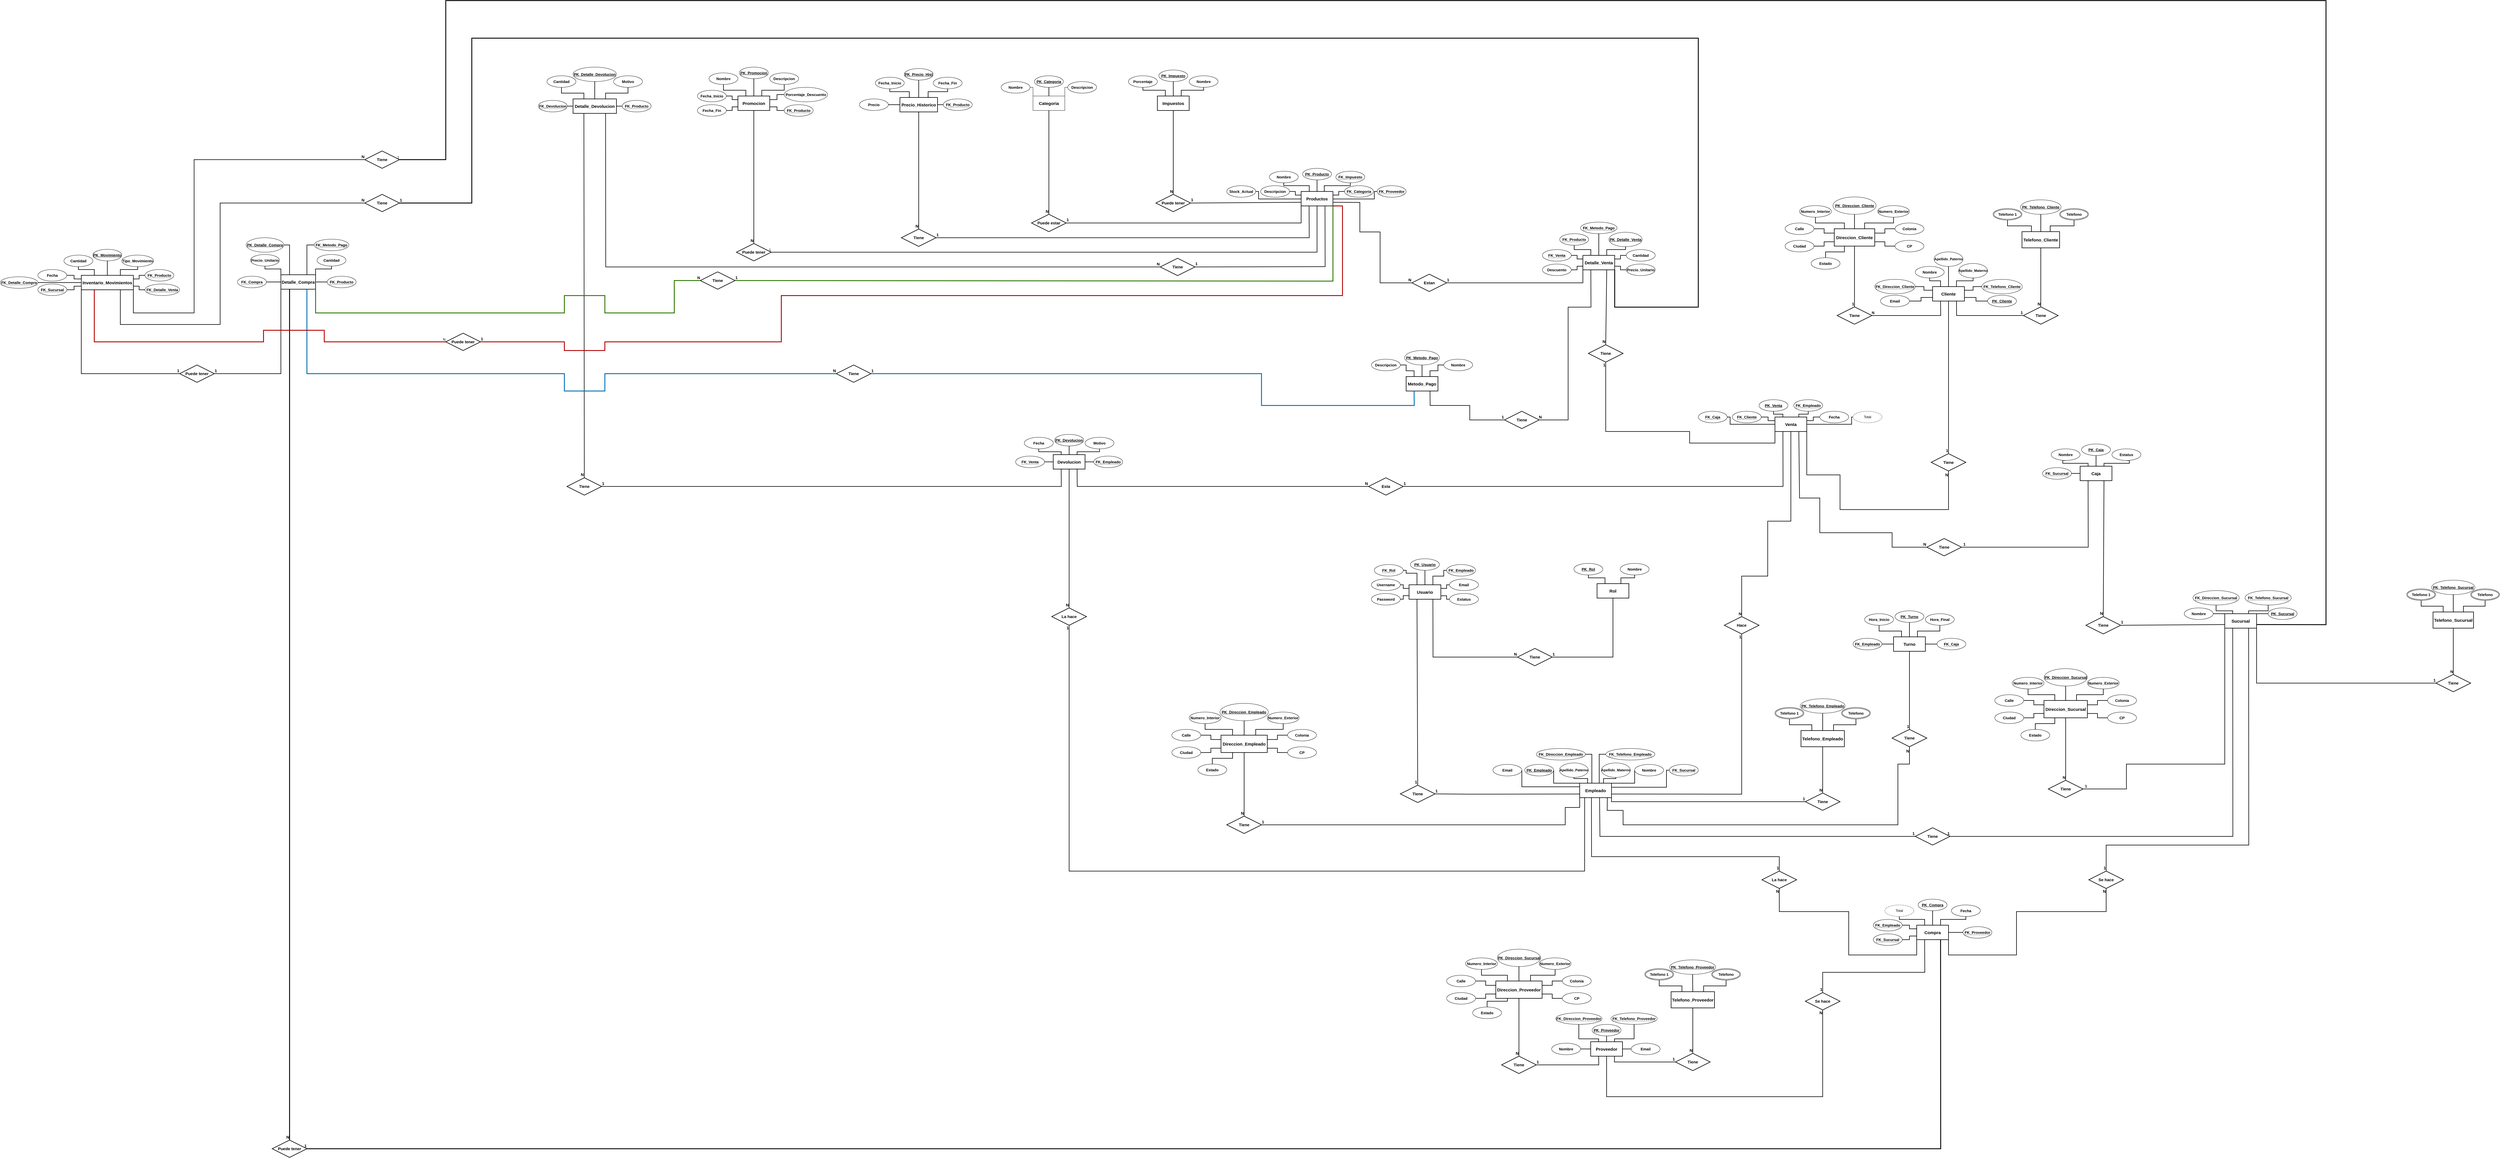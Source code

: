 <mxfile version="27.0.9">
  <diagram name="Página-1" id="oFsYFfMdiaFHrAMA8VlY">
    <mxGraphModel dx="7512" dy="4461" grid="1" gridSize="10" guides="1" tooltips="1" connect="1" arrows="1" fold="1" page="1" pageScale="1" pageWidth="1169" pageHeight="827" math="0" shadow="0">
      <root>
        <mxCell id="0" />
        <mxCell id="1" parent="0" />
        <mxCell id="zeSKHajvd0Vypkrr6s_t-48" value="" style="group" parent="1" vertex="1" connectable="0">
          <mxGeometry x="-2650" y="-3340" width="330" height="120" as="geometry" />
        </mxCell>
        <mxCell id="zeSKHajvd0Vypkrr6s_t-37" value="Categoria" style="whiteSpace=wrap;html=1;align=center;fontSize=15;fontStyle=1" parent="zeSKHajvd0Vypkrr6s_t-48" vertex="1">
          <mxGeometry x="110" y="70" width="110" height="50" as="geometry" />
        </mxCell>
        <mxCell id="zeSKHajvd0Vypkrr6s_t-41" style="edgeStyle=orthogonalEdgeStyle;rounded=0;orthogonalLoop=1;jettySize=auto;html=1;exitX=0.5;exitY=1;exitDx=0;exitDy=0;entryX=0.5;entryY=0;entryDx=0;entryDy=0;endArrow=none;startFill=0;strokeColor=default;strokeWidth=2;" parent="zeSKHajvd0Vypkrr6s_t-48" source="zeSKHajvd0Vypkrr6s_t-38" target="zeSKHajvd0Vypkrr6s_t-37" edge="1">
          <mxGeometry relative="1" as="geometry" />
        </mxCell>
        <mxCell id="zeSKHajvd0Vypkrr6s_t-38" value="PK_Categoria" style="ellipse;whiteSpace=wrap;html=1;align=center;fontStyle=5;fontSize=13;" parent="zeSKHajvd0Vypkrr6s_t-48" vertex="1">
          <mxGeometry x="115" width="100" height="40" as="geometry" />
        </mxCell>
        <mxCell id="zeSKHajvd0Vypkrr6s_t-47" style="edgeStyle=orthogonalEdgeStyle;rounded=0;orthogonalLoop=1;jettySize=auto;html=1;exitX=1;exitY=0.5;exitDx=0;exitDy=0;entryX=0;entryY=0;entryDx=0;entryDy=0;endArrow=none;startFill=0;" parent="zeSKHajvd0Vypkrr6s_t-48" source="zeSKHajvd0Vypkrr6s_t-39" target="zeSKHajvd0Vypkrr6s_t-37" edge="1">
          <mxGeometry relative="1" as="geometry" />
        </mxCell>
        <mxCell id="zeSKHajvd0Vypkrr6s_t-39" value="Nombre" style="ellipse;whiteSpace=wrap;html=1;align=center;fontStyle=1;fontSize=13;" parent="zeSKHajvd0Vypkrr6s_t-48" vertex="1">
          <mxGeometry y="20" width="100" height="40" as="geometry" />
        </mxCell>
        <mxCell id="zeSKHajvd0Vypkrr6s_t-46" style="edgeStyle=orthogonalEdgeStyle;rounded=0;orthogonalLoop=1;jettySize=auto;html=1;exitX=0;exitY=0.5;exitDx=0;exitDy=0;entryX=1;entryY=0;entryDx=0;entryDy=0;endArrow=none;startFill=0;" parent="zeSKHajvd0Vypkrr6s_t-48" source="zeSKHajvd0Vypkrr6s_t-40" target="zeSKHajvd0Vypkrr6s_t-37" edge="1">
          <mxGeometry relative="1" as="geometry" />
        </mxCell>
        <mxCell id="zeSKHajvd0Vypkrr6s_t-40" value="Descripcion" style="ellipse;whiteSpace=wrap;html=1;align=center;fontStyle=1;fontSize=13;" parent="zeSKHajvd0Vypkrr6s_t-48" vertex="1">
          <mxGeometry x="230" y="20" width="100" height="40" as="geometry" />
        </mxCell>
        <mxCell id="zeSKHajvd0Vypkrr6s_t-98" value="" style="group" parent="1" vertex="1" connectable="0">
          <mxGeometry x="-1370" y="-1670" width="370" height="160" as="geometry" />
        </mxCell>
        <mxCell id="zeSKHajvd0Vypkrr6s_t-82" value="Usuario" style="whiteSpace=wrap;html=1;align=center;fontSize=15;fontStyle=1;strokeWidth=2;" parent="zeSKHajvd0Vypkrr6s_t-98" vertex="1">
          <mxGeometry x="130" y="90" width="110" height="50" as="geometry" />
        </mxCell>
        <mxCell id="zeSKHajvd0Vypkrr6s_t-95" style="edgeStyle=orthogonalEdgeStyle;rounded=0;orthogonalLoop=1;jettySize=auto;html=1;exitX=0.5;exitY=1;exitDx=0;exitDy=0;entryX=0.5;entryY=0;entryDx=0;entryDy=0;strokeWidth=2;endArrow=none;startFill=0;" parent="zeSKHajvd0Vypkrr6s_t-98" source="zeSKHajvd0Vypkrr6s_t-83" target="zeSKHajvd0Vypkrr6s_t-82" edge="1">
          <mxGeometry relative="1" as="geometry" />
        </mxCell>
        <mxCell id="zeSKHajvd0Vypkrr6s_t-83" value="PK_Usuario" style="ellipse;whiteSpace=wrap;html=1;align=center;fontStyle=5;fontSize=13;" parent="zeSKHajvd0Vypkrr6s_t-98" vertex="1">
          <mxGeometry x="135" width="100" height="40" as="geometry" />
        </mxCell>
        <mxCell id="zeSKHajvd0Vypkrr6s_t-93" style="edgeStyle=orthogonalEdgeStyle;rounded=0;orthogonalLoop=1;jettySize=auto;html=1;exitX=1;exitY=0.5;exitDx=0;exitDy=0;entryX=0;entryY=0.25;entryDx=0;entryDy=0;strokeWidth=2;endArrow=none;startFill=0;" parent="zeSKHajvd0Vypkrr6s_t-98" source="zeSKHajvd0Vypkrr6s_t-84" target="zeSKHajvd0Vypkrr6s_t-82" edge="1">
          <mxGeometry relative="1" as="geometry">
            <Array as="points">
              <mxPoint x="110" y="90" />
              <mxPoint x="110" y="103" />
            </Array>
          </mxGeometry>
        </mxCell>
        <mxCell id="zeSKHajvd0Vypkrr6s_t-84" value="Username" style="ellipse;whiteSpace=wrap;html=1;align=center;fontStyle=1;fontSize=13;" parent="zeSKHajvd0Vypkrr6s_t-98" vertex="1">
          <mxGeometry y="70" width="100" height="40" as="geometry" />
        </mxCell>
        <mxCell id="zeSKHajvd0Vypkrr6s_t-94" style="edgeStyle=orthogonalEdgeStyle;rounded=0;orthogonalLoop=1;jettySize=auto;html=1;exitX=1;exitY=0.5;exitDx=0;exitDy=0;entryX=0;entryY=0.75;entryDx=0;entryDy=0;endArrow=none;startFill=0;strokeWidth=2;" parent="zeSKHajvd0Vypkrr6s_t-98" source="zeSKHajvd0Vypkrr6s_t-85" target="zeSKHajvd0Vypkrr6s_t-82" edge="1">
          <mxGeometry relative="1" as="geometry">
            <Array as="points">
              <mxPoint x="110" y="140" />
              <mxPoint x="110" y="127" />
            </Array>
          </mxGeometry>
        </mxCell>
        <mxCell id="zeSKHajvd0Vypkrr6s_t-85" value="Password" style="ellipse;whiteSpace=wrap;html=1;align=center;fontStyle=1;fontSize=13;" parent="zeSKHajvd0Vypkrr6s_t-98" vertex="1">
          <mxGeometry y="120" width="100" height="40" as="geometry" />
        </mxCell>
        <mxCell id="zeSKHajvd0Vypkrr6s_t-92" style="edgeStyle=orthogonalEdgeStyle;rounded=0;orthogonalLoop=1;jettySize=auto;html=1;exitX=0;exitY=0.5;exitDx=0;exitDy=0;entryX=1;entryY=0.25;entryDx=0;entryDy=0;endArrow=none;startFill=0;strokeWidth=2;" parent="zeSKHajvd0Vypkrr6s_t-98" source="zeSKHajvd0Vypkrr6s_t-86" target="zeSKHajvd0Vypkrr6s_t-82" edge="1">
          <mxGeometry relative="1" as="geometry">
            <Array as="points">
              <mxPoint x="260" y="90" />
              <mxPoint x="260" y="103" />
            </Array>
          </mxGeometry>
        </mxCell>
        <mxCell id="zeSKHajvd0Vypkrr6s_t-86" value="Email" style="ellipse;whiteSpace=wrap;html=1;align=center;fontStyle=1;fontSize=13;" parent="zeSKHajvd0Vypkrr6s_t-98" vertex="1">
          <mxGeometry x="270" y="70" width="100" height="40" as="geometry" />
        </mxCell>
        <mxCell id="zeSKHajvd0Vypkrr6s_t-91" style="edgeStyle=orthogonalEdgeStyle;rounded=0;orthogonalLoop=1;jettySize=auto;html=1;exitX=0;exitY=0.5;exitDx=0;exitDy=0;entryX=1;entryY=0.75;entryDx=0;entryDy=0;strokeWidth=2;startArrow=none;startFill=0;endArrow=none;" parent="zeSKHajvd0Vypkrr6s_t-98" source="zeSKHajvd0Vypkrr6s_t-87" target="zeSKHajvd0Vypkrr6s_t-82" edge="1">
          <mxGeometry relative="1" as="geometry">
            <Array as="points">
              <mxPoint x="260" y="140" />
              <mxPoint x="260" y="128" />
              <mxPoint x="240" y="128" />
            </Array>
          </mxGeometry>
        </mxCell>
        <mxCell id="zeSKHajvd0Vypkrr6s_t-87" value="Estatus" style="ellipse;whiteSpace=wrap;html=1;align=center;fontStyle=1;fontSize=13;" parent="zeSKHajvd0Vypkrr6s_t-98" vertex="1">
          <mxGeometry x="270" y="120" width="100" height="40" as="geometry" />
        </mxCell>
        <mxCell id="zeSKHajvd0Vypkrr6s_t-97" style="edgeStyle=orthogonalEdgeStyle;rounded=0;orthogonalLoop=1;jettySize=auto;html=1;exitX=1;exitY=0.5;exitDx=0;exitDy=0;entryX=0.25;entryY=0;entryDx=0;entryDy=0;strokeWidth=2;endArrow=none;startFill=0;" parent="zeSKHajvd0Vypkrr6s_t-98" source="zeSKHajvd0Vypkrr6s_t-88" target="zeSKHajvd0Vypkrr6s_t-82" edge="1">
          <mxGeometry relative="1" as="geometry">
            <Array as="points">
              <mxPoint x="120" y="40" />
              <mxPoint x="120" y="50" />
              <mxPoint x="158" y="50" />
            </Array>
          </mxGeometry>
        </mxCell>
        <mxCell id="zeSKHajvd0Vypkrr6s_t-88" value="&lt;span style=&quot;border-bottom: 1px dotted&quot;&gt;FK_Rol&lt;/span&gt;" style="ellipse;whiteSpace=wrap;html=1;align=center;fontStyle=1;fontSize=13;" parent="zeSKHajvd0Vypkrr6s_t-98" vertex="1">
          <mxGeometry x="10" y="20" width="100" height="40" as="geometry" />
        </mxCell>
        <mxCell id="zeSKHajvd0Vypkrr6s_t-96" style="edgeStyle=orthogonalEdgeStyle;rounded=0;orthogonalLoop=1;jettySize=auto;html=1;exitX=0;exitY=0.5;exitDx=0;exitDy=0;entryX=0.75;entryY=0;entryDx=0;entryDy=0;strokeWidth=2;endArrow=none;startFill=0;" parent="zeSKHajvd0Vypkrr6s_t-98" source="zeSKHajvd0Vypkrr6s_t-90" target="zeSKHajvd0Vypkrr6s_t-82" edge="1">
          <mxGeometry relative="1" as="geometry">
            <Array as="points">
              <mxPoint x="250" y="40" />
              <mxPoint x="250" y="60" />
              <mxPoint x="213" y="60" />
            </Array>
          </mxGeometry>
        </mxCell>
        <mxCell id="zeSKHajvd0Vypkrr6s_t-90" value="&lt;span style=&quot;border-bottom: 1px dotted&quot;&gt;FK_Empleado&lt;/span&gt;" style="ellipse;whiteSpace=wrap;html=1;align=center;fontStyle=1;fontSize=13;" parent="zeSKHajvd0Vypkrr6s_t-98" vertex="1">
          <mxGeometry x="260" y="20" width="100" height="40" as="geometry" />
        </mxCell>
        <mxCell id="zeSKHajvd0Vypkrr6s_t-104" value="" style="group" parent="1" vertex="1" connectable="0">
          <mxGeometry x="-670" y="-1654" width="260" height="120" as="geometry" />
        </mxCell>
        <mxCell id="zeSKHajvd0Vypkrr6s_t-99" value="Rol" style="whiteSpace=wrap;html=1;align=center;fontSize=15;fontStyle=1;strokeWidth=2;" parent="zeSKHajvd0Vypkrr6s_t-104" vertex="1">
          <mxGeometry x="80" y="70" width="110" height="50" as="geometry" />
        </mxCell>
        <mxCell id="zeSKHajvd0Vypkrr6s_t-103" style="edgeStyle=orthogonalEdgeStyle;rounded=0;orthogonalLoop=1;jettySize=auto;html=1;exitX=0.5;exitY=1;exitDx=0;exitDy=0;entryX=0.25;entryY=0;entryDx=0;entryDy=0;strokeWidth=2;endArrow=none;startFill=0;" parent="zeSKHajvd0Vypkrr6s_t-104" source="zeSKHajvd0Vypkrr6s_t-100" target="zeSKHajvd0Vypkrr6s_t-99" edge="1">
          <mxGeometry relative="1" as="geometry">
            <Array as="points">
              <mxPoint x="50" y="50" />
              <mxPoint x="107" y="50" />
            </Array>
          </mxGeometry>
        </mxCell>
        <mxCell id="zeSKHajvd0Vypkrr6s_t-100" value="PK_Rol" style="ellipse;whiteSpace=wrap;html=1;align=center;fontStyle=5;fontSize=13;" parent="zeSKHajvd0Vypkrr6s_t-104" vertex="1">
          <mxGeometry width="100" height="40" as="geometry" />
        </mxCell>
        <mxCell id="zeSKHajvd0Vypkrr6s_t-102" style="edgeStyle=orthogonalEdgeStyle;rounded=0;orthogonalLoop=1;jettySize=auto;html=1;exitX=0.5;exitY=1;exitDx=0;exitDy=0;entryX=0.75;entryY=0;entryDx=0;entryDy=0;endArrow=none;startFill=0;strokeWidth=2;" parent="zeSKHajvd0Vypkrr6s_t-104" source="zeSKHajvd0Vypkrr6s_t-101" target="zeSKHajvd0Vypkrr6s_t-99" edge="1">
          <mxGeometry relative="1" as="geometry">
            <Array as="points">
              <mxPoint x="210" y="50" />
              <mxPoint x="163" y="50" />
            </Array>
          </mxGeometry>
        </mxCell>
        <mxCell id="zeSKHajvd0Vypkrr6s_t-101" value="Nombre" style="ellipse;whiteSpace=wrap;html=1;align=center;fontStyle=1;fontSize=13;" parent="zeSKHajvd0Vypkrr6s_t-104" vertex="1">
          <mxGeometry x="160" width="100" height="40" as="geometry" />
        </mxCell>
        <mxCell id="zeSKHajvd0Vypkrr6s_t-183" value="" style="group" parent="1" vertex="1" connectable="0">
          <mxGeometry x="-1370" y="-2390" width="350" height="140" as="geometry" />
        </mxCell>
        <mxCell id="zeSKHajvd0Vypkrr6s_t-175" value="Metodo_Pago" style="whiteSpace=wrap;html=1;align=center;fontSize=15;fontStyle=1;strokeWidth=2;" parent="zeSKHajvd0Vypkrr6s_t-183" vertex="1">
          <mxGeometry x="120" y="90" width="110" height="50" as="geometry" />
        </mxCell>
        <mxCell id="zeSKHajvd0Vypkrr6s_t-182" style="edgeStyle=orthogonalEdgeStyle;rounded=0;orthogonalLoop=1;jettySize=auto;html=1;exitX=0.5;exitY=1;exitDx=0;exitDy=0;entryX=0.5;entryY=0;entryDx=0;entryDy=0;strokeWidth=2;endArrow=none;startFill=0;" parent="zeSKHajvd0Vypkrr6s_t-183" source="zeSKHajvd0Vypkrr6s_t-176" target="zeSKHajvd0Vypkrr6s_t-175" edge="1">
          <mxGeometry relative="1" as="geometry" />
        </mxCell>
        <mxCell id="zeSKHajvd0Vypkrr6s_t-176" value="PK_Metodo_Pago" style="ellipse;whiteSpace=wrap;html=1;align=center;fontStyle=5;fontSize=13;" parent="zeSKHajvd0Vypkrr6s_t-183" vertex="1">
          <mxGeometry x="115" width="120" height="50" as="geometry" />
        </mxCell>
        <mxCell id="zeSKHajvd0Vypkrr6s_t-181" style="edgeStyle=orthogonalEdgeStyle;rounded=0;orthogonalLoop=1;jettySize=auto;html=1;exitX=0;exitY=0.5;exitDx=0;exitDy=0;entryX=0.75;entryY=0;entryDx=0;entryDy=0;strokeWidth=2;endArrow=none;startFill=0;" parent="zeSKHajvd0Vypkrr6s_t-183" source="zeSKHajvd0Vypkrr6s_t-177" target="zeSKHajvd0Vypkrr6s_t-175" edge="1">
          <mxGeometry relative="1" as="geometry">
            <Array as="points">
              <mxPoint x="230" y="50" />
              <mxPoint x="230" y="70" />
              <mxPoint x="203" y="70" />
            </Array>
          </mxGeometry>
        </mxCell>
        <mxCell id="zeSKHajvd0Vypkrr6s_t-177" value="Nombre" style="ellipse;whiteSpace=wrap;html=1;align=center;fontStyle=1;fontSize=13;" parent="zeSKHajvd0Vypkrr6s_t-183" vertex="1">
          <mxGeometry x="250" y="30" width="100" height="40" as="geometry" />
        </mxCell>
        <mxCell id="zeSKHajvd0Vypkrr6s_t-180" style="edgeStyle=orthogonalEdgeStyle;rounded=0;orthogonalLoop=1;jettySize=auto;html=1;exitX=1;exitY=0.5;exitDx=0;exitDy=0;entryX=0.25;entryY=0;entryDx=0;entryDy=0;strokeWidth=2;endArrow=none;startFill=0;" parent="zeSKHajvd0Vypkrr6s_t-183" source="zeSKHajvd0Vypkrr6s_t-178" target="zeSKHajvd0Vypkrr6s_t-175" edge="1">
          <mxGeometry relative="1" as="geometry">
            <Array as="points">
              <mxPoint x="120" y="50" />
              <mxPoint x="120" y="70" />
              <mxPoint x="148" y="70" />
            </Array>
          </mxGeometry>
        </mxCell>
        <mxCell id="zeSKHajvd0Vypkrr6s_t-178" value="Descripcion" style="ellipse;whiteSpace=wrap;html=1;align=center;fontStyle=1;fontSize=13;" parent="zeSKHajvd0Vypkrr6s_t-183" vertex="1">
          <mxGeometry y="30" width="100" height="40" as="geometry" />
        </mxCell>
        <mxCell id="zeSKHajvd0Vypkrr6s_t-323" value="" style="group" parent="1" vertex="1" connectable="0">
          <mxGeometry x="-2210" y="-3360" width="310" height="140" as="geometry" />
        </mxCell>
        <mxCell id="zeSKHajvd0Vypkrr6s_t-316" value="Impuestos" style="whiteSpace=wrap;html=1;align=center;fontSize=15;fontStyle=1;strokeWidth=2;container=0;" parent="zeSKHajvd0Vypkrr6s_t-323" vertex="1">
          <mxGeometry x="100" y="90" width="110" height="50" as="geometry" />
        </mxCell>
        <mxCell id="zeSKHajvd0Vypkrr6s_t-320" style="edgeStyle=orthogonalEdgeStyle;rounded=0;orthogonalLoop=1;jettySize=auto;html=1;exitX=0.5;exitY=1;exitDx=0;exitDy=0;entryX=0.5;entryY=0;entryDx=0;entryDy=0;strokeWidth=2;endArrow=none;startFill=0;" parent="zeSKHajvd0Vypkrr6s_t-323" source="zeSKHajvd0Vypkrr6s_t-317" target="zeSKHajvd0Vypkrr6s_t-316" edge="1">
          <mxGeometry relative="1" as="geometry" />
        </mxCell>
        <mxCell id="zeSKHajvd0Vypkrr6s_t-317" value="PK_Impuesto" style="ellipse;whiteSpace=wrap;html=1;align=center;fontStyle=5;fontSize=13;" parent="zeSKHajvd0Vypkrr6s_t-323" vertex="1">
          <mxGeometry x="105" width="100" height="40" as="geometry" />
        </mxCell>
        <mxCell id="zeSKHajvd0Vypkrr6s_t-321" style="edgeStyle=orthogonalEdgeStyle;rounded=0;orthogonalLoop=1;jettySize=auto;html=1;exitX=0.5;exitY=1;exitDx=0;exitDy=0;entryX=0.75;entryY=0;entryDx=0;entryDy=0;strokeWidth=2;endArrow=none;startFill=0;" parent="zeSKHajvd0Vypkrr6s_t-323" source="zeSKHajvd0Vypkrr6s_t-318" target="zeSKHajvd0Vypkrr6s_t-316" edge="1">
          <mxGeometry relative="1" as="geometry">
            <Array as="points">
              <mxPoint x="260" y="70" />
              <mxPoint x="182" y="70" />
            </Array>
          </mxGeometry>
        </mxCell>
        <mxCell id="zeSKHajvd0Vypkrr6s_t-318" value="Nombre" style="ellipse;whiteSpace=wrap;html=1;align=center;fontStyle=1;fontSize=13;container=0;" parent="zeSKHajvd0Vypkrr6s_t-323" vertex="1">
          <mxGeometry x="210" y="20" width="100" height="40" as="geometry" />
        </mxCell>
        <mxCell id="zeSKHajvd0Vypkrr6s_t-322" style="edgeStyle=orthogonalEdgeStyle;rounded=0;orthogonalLoop=1;jettySize=auto;html=1;exitX=0.5;exitY=1;exitDx=0;exitDy=0;entryX=0.25;entryY=0;entryDx=0;entryDy=0;strokeWidth=2;endArrow=none;startFill=0;" parent="zeSKHajvd0Vypkrr6s_t-323" source="zeSKHajvd0Vypkrr6s_t-319" target="zeSKHajvd0Vypkrr6s_t-316" edge="1">
          <mxGeometry relative="1" as="geometry">
            <Array as="points">
              <mxPoint x="50" y="70" />
              <mxPoint x="128" y="70" />
            </Array>
          </mxGeometry>
        </mxCell>
        <mxCell id="zeSKHajvd0Vypkrr6s_t-319" value="Porcentaje" style="ellipse;whiteSpace=wrap;html=1;align=center;fontStyle=1;fontSize=13;container=0;" parent="zeSKHajvd0Vypkrr6s_t-323" vertex="1">
          <mxGeometry y="20" width="100" height="40" as="geometry" />
        </mxCell>
        <mxCell id="zeSKHajvd0Vypkrr6s_t-335" value="" style="group" parent="1" vertex="1" connectable="0">
          <mxGeometry x="-3140" y="-3365" width="390" height="150" as="geometry" />
        </mxCell>
        <mxCell id="zeSKHajvd0Vypkrr6s_t-324" value="Precio_Historico" style="whiteSpace=wrap;html=1;align=center;fontSize=15;fontStyle=1;strokeWidth=2;container=0;" parent="zeSKHajvd0Vypkrr6s_t-335" vertex="1">
          <mxGeometry x="140" y="100" width="130" height="50" as="geometry" />
        </mxCell>
        <mxCell id="zeSKHajvd0Vypkrr6s_t-330" style="edgeStyle=orthogonalEdgeStyle;rounded=0;orthogonalLoop=1;jettySize=auto;html=1;exitX=0.5;exitY=1;exitDx=0;exitDy=0;entryX=0.5;entryY=0;entryDx=0;entryDy=0;strokeWidth=2;endArrow=none;startFill=0;" parent="zeSKHajvd0Vypkrr6s_t-335" source="zeSKHajvd0Vypkrr6s_t-325" target="zeSKHajvd0Vypkrr6s_t-324" edge="1">
          <mxGeometry relative="1" as="geometry" />
        </mxCell>
        <mxCell id="zeSKHajvd0Vypkrr6s_t-325" value="PK_Precio_Hist" style="ellipse;whiteSpace=wrap;html=1;align=center;fontStyle=5;fontSize=13;" parent="zeSKHajvd0Vypkrr6s_t-335" vertex="1">
          <mxGeometry x="155" width="100" height="40" as="geometry" />
        </mxCell>
        <mxCell id="zeSKHajvd0Vypkrr6s_t-331" style="edgeStyle=orthogonalEdgeStyle;rounded=0;orthogonalLoop=1;jettySize=auto;html=1;exitX=0.5;exitY=1;exitDx=0;exitDy=0;entryX=0.75;entryY=0;entryDx=0;entryDy=0;strokeWidth=2;endArrow=none;startFill=0;" parent="zeSKHajvd0Vypkrr6s_t-335" source="zeSKHajvd0Vypkrr6s_t-326" target="zeSKHajvd0Vypkrr6s_t-324" edge="1">
          <mxGeometry relative="1" as="geometry">
            <Array as="points">
              <mxPoint x="295" y="80" />
              <mxPoint x="222" y="80" />
            </Array>
          </mxGeometry>
        </mxCell>
        <mxCell id="zeSKHajvd0Vypkrr6s_t-326" value="Fecha_Fin" style="ellipse;whiteSpace=wrap;html=1;align=center;fontStyle=1;fontSize=13;" parent="zeSKHajvd0Vypkrr6s_t-335" vertex="1">
          <mxGeometry x="255" y="30" width="100" height="40" as="geometry" />
        </mxCell>
        <mxCell id="zeSKHajvd0Vypkrr6s_t-332" style="edgeStyle=orthogonalEdgeStyle;rounded=0;orthogonalLoop=1;jettySize=auto;html=1;exitX=0.5;exitY=1;exitDx=0;exitDy=0;entryX=0.25;entryY=0;entryDx=0;entryDy=0;strokeWidth=2;endArrow=none;startFill=0;" parent="zeSKHajvd0Vypkrr6s_t-335" source="zeSKHajvd0Vypkrr6s_t-327" target="zeSKHajvd0Vypkrr6s_t-324" edge="1">
          <mxGeometry relative="1" as="geometry">
            <Array as="points">
              <mxPoint x="105" y="80" />
              <mxPoint x="173" y="80" />
            </Array>
          </mxGeometry>
        </mxCell>
        <mxCell id="zeSKHajvd0Vypkrr6s_t-327" value="Fecha_Inicio" style="ellipse;whiteSpace=wrap;html=1;align=center;fontStyle=1;fontSize=13;" parent="zeSKHajvd0Vypkrr6s_t-335" vertex="1">
          <mxGeometry x="55" y="30" width="100" height="40" as="geometry" />
        </mxCell>
        <mxCell id="zeSKHajvd0Vypkrr6s_t-333" style="edgeStyle=orthogonalEdgeStyle;rounded=0;orthogonalLoop=1;jettySize=auto;html=1;exitX=1;exitY=0.5;exitDx=0;exitDy=0;entryX=0;entryY=0.5;entryDx=0;entryDy=0;strokeWidth=2;endArrow=none;startFill=0;" parent="zeSKHajvd0Vypkrr6s_t-335" source="zeSKHajvd0Vypkrr6s_t-328" target="zeSKHajvd0Vypkrr6s_t-324" edge="1">
          <mxGeometry relative="1" as="geometry" />
        </mxCell>
        <mxCell id="zeSKHajvd0Vypkrr6s_t-328" value="Precio" style="ellipse;whiteSpace=wrap;html=1;align=center;fontStyle=1;fontSize=13;" parent="zeSKHajvd0Vypkrr6s_t-335" vertex="1">
          <mxGeometry y="105" width="100" height="40" as="geometry" />
        </mxCell>
        <mxCell id="zeSKHajvd0Vypkrr6s_t-334" style="edgeStyle=orthogonalEdgeStyle;rounded=0;orthogonalLoop=1;jettySize=auto;html=1;exitX=0;exitY=0.5;exitDx=0;exitDy=0;entryX=1;entryY=0.5;entryDx=0;entryDy=0;strokeWidth=2;endArrow=none;startFill=0;" parent="zeSKHajvd0Vypkrr6s_t-335" source="zeSKHajvd0Vypkrr6s_t-329" target="zeSKHajvd0Vypkrr6s_t-324" edge="1">
          <mxGeometry relative="1" as="geometry" />
        </mxCell>
        <mxCell id="zeSKHajvd0Vypkrr6s_t-329" value="&lt;span style=&quot;border-bottom: 1px dotted&quot;&gt;FK_Producto&lt;/span&gt;" style="ellipse;whiteSpace=wrap;html=1;align=center;fontStyle=1;fontSize=13;container=0;" parent="zeSKHajvd0Vypkrr6s_t-335" vertex="1">
          <mxGeometry x="290" y="105" width="100" height="40" as="geometry" />
        </mxCell>
        <mxCell id="zeSKHajvd0Vypkrr6s_t-351" value="" style="group" parent="1" vertex="1" connectable="0">
          <mxGeometry x="-3700" y="-3390" width="450" height="190" as="geometry" />
        </mxCell>
        <mxCell id="zeSKHajvd0Vypkrr6s_t-336" value="Promocion" style="whiteSpace=wrap;html=1;align=center;fontSize=15;fontStyle=1;strokeWidth=2;container=0;" parent="zeSKHajvd0Vypkrr6s_t-351" vertex="1">
          <mxGeometry x="140" y="120" width="110" height="50" as="geometry" />
        </mxCell>
        <mxCell id="zeSKHajvd0Vypkrr6s_t-344" style="edgeStyle=orthogonalEdgeStyle;rounded=0;orthogonalLoop=1;jettySize=auto;html=1;exitX=0.5;exitY=1;exitDx=0;exitDy=0;entryX=0.5;entryY=0;entryDx=0;entryDy=0;strokeWidth=2;endArrow=none;startFill=0;" parent="zeSKHajvd0Vypkrr6s_t-351" source="zeSKHajvd0Vypkrr6s_t-337" target="zeSKHajvd0Vypkrr6s_t-336" edge="1">
          <mxGeometry relative="1" as="geometry" />
        </mxCell>
        <mxCell id="zeSKHajvd0Vypkrr6s_t-337" value="PK_Promocion" style="ellipse;whiteSpace=wrap;html=1;align=center;fontStyle=5;fontSize=13;" parent="zeSKHajvd0Vypkrr6s_t-351" vertex="1">
          <mxGeometry x="145" y="20" width="100" height="40" as="geometry" />
        </mxCell>
        <mxCell id="zeSKHajvd0Vypkrr6s_t-346" style="edgeStyle=orthogonalEdgeStyle;rounded=0;orthogonalLoop=1;jettySize=auto;html=1;exitX=0.5;exitY=1;exitDx=0;exitDy=0;entryX=0.25;entryY=0;entryDx=0;entryDy=0;strokeWidth=2;endArrow=none;startFill=0;" parent="zeSKHajvd0Vypkrr6s_t-351" source="zeSKHajvd0Vypkrr6s_t-338" target="zeSKHajvd0Vypkrr6s_t-336" edge="1">
          <mxGeometry relative="1" as="geometry" />
        </mxCell>
        <mxCell id="zeSKHajvd0Vypkrr6s_t-338" value="Nombre" style="ellipse;whiteSpace=wrap;html=1;align=center;fontStyle=1;fontSize=13;" parent="zeSKHajvd0Vypkrr6s_t-351" vertex="1">
          <mxGeometry x="40" y="40" width="100" height="40" as="geometry" />
        </mxCell>
        <mxCell id="zeSKHajvd0Vypkrr6s_t-345" style="edgeStyle=orthogonalEdgeStyle;rounded=0;orthogonalLoop=1;jettySize=auto;html=1;exitX=0.5;exitY=1;exitDx=0;exitDy=0;entryX=0.75;entryY=0;entryDx=0;entryDy=0;strokeWidth=2;endArrow=none;startFill=0;" parent="zeSKHajvd0Vypkrr6s_t-351" source="zeSKHajvd0Vypkrr6s_t-339" target="zeSKHajvd0Vypkrr6s_t-336" edge="1">
          <mxGeometry relative="1" as="geometry" />
        </mxCell>
        <mxCell id="zeSKHajvd0Vypkrr6s_t-339" value="Descripcion" style="ellipse;whiteSpace=wrap;html=1;align=center;fontStyle=1;fontSize=13;" parent="zeSKHajvd0Vypkrr6s_t-351" vertex="1">
          <mxGeometry x="250" y="40" width="100" height="40" as="geometry" />
        </mxCell>
        <mxCell id="zeSKHajvd0Vypkrr6s_t-347" style="edgeStyle=orthogonalEdgeStyle;rounded=0;orthogonalLoop=1;jettySize=auto;html=1;exitX=1;exitY=0.5;exitDx=0;exitDy=0;entryX=0;entryY=0.25;entryDx=0;entryDy=0;strokeWidth=2;endArrow=none;startFill=0;" parent="zeSKHajvd0Vypkrr6s_t-351" source="zeSKHajvd0Vypkrr6s_t-340" target="zeSKHajvd0Vypkrr6s_t-336" edge="1">
          <mxGeometry relative="1" as="geometry" />
        </mxCell>
        <mxCell id="zeSKHajvd0Vypkrr6s_t-340" value="Fecha_Inicio" style="ellipse;whiteSpace=wrap;html=1;align=center;fontStyle=1;fontSize=13;" parent="zeSKHajvd0Vypkrr6s_t-351" vertex="1">
          <mxGeometry y="100" width="100" height="40" as="geometry" />
        </mxCell>
        <mxCell id="zeSKHajvd0Vypkrr6s_t-348" style="edgeStyle=orthogonalEdgeStyle;rounded=0;orthogonalLoop=1;jettySize=auto;html=1;exitX=1;exitY=0.5;exitDx=0;exitDy=0;entryX=0;entryY=0.75;entryDx=0;entryDy=0;strokeWidth=2;endArrow=none;startFill=0;" parent="zeSKHajvd0Vypkrr6s_t-351" source="zeSKHajvd0Vypkrr6s_t-341" target="zeSKHajvd0Vypkrr6s_t-336" edge="1">
          <mxGeometry relative="1" as="geometry" />
        </mxCell>
        <mxCell id="zeSKHajvd0Vypkrr6s_t-341" value="Fecha_Fin" style="ellipse;whiteSpace=wrap;html=1;align=center;fontStyle=1;fontSize=13;" parent="zeSKHajvd0Vypkrr6s_t-351" vertex="1">
          <mxGeometry y="150" width="100" height="40" as="geometry" />
        </mxCell>
        <mxCell id="zeSKHajvd0Vypkrr6s_t-349" style="edgeStyle=orthogonalEdgeStyle;rounded=0;orthogonalLoop=1;jettySize=auto;html=1;exitX=0;exitY=0.5;exitDx=0;exitDy=0;entryX=1;entryY=0.25;entryDx=0;entryDy=0;strokeWidth=2;endArrow=none;startFill=0;" parent="zeSKHajvd0Vypkrr6s_t-351" source="zeSKHajvd0Vypkrr6s_t-342" target="zeSKHajvd0Vypkrr6s_t-336" edge="1">
          <mxGeometry relative="1" as="geometry" />
        </mxCell>
        <mxCell id="zeSKHajvd0Vypkrr6s_t-342" value="Porcentaje_Descuento" style="ellipse;whiteSpace=wrap;html=1;align=center;fontStyle=1;fontSize=13;" parent="zeSKHajvd0Vypkrr6s_t-351" vertex="1">
          <mxGeometry x="300" y="90" width="150" height="50" as="geometry" />
        </mxCell>
        <mxCell id="zeSKHajvd0Vypkrr6s_t-350" style="edgeStyle=orthogonalEdgeStyle;rounded=0;orthogonalLoop=1;jettySize=auto;html=1;exitX=0;exitY=0.5;exitDx=0;exitDy=0;entryX=1;entryY=0.75;entryDx=0;entryDy=0;strokeWidth=2;endArrow=none;startFill=0;" parent="zeSKHajvd0Vypkrr6s_t-351" source="zeSKHajvd0Vypkrr6s_t-343" target="zeSKHajvd0Vypkrr6s_t-336" edge="1">
          <mxGeometry relative="1" as="geometry" />
        </mxCell>
        <mxCell id="zeSKHajvd0Vypkrr6s_t-343" value="&lt;span style=&quot;border-bottom: 1px dotted&quot;&gt;FK_Producto&lt;/span&gt;" style="ellipse;whiteSpace=wrap;html=1;align=center;fontStyle=1;fontSize=13;container=0;" parent="zeSKHajvd0Vypkrr6s_t-351" vertex="1">
          <mxGeometry x="300" y="150" width="100" height="40" as="geometry" />
        </mxCell>
        <mxCell id="zeSKHajvd0Vypkrr6s_t-212" value="" style="group" parent="1" vertex="1" connectable="0">
          <mxGeometry x="365" y="-493" width="410" height="160" as="geometry" />
        </mxCell>
        <mxCell id="zeSKHajvd0Vypkrr6s_t-199" value="Compra" style="whiteSpace=wrap;html=1;align=center;fontSize=15;fontStyle=1;strokeWidth=2;" parent="zeSKHajvd0Vypkrr6s_t-212" vertex="1">
          <mxGeometry x="150" y="90" width="110" height="50" as="geometry" />
        </mxCell>
        <mxCell id="zeSKHajvd0Vypkrr6s_t-206" style="edgeStyle=orthogonalEdgeStyle;rounded=0;orthogonalLoop=1;jettySize=auto;html=1;exitX=0.5;exitY=1;exitDx=0;exitDy=0;entryX=0.5;entryY=0;entryDx=0;entryDy=0;strokeWidth=2;endArrow=none;startFill=0;" parent="zeSKHajvd0Vypkrr6s_t-212" source="zeSKHajvd0Vypkrr6s_t-200" target="zeSKHajvd0Vypkrr6s_t-199" edge="1">
          <mxGeometry relative="1" as="geometry" />
        </mxCell>
        <mxCell id="zeSKHajvd0Vypkrr6s_t-200" value="PK_Compra" style="ellipse;whiteSpace=wrap;html=1;align=center;fontStyle=5;fontSize=13;" parent="zeSKHajvd0Vypkrr6s_t-212" vertex="1">
          <mxGeometry x="155" width="100" height="40" as="geometry" />
        </mxCell>
        <mxCell id="zeSKHajvd0Vypkrr6s_t-207" style="edgeStyle=orthogonalEdgeStyle;rounded=0;orthogonalLoop=1;jettySize=auto;html=1;exitX=0.5;exitY=1;exitDx=0;exitDy=0;entryX=0.75;entryY=0;entryDx=0;entryDy=0;strokeWidth=2;endArrow=none;startFill=0;" parent="zeSKHajvd0Vypkrr6s_t-212" source="zeSKHajvd0Vypkrr6s_t-201" target="zeSKHajvd0Vypkrr6s_t-199" edge="1">
          <mxGeometry relative="1" as="geometry">
            <Array as="points">
              <mxPoint x="320" y="70" />
              <mxPoint x="232" y="70" />
            </Array>
          </mxGeometry>
        </mxCell>
        <mxCell id="zeSKHajvd0Vypkrr6s_t-201" value="Fecha" style="ellipse;whiteSpace=wrap;html=1;align=center;fontStyle=1;fontSize=13;" parent="zeSKHajvd0Vypkrr6s_t-212" vertex="1">
          <mxGeometry x="270" y="20" width="100" height="40" as="geometry" />
        </mxCell>
        <mxCell id="zeSKHajvd0Vypkrr6s_t-208" style="edgeStyle=orthogonalEdgeStyle;rounded=0;orthogonalLoop=1;jettySize=auto;html=1;exitX=0.5;exitY=1;exitDx=0;exitDy=0;entryX=0.25;entryY=0;entryDx=0;entryDy=0;strokeWidth=2;endArrow=none;startFill=0;" parent="zeSKHajvd0Vypkrr6s_t-212" source="zeSKHajvd0Vypkrr6s_t-202" target="zeSKHajvd0Vypkrr6s_t-199" edge="1">
          <mxGeometry relative="1" as="geometry">
            <Array as="points">
              <mxPoint x="90" y="70" />
              <mxPoint x="178" y="70" />
            </Array>
          </mxGeometry>
        </mxCell>
        <mxCell id="zeSKHajvd0Vypkrr6s_t-202" value="Total" style="ellipse;whiteSpace=wrap;html=1;align=center;dashed=1;" parent="zeSKHajvd0Vypkrr6s_t-212" vertex="1">
          <mxGeometry x="40" y="20" width="100" height="40" as="geometry" />
        </mxCell>
        <mxCell id="zeSKHajvd0Vypkrr6s_t-209" style="edgeStyle=orthogonalEdgeStyle;rounded=0;orthogonalLoop=1;jettySize=auto;html=1;exitX=1;exitY=0.5;exitDx=0;exitDy=0;entryX=0;entryY=0.25;entryDx=0;entryDy=0;strokeWidth=2;endArrow=none;startFill=0;" parent="zeSKHajvd0Vypkrr6s_t-212" source="zeSKHajvd0Vypkrr6s_t-203" target="zeSKHajvd0Vypkrr6s_t-199" edge="1">
          <mxGeometry relative="1" as="geometry" />
        </mxCell>
        <mxCell id="zeSKHajvd0Vypkrr6s_t-203" value="&lt;span style=&quot;border-bottom: 1px dotted&quot;&gt;FK_Empleado&lt;/span&gt;" style="ellipse;whiteSpace=wrap;html=1;align=center;fontStyle=1;fontSize=13;" parent="zeSKHajvd0Vypkrr6s_t-212" vertex="1">
          <mxGeometry y="70" width="100" height="40" as="geometry" />
        </mxCell>
        <mxCell id="zeSKHajvd0Vypkrr6s_t-211" style="edgeStyle=orthogonalEdgeStyle;rounded=0;orthogonalLoop=1;jettySize=auto;html=1;exitX=0;exitY=0.5;exitDx=0;exitDy=0;entryX=1;entryY=0.5;entryDx=0;entryDy=0;strokeWidth=2;endArrow=none;startFill=0;" parent="zeSKHajvd0Vypkrr6s_t-212" source="zeSKHajvd0Vypkrr6s_t-204" target="zeSKHajvd0Vypkrr6s_t-199" edge="1">
          <mxGeometry relative="1" as="geometry" />
        </mxCell>
        <mxCell id="zeSKHajvd0Vypkrr6s_t-204" value="&lt;span style=&quot;border-bottom: 1px dotted&quot;&gt;FK_Proveedor&lt;/span&gt;" style="ellipse;whiteSpace=wrap;html=1;align=center;fontStyle=1;fontSize=13;" parent="zeSKHajvd0Vypkrr6s_t-212" vertex="1">
          <mxGeometry x="310" y="95" width="100" height="40" as="geometry" />
        </mxCell>
        <mxCell id="zeSKHajvd0Vypkrr6s_t-210" style="edgeStyle=orthogonalEdgeStyle;rounded=0;orthogonalLoop=1;jettySize=auto;html=1;exitX=1;exitY=0.5;exitDx=0;exitDy=0;entryX=0;entryY=0.75;entryDx=0;entryDy=0;strokeWidth=2;endArrow=none;startFill=0;" parent="zeSKHajvd0Vypkrr6s_t-212" source="zeSKHajvd0Vypkrr6s_t-205" target="zeSKHajvd0Vypkrr6s_t-199" edge="1">
          <mxGeometry relative="1" as="geometry" />
        </mxCell>
        <mxCell id="zeSKHajvd0Vypkrr6s_t-205" value="&lt;span style=&quot;border-bottom: 1px dotted&quot;&gt;FK_Sucursal&lt;/span&gt;" style="ellipse;whiteSpace=wrap;html=1;align=center;fontStyle=1;fontSize=13;" parent="zeSKHajvd0Vypkrr6s_t-212" vertex="1">
          <mxGeometry y="120" width="100" height="40" as="geometry" />
        </mxCell>
        <mxCell id="kh6ltJUCWCKY_zLNXAe1-165" value="Tiene" style="shape=rhombus;perimeter=rhombusPerimeter;whiteSpace=wrap;html=1;align=center;fontStyle=1;fontSize=14;strokeWidth=2;" vertex="1" parent="1">
          <mxGeometry x="510" y="-740" width="120" height="60" as="geometry" />
        </mxCell>
        <mxCell id="kh6ltJUCWCKY_zLNXAe1-166" value="" style="endArrow=none;html=1;rounded=0;entryX=0;entryY=0.5;entryDx=0;entryDy=0;exitX=0.624;exitY=0.978;exitDx=0;exitDy=0;strokeWidth=2;exitPerimeter=0;" edge="1" parent="1" source="zeSKHajvd0Vypkrr6s_t-105" target="kh6ltJUCWCKY_zLNXAe1-165">
          <mxGeometry relative="1" as="geometry">
            <mxPoint x="250" y="-700" as="sourcePoint" />
            <mxPoint x="410" y="-700" as="targetPoint" />
            <Array as="points">
              <mxPoint x="-580" y="-710" />
              <mxPoint x="460" y="-710" />
            </Array>
          </mxGeometry>
        </mxCell>
        <mxCell id="kh6ltJUCWCKY_zLNXAe1-167" value="1" style="resizable=0;html=1;whiteSpace=wrap;align=right;verticalAlign=bottom;fontSize=14;fontStyle=1" connectable="0" vertex="1" parent="kh6ltJUCWCKY_zLNXAe1-166">
          <mxGeometry x="1" relative="1" as="geometry" />
        </mxCell>
        <mxCell id="kh6ltJUCWCKY_zLNXAe1-168" value="" style="endArrow=none;html=1;rounded=0;entryX=1;entryY=0.5;entryDx=0;entryDy=0;exitX=0.25;exitY=1;exitDx=0;exitDy=0;strokeWidth=2;" edge="1" parent="1" source="zeSKHajvd0Vypkrr6s_t-239" target="kh6ltJUCWCKY_zLNXAe1-165">
          <mxGeometry relative="1" as="geometry">
            <mxPoint x="250" y="-700" as="sourcePoint" />
            <mxPoint x="410" y="-700" as="targetPoint" />
            <Array as="points">
              <mxPoint x="1608" y="-710" />
            </Array>
          </mxGeometry>
        </mxCell>
        <mxCell id="kh6ltJUCWCKY_zLNXAe1-169" value="1" style="resizable=0;html=1;whiteSpace=wrap;align=right;verticalAlign=bottom;fontStyle=1;fontSize=14;" connectable="0" vertex="1" parent="kh6ltJUCWCKY_zLNXAe1-168">
          <mxGeometry x="1" relative="1" as="geometry" />
        </mxCell>
        <mxCell id="kh6ltJUCWCKY_zLNXAe1-170" value="" style="group" vertex="1" connectable="0" parent="1">
          <mxGeometry x="60" y="-2921" width="1049" height="440" as="geometry" />
        </mxCell>
        <mxCell id="kh6ltJUCWCKY_zLNXAe1-19" value="" style="group" vertex="1" connectable="0" parent="kh6ltJUCWCKY_zLNXAe1-170">
          <mxGeometry width="480" height="250" as="geometry" />
        </mxCell>
        <mxCell id="kh6ltJUCWCKY_zLNXAe1-1" value="Direccion_Cliente" style="whiteSpace=wrap;html=1;align=center;fontSize=15;fontStyle=1;strokeWidth=2;container=0;" vertex="1" parent="kh6ltJUCWCKY_zLNXAe1-19">
          <mxGeometry x="170" y="110" width="140" height="60" as="geometry" />
        </mxCell>
        <mxCell id="kh6ltJUCWCKY_zLNXAe1-4" style="edgeStyle=orthogonalEdgeStyle;rounded=0;orthogonalLoop=1;jettySize=auto;html=1;exitX=0.5;exitY=1;exitDx=0;exitDy=0;entryX=0.5;entryY=0;entryDx=0;entryDy=0;strokeWidth=2;endArrow=none;startFill=0;" edge="1" parent="kh6ltJUCWCKY_zLNXAe1-19" source="kh6ltJUCWCKY_zLNXAe1-3" target="kh6ltJUCWCKY_zLNXAe1-1">
          <mxGeometry relative="1" as="geometry" />
        </mxCell>
        <mxCell id="kh6ltJUCWCKY_zLNXAe1-3" value="PK_Direccion_Cliente" style="ellipse;whiteSpace=wrap;html=1;align=center;fontStyle=5;fontSize=13;container=0;" vertex="1" parent="kh6ltJUCWCKY_zLNXAe1-19">
          <mxGeometry x="165.5" width="149" height="60" as="geometry" />
        </mxCell>
        <mxCell id="kh6ltJUCWCKY_zLNXAe1-14" style="edgeStyle=orthogonalEdgeStyle;rounded=0;orthogonalLoop=1;jettySize=auto;html=1;exitX=1;exitY=0.5;exitDx=0;exitDy=0;entryX=0;entryY=0.25;entryDx=0;entryDy=0;strokeWidth=2;endArrow=none;startFill=0;" edge="1" parent="kh6ltJUCWCKY_zLNXAe1-19" source="kh6ltJUCWCKY_zLNXAe1-5" target="kh6ltJUCWCKY_zLNXAe1-1">
          <mxGeometry relative="1" as="geometry" />
        </mxCell>
        <mxCell id="kh6ltJUCWCKY_zLNXAe1-5" value="Calle" style="ellipse;whiteSpace=wrap;html=1;align=center;fontStyle=1;fontSize=13;container=0;" vertex="1" parent="kh6ltJUCWCKY_zLNXAe1-19">
          <mxGeometry y="90" width="100" height="40" as="geometry" />
        </mxCell>
        <mxCell id="kh6ltJUCWCKY_zLNXAe1-16" style="edgeStyle=orthogonalEdgeStyle;rounded=0;orthogonalLoop=1;jettySize=auto;html=1;exitX=0;exitY=0.5;exitDx=0;exitDy=0;entryX=1;entryY=0.25;entryDx=0;entryDy=0;strokeWidth=2;endArrow=none;startFill=0;" edge="1" parent="kh6ltJUCWCKY_zLNXAe1-19" source="kh6ltJUCWCKY_zLNXAe1-6" target="kh6ltJUCWCKY_zLNXAe1-1">
          <mxGeometry relative="1" as="geometry" />
        </mxCell>
        <mxCell id="kh6ltJUCWCKY_zLNXAe1-6" value="Colonia" style="ellipse;whiteSpace=wrap;html=1;align=center;fontStyle=1;fontSize=13;container=0;" vertex="1" parent="kh6ltJUCWCKY_zLNXAe1-19">
          <mxGeometry x="380" y="90" width="100" height="40" as="geometry" />
        </mxCell>
        <mxCell id="kh6ltJUCWCKY_zLNXAe1-13" style="edgeStyle=orthogonalEdgeStyle;rounded=0;orthogonalLoop=1;jettySize=auto;html=1;exitX=0.5;exitY=1;exitDx=0;exitDy=0;entryX=0.25;entryY=0;entryDx=0;entryDy=0;strokeWidth=2;endArrow=none;startFill=0;" edge="1" parent="kh6ltJUCWCKY_zLNXAe1-19" source="kh6ltJUCWCKY_zLNXAe1-7" target="kh6ltJUCWCKY_zLNXAe1-1">
          <mxGeometry relative="1" as="geometry" />
        </mxCell>
        <mxCell id="kh6ltJUCWCKY_zLNXAe1-7" value="Numero_Interior" style="ellipse;whiteSpace=wrap;html=1;align=center;fontStyle=1;fontSize=13;container=0;" vertex="1" parent="kh6ltJUCWCKY_zLNXAe1-19">
          <mxGeometry x="50" y="30" width="110" height="40" as="geometry" />
        </mxCell>
        <mxCell id="kh6ltJUCWCKY_zLNXAe1-12" style="edgeStyle=orthogonalEdgeStyle;rounded=0;orthogonalLoop=1;jettySize=auto;html=1;exitX=0.5;exitY=1;exitDx=0;exitDy=0;entryX=0.75;entryY=0;entryDx=0;entryDy=0;strokeWidth=2;endArrow=none;startFill=0;" edge="1" parent="kh6ltJUCWCKY_zLNXAe1-19" source="kh6ltJUCWCKY_zLNXAe1-8" target="kh6ltJUCWCKY_zLNXAe1-1">
          <mxGeometry relative="1" as="geometry" />
        </mxCell>
        <mxCell id="kh6ltJUCWCKY_zLNXAe1-8" value="Numero_Exterior" style="ellipse;whiteSpace=wrap;html=1;align=center;fontStyle=1;fontSize=13;container=0;" vertex="1" parent="kh6ltJUCWCKY_zLNXAe1-19">
          <mxGeometry x="320" y="30" width="110" height="40" as="geometry" />
        </mxCell>
        <mxCell id="kh6ltJUCWCKY_zLNXAe1-17" style="edgeStyle=orthogonalEdgeStyle;rounded=0;orthogonalLoop=1;jettySize=auto;html=1;exitX=0;exitY=0.5;exitDx=0;exitDy=0;entryX=1;entryY=0.75;entryDx=0;entryDy=0;strokeWidth=2;endArrow=none;startFill=0;" edge="1" parent="kh6ltJUCWCKY_zLNXAe1-19" source="kh6ltJUCWCKY_zLNXAe1-9" target="kh6ltJUCWCKY_zLNXAe1-1">
          <mxGeometry relative="1" as="geometry" />
        </mxCell>
        <mxCell id="kh6ltJUCWCKY_zLNXAe1-9" value="CP" style="ellipse;whiteSpace=wrap;html=1;align=center;fontStyle=1;fontSize=13;container=0;" vertex="1" parent="kh6ltJUCWCKY_zLNXAe1-19">
          <mxGeometry x="380" y="150" width="100" height="40" as="geometry" />
        </mxCell>
        <mxCell id="kh6ltJUCWCKY_zLNXAe1-18" style="edgeStyle=orthogonalEdgeStyle;rounded=0;orthogonalLoop=1;jettySize=auto;html=1;exitX=0.5;exitY=0;exitDx=0;exitDy=0;entryX=0.25;entryY=1;entryDx=0;entryDy=0;strokeWidth=2;endArrow=none;startFill=0;" edge="1" parent="kh6ltJUCWCKY_zLNXAe1-19" source="kh6ltJUCWCKY_zLNXAe1-10" target="kh6ltJUCWCKY_zLNXAe1-1">
          <mxGeometry relative="1" as="geometry" />
        </mxCell>
        <mxCell id="kh6ltJUCWCKY_zLNXAe1-10" value="Estado" style="ellipse;whiteSpace=wrap;html=1;align=center;fontStyle=1;fontSize=13;container=0;" vertex="1" parent="kh6ltJUCWCKY_zLNXAe1-19">
          <mxGeometry x="90" y="210" width="100" height="40" as="geometry" />
        </mxCell>
        <mxCell id="kh6ltJUCWCKY_zLNXAe1-15" style="edgeStyle=orthogonalEdgeStyle;rounded=0;orthogonalLoop=1;jettySize=auto;html=1;exitX=1;exitY=0.5;exitDx=0;exitDy=0;entryX=0;entryY=0.75;entryDx=0;entryDy=0;strokeWidth=2;endArrow=none;startFill=0;" edge="1" parent="kh6ltJUCWCKY_zLNXAe1-19" source="kh6ltJUCWCKY_zLNXAe1-11" target="kh6ltJUCWCKY_zLNXAe1-1">
          <mxGeometry relative="1" as="geometry" />
        </mxCell>
        <mxCell id="kh6ltJUCWCKY_zLNXAe1-11" value="Ciudad" style="ellipse;whiteSpace=wrap;html=1;align=center;fontStyle=1;fontSize=13;container=0;" vertex="1" parent="kh6ltJUCWCKY_zLNXAe1-19">
          <mxGeometry y="150" width="100" height="40" as="geometry" />
        </mxCell>
        <mxCell id="kh6ltJUCWCKY_zLNXAe1-43" value="" style="group" vertex="1" connectable="0" parent="kh6ltJUCWCKY_zLNXAe1-170">
          <mxGeometry x="719" y="10" width="330" height="166" as="geometry" />
        </mxCell>
        <mxCell id="kh6ltJUCWCKY_zLNXAe1-20" value="Telefono_Cliente" style="whiteSpace=wrap;html=1;align=center;fontSize=15;fontStyle=1;strokeWidth=2;container=0;" vertex="1" parent="kh6ltJUCWCKY_zLNXAe1-43">
          <mxGeometry x="100" y="110" width="130" height="56" as="geometry" />
        </mxCell>
        <mxCell id="kh6ltJUCWCKY_zLNXAe1-38" value="" style="edgeStyle=orthogonalEdgeStyle;rounded=0;orthogonalLoop=1;jettySize=auto;html=1;strokeWidth=2;endArrow=none;startFill=0;" edge="1" parent="kh6ltJUCWCKY_zLNXAe1-43" source="kh6ltJUCWCKY_zLNXAe1-36" target="kh6ltJUCWCKY_zLNXAe1-20">
          <mxGeometry relative="1" as="geometry" />
        </mxCell>
        <mxCell id="kh6ltJUCWCKY_zLNXAe1-36" value="PK_Telefono_Cliente" style="ellipse;whiteSpace=wrap;html=1;align=center;fontStyle=5;fontSize=13;container=0;" vertex="1" parent="kh6ltJUCWCKY_zLNXAe1-43">
          <mxGeometry x="95" width="140" height="50" as="geometry" />
        </mxCell>
        <mxCell id="kh6ltJUCWCKY_zLNXAe1-41" style="edgeStyle=orthogonalEdgeStyle;rounded=0;orthogonalLoop=1;jettySize=auto;html=1;exitX=0.5;exitY=1;exitDx=0;exitDy=0;entryX=0.25;entryY=0;entryDx=0;entryDy=0;strokeWidth=2;endArrow=none;startFill=0;" edge="1" parent="kh6ltJUCWCKY_zLNXAe1-43" source="kh6ltJUCWCKY_zLNXAe1-39" target="kh6ltJUCWCKY_zLNXAe1-20">
          <mxGeometry relative="1" as="geometry" />
        </mxCell>
        <mxCell id="kh6ltJUCWCKY_zLNXAe1-39" value="Telefono 1" style="ellipse;shape=doubleEllipse;margin=3;whiteSpace=wrap;html=1;align=center;fontSize=13;fontStyle=1;container=0;" vertex="1" parent="kh6ltJUCWCKY_zLNXAe1-43">
          <mxGeometry y="30" width="100" height="40" as="geometry" />
        </mxCell>
        <mxCell id="kh6ltJUCWCKY_zLNXAe1-42" style="edgeStyle=orthogonalEdgeStyle;rounded=0;orthogonalLoop=1;jettySize=auto;html=1;exitX=0.5;exitY=1;exitDx=0;exitDy=0;entryX=0.75;entryY=0;entryDx=0;entryDy=0;strokeWidth=2;endArrow=none;startFill=0;" edge="1" parent="kh6ltJUCWCKY_zLNXAe1-43" source="kh6ltJUCWCKY_zLNXAe1-40" target="kh6ltJUCWCKY_zLNXAe1-20">
          <mxGeometry relative="1" as="geometry" />
        </mxCell>
        <mxCell id="kh6ltJUCWCKY_zLNXAe1-40" value="Telefono" style="ellipse;shape=doubleEllipse;margin=3;whiteSpace=wrap;html=1;align=center;fontSize=13;fontStyle=1;container=0;" vertex="1" parent="kh6ltJUCWCKY_zLNXAe1-43">
          <mxGeometry x="230" y="30" width="100" height="40" as="geometry" />
        </mxCell>
        <mxCell id="kh6ltJUCWCKY_zLNXAe1-105" value="" style="group" vertex="1" connectable="0" parent="kh6ltJUCWCKY_zLNXAe1-170">
          <mxGeometry x="310" y="190" width="510" height="190" as="geometry" />
        </mxCell>
        <mxCell id="zeSKHajvd0Vypkrr6s_t-49" value="Cliente" style="whiteSpace=wrap;html=1;align=center;fontSize=15;fontStyle=1;strokeWidth=2;container=0;" parent="kh6ltJUCWCKY_zLNXAe1-105" vertex="1">
          <mxGeometry x="200" y="120" width="110" height="50" as="geometry" />
        </mxCell>
        <mxCell id="kh6ltJUCWCKY_zLNXAe1-104" style="edgeStyle=orthogonalEdgeStyle;rounded=0;orthogonalLoop=1;jettySize=auto;html=1;exitX=0;exitY=0.5;exitDx=0;exitDy=0;entryX=1;entryY=0.75;entryDx=0;entryDy=0;strokeWidth=2;endArrow=none;startFill=0;" edge="1" parent="kh6ltJUCWCKY_zLNXAe1-105" source="zeSKHajvd0Vypkrr6s_t-50" target="zeSKHajvd0Vypkrr6s_t-49">
          <mxGeometry relative="1" as="geometry" />
        </mxCell>
        <mxCell id="zeSKHajvd0Vypkrr6s_t-50" value="PK_Cliente" style="ellipse;whiteSpace=wrap;html=1;align=center;fontStyle=5;fontSize=13;container=0;" parent="kh6ltJUCWCKY_zLNXAe1-105" vertex="1">
          <mxGeometry x="390" y="150" width="100" height="40" as="geometry" />
        </mxCell>
        <mxCell id="zeSKHajvd0Vypkrr6s_t-66" style="edgeStyle=orthogonalEdgeStyle;rounded=0;orthogonalLoop=1;jettySize=auto;html=1;exitX=0.5;exitY=1;exitDx=0;exitDy=0;entryX=0.25;entryY=0;entryDx=0;entryDy=0;endArrow=none;startFill=0;strokeWidth=2;" parent="kh6ltJUCWCKY_zLNXAe1-105" source="zeSKHajvd0Vypkrr6s_t-51" target="zeSKHajvd0Vypkrr6s_t-49" edge="1">
          <mxGeometry relative="1" as="geometry">
            <Array as="points">
              <mxPoint x="190" y="100" />
              <mxPoint x="228" y="100" />
            </Array>
          </mxGeometry>
        </mxCell>
        <mxCell id="zeSKHajvd0Vypkrr6s_t-51" value="Nombre" style="ellipse;whiteSpace=wrap;html=1;align=center;fontStyle=1;fontSize=13;container=0;" parent="kh6ltJUCWCKY_zLNXAe1-105" vertex="1">
          <mxGeometry x="140" y="50" width="100" height="40" as="geometry" />
        </mxCell>
        <mxCell id="kh6ltJUCWCKY_zLNXAe1-102" style="edgeStyle=orthogonalEdgeStyle;rounded=0;orthogonalLoop=1;jettySize=auto;html=1;exitX=1;exitY=0.5;exitDx=0;exitDy=0;entryX=0;entryY=0.75;entryDx=0;entryDy=0;strokeWidth=2;endArrow=none;startFill=0;" edge="1" parent="kh6ltJUCWCKY_zLNXAe1-105" source="zeSKHajvd0Vypkrr6s_t-52" target="zeSKHajvd0Vypkrr6s_t-49">
          <mxGeometry relative="1" as="geometry" />
        </mxCell>
        <mxCell id="zeSKHajvd0Vypkrr6s_t-52" value="Email" style="ellipse;whiteSpace=wrap;html=1;align=center;fontStyle=1;fontSize=13;container=0;" parent="kh6ltJUCWCKY_zLNXAe1-105" vertex="1">
          <mxGeometry x="20" y="150" width="100" height="40" as="geometry" />
        </mxCell>
        <mxCell id="NinCKO28Ctp7e8IQiMHp-5" style="edgeStyle=orthogonalEdgeStyle;rounded=0;orthogonalLoop=1;jettySize=auto;html=1;exitX=0.5;exitY=1;exitDx=0;exitDy=0;entryX=0.5;entryY=0;entryDx=0;entryDy=0;strokeWidth=2;endArrow=none;startFill=0;" parent="kh6ltJUCWCKY_zLNXAe1-105" source="zeSKHajvd0Vypkrr6s_t-63" target="zeSKHajvd0Vypkrr6s_t-49" edge="1">
          <mxGeometry relative="1" as="geometry" />
        </mxCell>
        <mxCell id="zeSKHajvd0Vypkrr6s_t-63" value="Apellido_Paterno" style="ellipse;whiteSpace=wrap;html=1;align=center;fontStyle=1;container=0;" parent="kh6ltJUCWCKY_zLNXAe1-105" vertex="1">
          <mxGeometry x="205" width="100" height="50" as="geometry" />
        </mxCell>
        <mxCell id="NinCKO28Ctp7e8IQiMHp-4" style="edgeStyle=orthogonalEdgeStyle;rounded=0;orthogonalLoop=1;jettySize=auto;html=1;exitX=0.5;exitY=1;exitDx=0;exitDy=0;entryX=0.75;entryY=0;entryDx=0;entryDy=0;strokeWidth=2;endArrow=none;startFill=0;" parent="kh6ltJUCWCKY_zLNXAe1-105" source="zeSKHajvd0Vypkrr6s_t-64" target="zeSKHajvd0Vypkrr6s_t-49" edge="1">
          <mxGeometry relative="1" as="geometry">
            <Array as="points">
              <mxPoint x="340" y="100" />
              <mxPoint x="283" y="100" />
            </Array>
          </mxGeometry>
        </mxCell>
        <mxCell id="zeSKHajvd0Vypkrr6s_t-64" value="Apellido_Materno" style="ellipse;whiteSpace=wrap;html=1;align=center;fontStyle=1;container=0;" parent="kh6ltJUCWCKY_zLNXAe1-105" vertex="1">
          <mxGeometry x="290" y="40" width="100" height="50" as="geometry" />
        </mxCell>
        <mxCell id="kh6ltJUCWCKY_zLNXAe1-101" style="edgeStyle=orthogonalEdgeStyle;rounded=0;orthogonalLoop=1;jettySize=auto;html=1;exitX=1;exitY=0.5;exitDx=0;exitDy=0;entryX=0;entryY=0.25;entryDx=0;entryDy=0;strokeWidth=2;endArrow=none;startFill=0;" edge="1" parent="kh6ltJUCWCKY_zLNXAe1-105" source="kh6ltJUCWCKY_zLNXAe1-99" target="zeSKHajvd0Vypkrr6s_t-49">
          <mxGeometry relative="1" as="geometry" />
        </mxCell>
        <mxCell id="kh6ltJUCWCKY_zLNXAe1-99" value="&lt;span style=&quot;border-bottom: 1px dotted&quot;&gt;FK_Direccion_Cliente&lt;/span&gt;" style="ellipse;whiteSpace=wrap;html=1;align=center;fontStyle=1;fontSize=13;" vertex="1" parent="kh6ltJUCWCKY_zLNXAe1-105">
          <mxGeometry y="95" width="140" height="50" as="geometry" />
        </mxCell>
        <mxCell id="kh6ltJUCWCKY_zLNXAe1-103" style="edgeStyle=orthogonalEdgeStyle;rounded=0;orthogonalLoop=1;jettySize=auto;html=1;exitX=0;exitY=0.5;exitDx=0;exitDy=0;entryX=1;entryY=0.25;entryDx=0;entryDy=0;strokeWidth=2;endArrow=none;startFill=0;" edge="1" parent="kh6ltJUCWCKY_zLNXAe1-105" source="kh6ltJUCWCKY_zLNXAe1-100" target="zeSKHajvd0Vypkrr6s_t-49">
          <mxGeometry relative="1" as="geometry" />
        </mxCell>
        <mxCell id="kh6ltJUCWCKY_zLNXAe1-100" value="&lt;span style=&quot;border-bottom: 1px dotted&quot;&gt;FK_Telefono_Cliente&lt;/span&gt;" style="ellipse;whiteSpace=wrap;html=1;align=center;fontStyle=1;fontSize=13;" vertex="1" parent="kh6ltJUCWCKY_zLNXAe1-105">
          <mxGeometry x="370" y="95" width="140" height="50" as="geometry" />
        </mxCell>
        <mxCell id="kh6ltJUCWCKY_zLNXAe1-106" value="Tiene" style="shape=rhombus;perimeter=rhombusPerimeter;whiteSpace=wrap;html=1;align=center;fontStyle=1;fontSize=14;strokeWidth=2;" vertex="1" parent="kh6ltJUCWCKY_zLNXAe1-170">
          <mxGeometry x="180" y="380" width="120" height="60" as="geometry" />
        </mxCell>
        <mxCell id="kh6ltJUCWCKY_zLNXAe1-108" value="" style="endArrow=none;html=1;rounded=0;exitX=0.5;exitY=1;exitDx=0;exitDy=0;entryX=0.5;entryY=0;entryDx=0;entryDy=0;strokeWidth=2;" edge="1" parent="kh6ltJUCWCKY_zLNXAe1-170" source="kh6ltJUCWCKY_zLNXAe1-1" target="kh6ltJUCWCKY_zLNXAe1-106">
          <mxGeometry relative="1" as="geometry">
            <mxPoint x="210" y="200" as="sourcePoint" />
            <mxPoint x="460" y="310" as="targetPoint" />
          </mxGeometry>
        </mxCell>
        <mxCell id="kh6ltJUCWCKY_zLNXAe1-109" value="1" style="resizable=0;html=1;whiteSpace=wrap;align=right;verticalAlign=bottom;fontStyle=1;fontSize=14;" connectable="0" vertex="1" parent="kh6ltJUCWCKY_zLNXAe1-108">
          <mxGeometry x="1" relative="1" as="geometry" />
        </mxCell>
        <mxCell id="kh6ltJUCWCKY_zLNXAe1-110" value="" style="endArrow=none;html=1;rounded=0;entryX=1;entryY=0.5;entryDx=0;entryDy=0;exitX=0.25;exitY=1;exitDx=0;exitDy=0;strokeWidth=2;" edge="1" parent="kh6ltJUCWCKY_zLNXAe1-170" source="zeSKHajvd0Vypkrr6s_t-49" target="kh6ltJUCWCKY_zLNXAe1-106">
          <mxGeometry relative="1" as="geometry">
            <mxPoint x="210" y="350" as="sourcePoint" />
            <mxPoint x="370" y="350" as="targetPoint" />
            <Array as="points">
              <mxPoint x="538" y="410" />
            </Array>
          </mxGeometry>
        </mxCell>
        <mxCell id="kh6ltJUCWCKY_zLNXAe1-111" value="N" style="resizable=0;html=1;whiteSpace=wrap;align=right;verticalAlign=bottom;fontStyle=1;fontSize=13;" connectable="0" vertex="1" parent="kh6ltJUCWCKY_zLNXAe1-110">
          <mxGeometry x="1" relative="1" as="geometry">
            <mxPoint x="10" as="offset" />
          </mxGeometry>
        </mxCell>
        <mxCell id="kh6ltJUCWCKY_zLNXAe1-112" value="Tiene" style="shape=rhombus;perimeter=rhombusPerimeter;whiteSpace=wrap;html=1;align=center;fontStyle=1;fontSize=14;strokeWidth=2;" vertex="1" parent="kh6ltJUCWCKY_zLNXAe1-170">
          <mxGeometry x="824" y="380" width="120" height="60" as="geometry" />
        </mxCell>
        <mxCell id="kh6ltJUCWCKY_zLNXAe1-113" value="" style="endArrow=none;html=1;rounded=0;entryX=0;entryY=0.5;entryDx=0;entryDy=0;exitX=0.75;exitY=1;exitDx=0;exitDy=0;strokeWidth=2;" edge="1" parent="kh6ltJUCWCKY_zLNXAe1-170" source="zeSKHajvd0Vypkrr6s_t-49" target="kh6ltJUCWCKY_zLNXAe1-112">
          <mxGeometry relative="1" as="geometry">
            <mxPoint x="570" y="250" as="sourcePoint" />
            <mxPoint x="730" y="250" as="targetPoint" />
            <Array as="points">
              <mxPoint x="593" y="410" />
            </Array>
          </mxGeometry>
        </mxCell>
        <mxCell id="kh6ltJUCWCKY_zLNXAe1-114" value="1" style="resizable=0;html=1;whiteSpace=wrap;align=right;verticalAlign=bottom;fontStyle=1;fontSize=14;" connectable="0" vertex="1" parent="kh6ltJUCWCKY_zLNXAe1-113">
          <mxGeometry x="1" relative="1" as="geometry" />
        </mxCell>
        <mxCell id="kh6ltJUCWCKY_zLNXAe1-115" value="" style="endArrow=none;html=1;rounded=0;entryX=0.5;entryY=0;entryDx=0;entryDy=0;exitX=0.5;exitY=1;exitDx=0;exitDy=0;strokeWidth=2;" edge="1" parent="kh6ltJUCWCKY_zLNXAe1-170" source="kh6ltJUCWCKY_zLNXAe1-20" target="kh6ltJUCWCKY_zLNXAe1-112">
          <mxGeometry relative="1" as="geometry">
            <mxPoint x="670" y="340" as="sourcePoint" />
            <mxPoint x="830" y="340" as="targetPoint" />
          </mxGeometry>
        </mxCell>
        <mxCell id="kh6ltJUCWCKY_zLNXAe1-116" value="N" style="resizable=0;html=1;whiteSpace=wrap;align=right;verticalAlign=bottom;fontStyle=1;fontSize=14;" connectable="0" vertex="1" parent="kh6ltJUCWCKY_zLNXAe1-115">
          <mxGeometry x="1" relative="1" as="geometry" />
        </mxCell>
        <mxCell id="kh6ltJUCWCKY_zLNXAe1-213" value="La hace" style="shape=rhombus;perimeter=rhombusPerimeter;whiteSpace=wrap;html=1;align=center;fontStyle=1;fontSize=14;strokeWidth=2;" vertex="1" parent="1">
          <mxGeometry x="-20" y="-590" width="120" height="60" as="geometry" />
        </mxCell>
        <mxCell id="kh6ltJUCWCKY_zLNXAe1-216" value="" style="endArrow=none;html=1;rounded=0;entryX=0.5;entryY=1;entryDx=0;entryDy=0;exitX=0;exitY=1;exitDx=0;exitDy=0;strokeWidth=2;" edge="1" parent="1" source="zeSKHajvd0Vypkrr6s_t-199" target="kh6ltJUCWCKY_zLNXAe1-213">
          <mxGeometry relative="1" as="geometry">
            <mxPoint x="40" y="-660" as="sourcePoint" />
            <mxPoint x="200" y="-660" as="targetPoint" />
            <Array as="points">
              <mxPoint x="515" y="-300" />
              <mxPoint x="280" y="-300" />
              <mxPoint x="280" y="-450" />
              <mxPoint x="40" y="-450" />
            </Array>
          </mxGeometry>
        </mxCell>
        <mxCell id="kh6ltJUCWCKY_zLNXAe1-217" value="N" style="resizable=0;html=1;whiteSpace=wrap;align=right;verticalAlign=bottom;fontStyle=1;fontSize=14;" connectable="0" vertex="1" parent="kh6ltJUCWCKY_zLNXAe1-216">
          <mxGeometry x="1" relative="1" as="geometry">
            <mxPoint y="20" as="offset" />
          </mxGeometry>
        </mxCell>
        <mxCell id="kh6ltJUCWCKY_zLNXAe1-218" value="" style="endArrow=none;html=1;rounded=0;entryX=0.5;entryY=0;entryDx=0;entryDy=0;exitX=0.369;exitY=0.989;exitDx=0;exitDy=0;strokeWidth=2;exitPerimeter=0;" edge="1" parent="1" source="zeSKHajvd0Vypkrr6s_t-105" target="kh6ltJUCWCKY_zLNXAe1-213">
          <mxGeometry relative="1" as="geometry">
            <mxPoint x="30" y="-620" as="sourcePoint" />
            <mxPoint x="190" y="-620" as="targetPoint" />
            <Array as="points">
              <mxPoint x="-609" y="-640" />
              <mxPoint x="-80" y="-640" />
              <mxPoint x="40" y="-640" />
            </Array>
          </mxGeometry>
        </mxCell>
        <mxCell id="kh6ltJUCWCKY_zLNXAe1-219" value="1" style="resizable=0;html=1;whiteSpace=wrap;align=right;verticalAlign=bottom;fontStyle=1;fontSize=14;" connectable="0" vertex="1" parent="kh6ltJUCWCKY_zLNXAe1-218">
          <mxGeometry x="1" relative="1" as="geometry" />
        </mxCell>
        <mxCell id="kh6ltJUCWCKY_zLNXAe1-220" value="Se hace" style="shape=rhombus;perimeter=rhombusPerimeter;whiteSpace=wrap;html=1;align=center;fontStyle=1;fontSize=14;strokeWidth=2;" vertex="1" parent="1">
          <mxGeometry x="1110" y="-590" width="120" height="60" as="geometry" />
        </mxCell>
        <mxCell id="kh6ltJUCWCKY_zLNXAe1-221" value="" style="endArrow=none;html=1;rounded=0;entryX=0.5;entryY=1;entryDx=0;entryDy=0;exitX=1;exitY=1;exitDx=0;exitDy=0;strokeWidth=2;" edge="1" parent="1" source="zeSKHajvd0Vypkrr6s_t-199" target="kh6ltJUCWCKY_zLNXAe1-220">
          <mxGeometry relative="1" as="geometry">
            <mxPoint x="560" y="-550" as="sourcePoint" />
            <mxPoint x="720" y="-550" as="targetPoint" />
            <Array as="points">
              <mxPoint x="625" y="-300" />
              <mxPoint x="860" y="-300" />
              <mxPoint x="860" y="-450" />
              <mxPoint x="1170" y="-450" />
            </Array>
          </mxGeometry>
        </mxCell>
        <mxCell id="kh6ltJUCWCKY_zLNXAe1-222" value="N" style="resizable=0;html=1;whiteSpace=wrap;align=right;verticalAlign=bottom;fontStyle=1;fontSize=14;" connectable="0" vertex="1" parent="kh6ltJUCWCKY_zLNXAe1-221">
          <mxGeometry x="1" relative="1" as="geometry">
            <mxPoint y="20" as="offset" />
          </mxGeometry>
        </mxCell>
        <mxCell id="kh6ltJUCWCKY_zLNXAe1-225" value="" style="endArrow=none;html=1;rounded=0;entryX=0.5;entryY=0;entryDx=0;entryDy=0;exitX=0.75;exitY=1;exitDx=0;exitDy=0;strokeWidth=2;" edge="1" parent="1" source="zeSKHajvd0Vypkrr6s_t-239" target="kh6ltJUCWCKY_zLNXAe1-220">
          <mxGeometry relative="1" as="geometry">
            <mxPoint x="800" y="-770" as="sourcePoint" />
            <mxPoint x="960" y="-770" as="targetPoint" />
            <Array as="points">
              <mxPoint x="1663" y="-680" />
              <mxPoint x="1170" y="-680" />
            </Array>
          </mxGeometry>
        </mxCell>
        <mxCell id="kh6ltJUCWCKY_zLNXAe1-226" value="1" style="resizable=0;html=1;whiteSpace=wrap;align=right;verticalAlign=bottom;fontStyle=1;fontSize=14;" connectable="0" vertex="1" parent="kh6ltJUCWCKY_zLNXAe1-225">
          <mxGeometry x="1" relative="1" as="geometry" />
        </mxCell>
        <mxCell id="kh6ltJUCWCKY_zLNXAe1-245" value="" style="group" vertex="1" connectable="0" parent="1">
          <mxGeometry x="-2600" y="-2100" width="370" height="120" as="geometry" />
        </mxCell>
        <mxCell id="zeSKHajvd0Vypkrr6s_t-291" value="Devolucion" style="whiteSpace=wrap;html=1;align=center;fontSize=15;fontStyle=1;strokeWidth=2;container=0;" parent="kh6ltJUCWCKY_zLNXAe1-245" vertex="1">
          <mxGeometry x="130" y="70" width="110" height="50" as="geometry" />
        </mxCell>
        <mxCell id="zeSKHajvd0Vypkrr6s_t-298" style="edgeStyle=orthogonalEdgeStyle;rounded=0;orthogonalLoop=1;jettySize=auto;html=1;exitX=0.5;exitY=1;exitDx=0;exitDy=0;entryX=0.5;entryY=0;entryDx=0;entryDy=0;strokeWidth=2;endArrow=none;startFill=0;" parent="kh6ltJUCWCKY_zLNXAe1-245" source="zeSKHajvd0Vypkrr6s_t-292" target="zeSKHajvd0Vypkrr6s_t-291" edge="1">
          <mxGeometry relative="1" as="geometry" />
        </mxCell>
        <mxCell id="zeSKHajvd0Vypkrr6s_t-292" value="PK_Devolucion" style="ellipse;whiteSpace=wrap;html=1;align=center;fontStyle=5;fontSize=13;" parent="kh6ltJUCWCKY_zLNXAe1-245" vertex="1">
          <mxGeometry x="135" width="100" height="40" as="geometry" />
        </mxCell>
        <mxCell id="zeSKHajvd0Vypkrr6s_t-300" style="edgeStyle=orthogonalEdgeStyle;rounded=0;orthogonalLoop=1;jettySize=auto;html=1;exitX=0.5;exitY=1;exitDx=0;exitDy=0;entryX=0.25;entryY=0;entryDx=0;entryDy=0;strokeWidth=2;endArrow=none;startFill=0;" parent="kh6ltJUCWCKY_zLNXAe1-245" source="zeSKHajvd0Vypkrr6s_t-293" target="zeSKHajvd0Vypkrr6s_t-291" edge="1">
          <mxGeometry relative="1" as="geometry">
            <Array as="points">
              <mxPoint x="80" y="60" />
              <mxPoint x="158" y="60" />
            </Array>
          </mxGeometry>
        </mxCell>
        <mxCell id="zeSKHajvd0Vypkrr6s_t-293" value="Fecha" style="ellipse;whiteSpace=wrap;html=1;align=center;fontStyle=1;fontSize=13;container=0;" parent="kh6ltJUCWCKY_zLNXAe1-245" vertex="1">
          <mxGeometry x="30" y="10" width="100" height="40" as="geometry" />
        </mxCell>
        <mxCell id="zeSKHajvd0Vypkrr6s_t-299" style="edgeStyle=orthogonalEdgeStyle;rounded=0;orthogonalLoop=1;jettySize=auto;html=1;exitX=0.5;exitY=1;exitDx=0;exitDy=0;entryX=0.75;entryY=0;entryDx=0;entryDy=0;strokeWidth=2;endArrow=none;startFill=0;" parent="kh6ltJUCWCKY_zLNXAe1-245" source="zeSKHajvd0Vypkrr6s_t-294" target="zeSKHajvd0Vypkrr6s_t-291" edge="1">
          <mxGeometry relative="1" as="geometry">
            <Array as="points">
              <mxPoint x="290" y="60" />
              <mxPoint x="212" y="60" />
            </Array>
          </mxGeometry>
        </mxCell>
        <mxCell id="zeSKHajvd0Vypkrr6s_t-294" value="Motivo" style="ellipse;whiteSpace=wrap;html=1;align=center;fontStyle=1;fontSize=13;container=0;" parent="kh6ltJUCWCKY_zLNXAe1-245" vertex="1">
          <mxGeometry x="240" y="10" width="100" height="40" as="geometry" />
        </mxCell>
        <mxCell id="zeSKHajvd0Vypkrr6s_t-301" style="edgeStyle=orthogonalEdgeStyle;rounded=0;orthogonalLoop=1;jettySize=auto;html=1;exitX=1;exitY=0.5;exitDx=0;exitDy=0;entryX=0;entryY=0.5;entryDx=0;entryDy=0;strokeWidth=2;endArrow=none;startFill=0;" parent="kh6ltJUCWCKY_zLNXAe1-245" source="zeSKHajvd0Vypkrr6s_t-295" target="zeSKHajvd0Vypkrr6s_t-291" edge="1">
          <mxGeometry relative="1" as="geometry" />
        </mxCell>
        <mxCell id="zeSKHajvd0Vypkrr6s_t-295" value="&lt;span style=&quot;border-bottom: 1px dotted&quot;&gt;FK_Venta&lt;/span&gt;" style="ellipse;whiteSpace=wrap;html=1;align=center;fontStyle=1;fontSize=13;container=0;" parent="kh6ltJUCWCKY_zLNXAe1-245" vertex="1">
          <mxGeometry y="75" width="100" height="40" as="geometry" />
        </mxCell>
        <mxCell id="zeSKHajvd0Vypkrr6s_t-302" style="edgeStyle=orthogonalEdgeStyle;rounded=0;orthogonalLoop=1;jettySize=auto;html=1;exitX=0;exitY=0.5;exitDx=0;exitDy=0;entryX=1;entryY=0.5;entryDx=0;entryDy=0;strokeWidth=2;endArrow=none;startFill=0;" parent="kh6ltJUCWCKY_zLNXAe1-245" source="zeSKHajvd0Vypkrr6s_t-297" target="zeSKHajvd0Vypkrr6s_t-291" edge="1">
          <mxGeometry relative="1" as="geometry" />
        </mxCell>
        <mxCell id="zeSKHajvd0Vypkrr6s_t-297" value="&lt;span style=&quot;border-bottom: 1px dotted&quot;&gt;FK_Empleado&lt;/span&gt;" style="ellipse;whiteSpace=wrap;html=1;align=center;fontStyle=1;fontSize=13;container=0;" parent="kh6ltJUCWCKY_zLNXAe1-245" vertex="1">
          <mxGeometry x="270" y="75" width="100" height="40" as="geometry" />
        </mxCell>
        <mxCell id="kh6ltJUCWCKY_zLNXAe1-228" value="Se hace" style="shape=rhombus;perimeter=rhombusPerimeter;whiteSpace=wrap;html=1;align=center;fontStyle=1;fontSize=14;strokeWidth=2;" vertex="1" parent="1">
          <mxGeometry x="130" y="-170" width="120" height="60" as="geometry" />
        </mxCell>
        <mxCell id="kh6ltJUCWCKY_zLNXAe1-250" value="" style="group" vertex="1" connectable="0" parent="1">
          <mxGeometry x="-1110" y="-320" width="1016" height="430" as="geometry" />
        </mxCell>
        <mxCell id="kh6ltJUCWCKY_zLNXAe1-202" value="Tiene" style="shape=rhombus;perimeter=rhombusPerimeter;whiteSpace=wrap;html=1;align=center;fontStyle=1;fontSize=14;strokeWidth=2;" vertex="1" parent="kh6ltJUCWCKY_zLNXAe1-250">
          <mxGeometry x="190" y="370" width="120" height="60" as="geometry" />
        </mxCell>
        <mxCell id="kh6ltJUCWCKY_zLNXAe1-203" value="" style="endArrow=none;html=1;rounded=0;entryX=1;entryY=0.5;entryDx=0;entryDy=0;exitX=0.25;exitY=1;exitDx=0;exitDy=0;strokeWidth=2;" edge="1" parent="kh6ltJUCWCKY_zLNXAe1-250" source="zeSKHajvd0Vypkrr6s_t-184" target="kh6ltJUCWCKY_zLNXAe1-202">
          <mxGeometry relative="1" as="geometry">
            <mxPoint x="140" y="310" as="sourcePoint" />
            <mxPoint x="300" y="310" as="targetPoint" />
            <Array as="points">
              <mxPoint x="526" y="400" />
            </Array>
          </mxGeometry>
        </mxCell>
        <mxCell id="kh6ltJUCWCKY_zLNXAe1-204" value="1" style="resizable=0;html=1;whiteSpace=wrap;align=right;verticalAlign=bottom;fontStyle=1;fontSize=14;" connectable="0" vertex="1" parent="kh6ltJUCWCKY_zLNXAe1-203">
          <mxGeometry x="1" relative="1" as="geometry">
            <mxPoint x="10" as="offset" />
          </mxGeometry>
        </mxCell>
        <mxCell id="kh6ltJUCWCKY_zLNXAe1-205" value="" style="endArrow=none;html=1;rounded=0;entryX=0.5;entryY=0;entryDx=0;entryDy=0;exitX=0.5;exitY=1;exitDx=0;exitDy=0;strokeWidth=2;" edge="1" parent="kh6ltJUCWCKY_zLNXAe1-250" source="kh6ltJUCWCKY_zLNXAe1-184" target="kh6ltJUCWCKY_zLNXAe1-202">
          <mxGeometry relative="1" as="geometry">
            <mxPoint x="140" y="310" as="sourcePoint" />
            <mxPoint x="300" y="310" as="targetPoint" />
          </mxGeometry>
        </mxCell>
        <mxCell id="kh6ltJUCWCKY_zLNXAe1-206" value="N" style="resizable=0;html=1;whiteSpace=wrap;align=right;verticalAlign=bottom;fontStyle=1;fontSize=14;container=0;" connectable="0" vertex="1" parent="kh6ltJUCWCKY_zLNXAe1-205">
          <mxGeometry x="1" relative="1" as="geometry" />
        </mxCell>
        <mxCell id="kh6ltJUCWCKY_zLNXAe1-207" value="Tiene" style="shape=rhombus;perimeter=rhombusPerimeter;whiteSpace=wrap;html=1;align=center;fontStyle=1;fontSize=14;strokeWidth=2;" vertex="1" parent="kh6ltJUCWCKY_zLNXAe1-250">
          <mxGeometry x="791" y="360" width="120" height="60" as="geometry" />
        </mxCell>
        <mxCell id="kh6ltJUCWCKY_zLNXAe1-208" value="" style="endArrow=none;html=1;rounded=0;entryX=0;entryY=0.5;entryDx=0;entryDy=0;exitX=0.75;exitY=1;exitDx=0;exitDy=0;strokeWidth=2;" edge="1" parent="kh6ltJUCWCKY_zLNXAe1-250" source="zeSKHajvd0Vypkrr6s_t-184" target="kh6ltJUCWCKY_zLNXAe1-207">
          <mxGeometry relative="1" as="geometry">
            <mxPoint x="320" y="270" as="sourcePoint" />
            <mxPoint x="480" y="270" as="targetPoint" />
            <Array as="points">
              <mxPoint x="580" y="390" />
            </Array>
          </mxGeometry>
        </mxCell>
        <mxCell id="kh6ltJUCWCKY_zLNXAe1-209" value="1" style="resizable=0;html=1;whiteSpace=wrap;align=right;verticalAlign=bottom;fontStyle=1;fontSize=14;" connectable="0" vertex="1" parent="kh6ltJUCWCKY_zLNXAe1-208">
          <mxGeometry x="1" relative="1" as="geometry" />
        </mxCell>
        <mxCell id="kh6ltJUCWCKY_zLNXAe1-210" value="" style="endArrow=none;html=1;rounded=0;entryX=0.5;entryY=0;entryDx=0;entryDy=0;exitX=0.5;exitY=1;exitDx=0;exitDy=0;strokeWidth=2;" edge="1" parent="kh6ltJUCWCKY_zLNXAe1-250" source="kh6ltJUCWCKY_zLNXAe1-175" target="kh6ltJUCWCKY_zLNXAe1-207">
          <mxGeometry relative="1" as="geometry">
            <mxPoint x="480" y="350" as="sourcePoint" />
            <mxPoint x="640" y="350" as="targetPoint" />
          </mxGeometry>
        </mxCell>
        <mxCell id="kh6ltJUCWCKY_zLNXAe1-211" value="N" style="resizable=0;html=1;whiteSpace=wrap;align=right;verticalAlign=bottom;fontStyle=1;fontSize=14;container=0;" connectable="0" vertex="1" parent="kh6ltJUCWCKY_zLNXAe1-210">
          <mxGeometry x="1" relative="1" as="geometry" />
        </mxCell>
        <mxCell id="kh6ltJUCWCKY_zLNXAe1-244" value="" style="group" vertex="1" connectable="0" parent="kh6ltJUCWCKY_zLNXAe1-250">
          <mxGeometry width="1016" height="370" as="geometry" />
        </mxCell>
        <mxCell id="kh6ltJUCWCKY_zLNXAe1-242" value="" style="group" vertex="1" connectable="0" parent="kh6ltJUCWCKY_zLNXAe1-244">
          <mxGeometry x="363" y="220" width="375" height="150" as="geometry" />
        </mxCell>
        <mxCell id="zeSKHajvd0Vypkrr6s_t-184" value="Proveedor" style="whiteSpace=wrap;html=1;align=center;fontSize=15;fontStyle=1;strokeWidth=2;container=0;" parent="kh6ltJUCWCKY_zLNXAe1-242" vertex="1">
          <mxGeometry x="135" y="100" width="110" height="50" as="geometry" />
        </mxCell>
        <mxCell id="zeSKHajvd0Vypkrr6s_t-194" style="edgeStyle=orthogonalEdgeStyle;rounded=0;orthogonalLoop=1;jettySize=auto;html=1;exitX=0.5;exitY=1;exitDx=0;exitDy=0;entryX=0.5;entryY=0;entryDx=0;entryDy=0;strokeWidth=2;endArrow=none;startFill=0;" parent="kh6ltJUCWCKY_zLNXAe1-242" source="zeSKHajvd0Vypkrr6s_t-186" target="zeSKHajvd0Vypkrr6s_t-184" edge="1">
          <mxGeometry relative="1" as="geometry" />
        </mxCell>
        <mxCell id="zeSKHajvd0Vypkrr6s_t-186" value="PK_Proveedor" style="ellipse;whiteSpace=wrap;html=1;align=center;fontStyle=5;fontSize=13;container=0;" parent="kh6ltJUCWCKY_zLNXAe1-242" vertex="1">
          <mxGeometry x="140" y="40" width="100" height="40" as="geometry" />
        </mxCell>
        <mxCell id="kh6ltJUCWCKY_zLNXAe1-240" style="edgeStyle=orthogonalEdgeStyle;rounded=0;orthogonalLoop=1;jettySize=auto;html=1;exitX=1;exitY=0.5;exitDx=0;exitDy=0;entryX=0;entryY=0.5;entryDx=0;entryDy=0;strokeWidth=2;endArrow=none;startFill=0;" edge="1" parent="kh6ltJUCWCKY_zLNXAe1-242" source="zeSKHajvd0Vypkrr6s_t-188" target="zeSKHajvd0Vypkrr6s_t-184">
          <mxGeometry relative="1" as="geometry" />
        </mxCell>
        <mxCell id="zeSKHajvd0Vypkrr6s_t-188" value="Nombre" style="ellipse;whiteSpace=wrap;html=1;align=center;fontStyle=1;fontSize=13;container=0;" parent="kh6ltJUCWCKY_zLNXAe1-242" vertex="1">
          <mxGeometry y="105" width="100" height="40" as="geometry" />
        </mxCell>
        <mxCell id="kh6ltJUCWCKY_zLNXAe1-241" style="edgeStyle=orthogonalEdgeStyle;rounded=0;orthogonalLoop=1;jettySize=auto;html=1;exitX=0;exitY=0.5;exitDx=0;exitDy=0;entryX=1;entryY=0.5;entryDx=0;entryDy=0;endArrow=none;startFill=0;strokeWidth=2;" edge="1" parent="kh6ltJUCWCKY_zLNXAe1-242" source="zeSKHajvd0Vypkrr6s_t-192" target="zeSKHajvd0Vypkrr6s_t-184">
          <mxGeometry relative="1" as="geometry" />
        </mxCell>
        <mxCell id="zeSKHajvd0Vypkrr6s_t-192" value="Email" style="ellipse;whiteSpace=wrap;html=1;align=center;fontStyle=1;fontSize=13;container=0;" parent="kh6ltJUCWCKY_zLNXAe1-242" vertex="1">
          <mxGeometry x="275" y="105" width="100" height="40" as="geometry" />
        </mxCell>
        <mxCell id="kh6ltJUCWCKY_zLNXAe1-239" style="edgeStyle=orthogonalEdgeStyle;rounded=0;orthogonalLoop=1;jettySize=auto;html=1;exitX=0.5;exitY=1;exitDx=0;exitDy=0;entryX=0.25;entryY=0;entryDx=0;entryDy=0;strokeWidth=2;endArrow=none;startFill=0;" edge="1" parent="kh6ltJUCWCKY_zLNXAe1-242" source="kh6ltJUCWCKY_zLNXAe1-236" target="zeSKHajvd0Vypkrr6s_t-184">
          <mxGeometry relative="1" as="geometry">
            <Array as="points">
              <mxPoint x="94" y="90" />
              <mxPoint x="163" y="90" />
            </Array>
          </mxGeometry>
        </mxCell>
        <mxCell id="kh6ltJUCWCKY_zLNXAe1-236" value="&lt;span style=&quot;border-bottom: 1px dotted&quot;&gt;FK_Direccion_Proveedor&lt;/span&gt;" style="ellipse;whiteSpace=wrap;html=1;align=center;fontStyle=1;fontSize=13;" vertex="1" parent="kh6ltJUCWCKY_zLNXAe1-242">
          <mxGeometry x="14" width="160" height="40" as="geometry" />
        </mxCell>
        <mxCell id="kh6ltJUCWCKY_zLNXAe1-238" style="edgeStyle=orthogonalEdgeStyle;rounded=0;orthogonalLoop=1;jettySize=auto;html=1;exitX=0.5;exitY=1;exitDx=0;exitDy=0;entryX=0.75;entryY=0;entryDx=0;entryDy=0;strokeWidth=2;endArrow=none;startFill=0;" edge="1" parent="kh6ltJUCWCKY_zLNXAe1-242" source="kh6ltJUCWCKY_zLNXAe1-237" target="zeSKHajvd0Vypkrr6s_t-184">
          <mxGeometry relative="1" as="geometry">
            <Array as="points">
              <mxPoint x="285" y="90" />
              <mxPoint x="217" y="90" />
            </Array>
          </mxGeometry>
        </mxCell>
        <mxCell id="kh6ltJUCWCKY_zLNXAe1-237" value="&lt;span style=&quot;border-bottom: 1px dotted&quot;&gt;FK_Telefono_Proveedor&lt;/span&gt;" style="ellipse;whiteSpace=wrap;html=1;align=center;fontStyle=1;fontSize=13;" vertex="1" parent="kh6ltJUCWCKY_zLNXAe1-242">
          <mxGeometry x="205" width="160" height="40" as="geometry" />
        </mxCell>
        <mxCell id="kh6ltJUCWCKY_zLNXAe1-201" value="" style="group" vertex="1" connectable="0" parent="kh6ltJUCWCKY_zLNXAe1-244">
          <mxGeometry width="500" height="240" as="geometry" />
        </mxCell>
        <mxCell id="kh6ltJUCWCKY_zLNXAe1-184" value="Direccion_Proveedor" style="whiteSpace=wrap;html=1;align=center;fontSize=15;fontStyle=1;strokeWidth=2;container=0;" vertex="1" parent="kh6ltJUCWCKY_zLNXAe1-201">
          <mxGeometry x="170" y="110" width="160" height="60" as="geometry" />
        </mxCell>
        <mxCell id="kh6ltJUCWCKY_zLNXAe1-185" style="edgeStyle=orthogonalEdgeStyle;rounded=0;orthogonalLoop=1;jettySize=auto;html=1;exitX=0.5;exitY=1;exitDx=0;exitDy=0;entryX=0.5;entryY=0;entryDx=0;entryDy=0;strokeWidth=2;endArrow=none;startFill=0;" edge="1" parent="kh6ltJUCWCKY_zLNXAe1-201" source="kh6ltJUCWCKY_zLNXAe1-186" target="kh6ltJUCWCKY_zLNXAe1-184">
          <mxGeometry relative="1" as="geometry" />
        </mxCell>
        <mxCell id="kh6ltJUCWCKY_zLNXAe1-186" value="PK_Direccion_Sucursal" style="ellipse;whiteSpace=wrap;html=1;align=center;fontStyle=5;fontSize=13;container=0;" vertex="1" parent="kh6ltJUCWCKY_zLNXAe1-201">
          <mxGeometry x="175.5" width="149" height="60" as="geometry" />
        </mxCell>
        <mxCell id="kh6ltJUCWCKY_zLNXAe1-187" style="edgeStyle=orthogonalEdgeStyle;rounded=0;orthogonalLoop=1;jettySize=auto;html=1;exitX=1;exitY=0.5;exitDx=0;exitDy=0;entryX=0;entryY=0.25;entryDx=0;entryDy=0;strokeWidth=2;endArrow=none;startFill=0;" edge="1" parent="kh6ltJUCWCKY_zLNXAe1-201" source="kh6ltJUCWCKY_zLNXAe1-188" target="kh6ltJUCWCKY_zLNXAe1-184">
          <mxGeometry relative="1" as="geometry" />
        </mxCell>
        <mxCell id="kh6ltJUCWCKY_zLNXAe1-188" value="Calle" style="ellipse;whiteSpace=wrap;html=1;align=center;fontStyle=1;fontSize=13;container=0;" vertex="1" parent="kh6ltJUCWCKY_zLNXAe1-201">
          <mxGeometry y="90" width="100" height="40" as="geometry" />
        </mxCell>
        <mxCell id="kh6ltJUCWCKY_zLNXAe1-189" style="edgeStyle=orthogonalEdgeStyle;rounded=0;orthogonalLoop=1;jettySize=auto;html=1;exitX=0;exitY=0.5;exitDx=0;exitDy=0;entryX=1;entryY=0.25;entryDx=0;entryDy=0;strokeWidth=2;endArrow=none;startFill=0;" edge="1" parent="kh6ltJUCWCKY_zLNXAe1-201" source="kh6ltJUCWCKY_zLNXAe1-190" target="kh6ltJUCWCKY_zLNXAe1-184">
          <mxGeometry relative="1" as="geometry" />
        </mxCell>
        <mxCell id="kh6ltJUCWCKY_zLNXAe1-190" value="Colonia" style="ellipse;whiteSpace=wrap;html=1;align=center;fontStyle=1;fontSize=13;container=0;" vertex="1" parent="kh6ltJUCWCKY_zLNXAe1-201">
          <mxGeometry x="400" y="90" width="100" height="40" as="geometry" />
        </mxCell>
        <mxCell id="kh6ltJUCWCKY_zLNXAe1-191" style="edgeStyle=orthogonalEdgeStyle;rounded=0;orthogonalLoop=1;jettySize=auto;html=1;exitX=0.5;exitY=1;exitDx=0;exitDy=0;entryX=0.25;entryY=0;entryDx=0;entryDy=0;strokeWidth=2;endArrow=none;startFill=0;" edge="1" parent="kh6ltJUCWCKY_zLNXAe1-201" source="kh6ltJUCWCKY_zLNXAe1-192" target="kh6ltJUCWCKY_zLNXAe1-184">
          <mxGeometry relative="1" as="geometry" />
        </mxCell>
        <mxCell id="kh6ltJUCWCKY_zLNXAe1-192" value="Numero_Interior" style="ellipse;whiteSpace=wrap;html=1;align=center;fontStyle=1;fontSize=13;container=0;" vertex="1" parent="kh6ltJUCWCKY_zLNXAe1-201">
          <mxGeometry x="65.5" y="30" width="110" height="40" as="geometry" />
        </mxCell>
        <mxCell id="kh6ltJUCWCKY_zLNXAe1-193" style="edgeStyle=orthogonalEdgeStyle;rounded=0;orthogonalLoop=1;jettySize=auto;html=1;exitX=0.5;exitY=1;exitDx=0;exitDy=0;entryX=0.75;entryY=0;entryDx=0;entryDy=0;strokeWidth=2;endArrow=none;startFill=0;" edge="1" parent="kh6ltJUCWCKY_zLNXAe1-201" source="kh6ltJUCWCKY_zLNXAe1-194" target="kh6ltJUCWCKY_zLNXAe1-184">
          <mxGeometry relative="1" as="geometry" />
        </mxCell>
        <mxCell id="kh6ltJUCWCKY_zLNXAe1-194" value="Numero_Exterior" style="ellipse;whiteSpace=wrap;html=1;align=center;fontStyle=1;fontSize=13;container=0;" vertex="1" parent="kh6ltJUCWCKY_zLNXAe1-201">
          <mxGeometry x="320" y="30" width="110" height="40" as="geometry" />
        </mxCell>
        <mxCell id="kh6ltJUCWCKY_zLNXAe1-195" style="edgeStyle=orthogonalEdgeStyle;rounded=0;orthogonalLoop=1;jettySize=auto;html=1;exitX=0;exitY=0.5;exitDx=0;exitDy=0;entryX=1;entryY=0.75;entryDx=0;entryDy=0;strokeWidth=2;endArrow=none;startFill=0;" edge="1" parent="kh6ltJUCWCKY_zLNXAe1-201" source="kh6ltJUCWCKY_zLNXAe1-196" target="kh6ltJUCWCKY_zLNXAe1-184">
          <mxGeometry relative="1" as="geometry" />
        </mxCell>
        <mxCell id="kh6ltJUCWCKY_zLNXAe1-196" value="CP" style="ellipse;whiteSpace=wrap;html=1;align=center;fontStyle=1;fontSize=13;container=0;" vertex="1" parent="kh6ltJUCWCKY_zLNXAe1-201">
          <mxGeometry x="400" y="150" width="100" height="40" as="geometry" />
        </mxCell>
        <mxCell id="kh6ltJUCWCKY_zLNXAe1-197" style="edgeStyle=orthogonalEdgeStyle;rounded=0;orthogonalLoop=1;jettySize=auto;html=1;exitX=0.5;exitY=0;exitDx=0;exitDy=0;entryX=0.25;entryY=1;entryDx=0;entryDy=0;strokeWidth=2;endArrow=none;startFill=0;" edge="1" parent="kh6ltJUCWCKY_zLNXAe1-201" source="kh6ltJUCWCKY_zLNXAe1-198" target="kh6ltJUCWCKY_zLNXAe1-184">
          <mxGeometry relative="1" as="geometry" />
        </mxCell>
        <mxCell id="kh6ltJUCWCKY_zLNXAe1-198" value="Estado" style="ellipse;whiteSpace=wrap;html=1;align=center;fontStyle=1;fontSize=13;container=0;" vertex="1" parent="kh6ltJUCWCKY_zLNXAe1-201">
          <mxGeometry x="90" y="200" width="100" height="40" as="geometry" />
        </mxCell>
        <mxCell id="kh6ltJUCWCKY_zLNXAe1-199" style="edgeStyle=orthogonalEdgeStyle;rounded=0;orthogonalLoop=1;jettySize=auto;html=1;exitX=1;exitY=0.5;exitDx=0;exitDy=0;entryX=0;entryY=0.75;entryDx=0;entryDy=0;strokeWidth=2;endArrow=none;startFill=0;" edge="1" parent="kh6ltJUCWCKY_zLNXAe1-201" source="kh6ltJUCWCKY_zLNXAe1-200" target="kh6ltJUCWCKY_zLNXAe1-184">
          <mxGeometry relative="1" as="geometry" />
        </mxCell>
        <mxCell id="kh6ltJUCWCKY_zLNXAe1-200" value="Ciudad" style="ellipse;whiteSpace=wrap;html=1;align=center;fontStyle=1;fontSize=13;container=0;" vertex="1" parent="kh6ltJUCWCKY_zLNXAe1-201">
          <mxGeometry y="150" width="100" height="40" as="geometry" />
        </mxCell>
        <mxCell id="kh6ltJUCWCKY_zLNXAe1-234" value="" style="group" vertex="1" connectable="0" parent="kh6ltJUCWCKY_zLNXAe1-244">
          <mxGeometry x="685" y="37" width="331" height="166" as="geometry" />
        </mxCell>
        <mxCell id="kh6ltJUCWCKY_zLNXAe1-175" value="Telefono_Proveedor" style="whiteSpace=wrap;html=1;align=center;fontSize=15;fontStyle=1;strokeWidth=2;container=0;" vertex="1" parent="kh6ltJUCWCKY_zLNXAe1-234">
          <mxGeometry x="91" y="110" width="150" height="56" as="geometry" />
        </mxCell>
        <mxCell id="kh6ltJUCWCKY_zLNXAe1-176" value="" style="edgeStyle=orthogonalEdgeStyle;rounded=0;orthogonalLoop=1;jettySize=auto;html=1;strokeWidth=2;endArrow=none;startFill=0;" edge="1" parent="kh6ltJUCWCKY_zLNXAe1-234" source="kh6ltJUCWCKY_zLNXAe1-177" target="kh6ltJUCWCKY_zLNXAe1-175">
          <mxGeometry relative="1" as="geometry" />
        </mxCell>
        <mxCell id="kh6ltJUCWCKY_zLNXAe1-177" value="PK_Telefono_Proveedor" style="ellipse;whiteSpace=wrap;html=1;align=center;fontStyle=5;fontSize=13;container=0;" vertex="1" parent="kh6ltJUCWCKY_zLNXAe1-234">
          <mxGeometry x="86" width="159" height="50" as="geometry" />
        </mxCell>
        <mxCell id="kh6ltJUCWCKY_zLNXAe1-178" style="edgeStyle=orthogonalEdgeStyle;rounded=0;orthogonalLoop=1;jettySize=auto;html=1;exitX=0.5;exitY=1;exitDx=0;exitDy=0;entryX=0.25;entryY=0;entryDx=0;entryDy=0;strokeWidth=2;endArrow=none;startFill=0;" edge="1" parent="kh6ltJUCWCKY_zLNXAe1-234" source="kh6ltJUCWCKY_zLNXAe1-179" target="kh6ltJUCWCKY_zLNXAe1-175">
          <mxGeometry relative="1" as="geometry" />
        </mxCell>
        <mxCell id="kh6ltJUCWCKY_zLNXAe1-179" value="Telefono 1" style="ellipse;shape=doubleEllipse;margin=3;whiteSpace=wrap;html=1;align=center;fontSize=13;fontStyle=1;container=0;" vertex="1" parent="kh6ltJUCWCKY_zLNXAe1-234">
          <mxGeometry y="30" width="100" height="40" as="geometry" />
        </mxCell>
        <mxCell id="kh6ltJUCWCKY_zLNXAe1-180" style="edgeStyle=orthogonalEdgeStyle;rounded=0;orthogonalLoop=1;jettySize=auto;html=1;exitX=0.5;exitY=1;exitDx=0;exitDy=0;entryX=0.75;entryY=0;entryDx=0;entryDy=0;strokeWidth=2;endArrow=none;startFill=0;" edge="1" parent="kh6ltJUCWCKY_zLNXAe1-234" source="kh6ltJUCWCKY_zLNXAe1-181" target="kh6ltJUCWCKY_zLNXAe1-175">
          <mxGeometry relative="1" as="geometry" />
        </mxCell>
        <mxCell id="kh6ltJUCWCKY_zLNXAe1-181" value="Telefono" style="ellipse;shape=doubleEllipse;margin=3;whiteSpace=wrap;html=1;align=center;fontSize=13;fontStyle=1;container=0;" vertex="1" parent="kh6ltJUCWCKY_zLNXAe1-234">
          <mxGeometry x="231" y="30" width="100" height="40" as="geometry" />
        </mxCell>
        <mxCell id="kh6ltJUCWCKY_zLNXAe1-251" value="" style="endArrow=none;html=1;rounded=0;entryX=0.5;entryY=0;entryDx=0;entryDy=0;exitX=0.25;exitY=1;exitDx=0;exitDy=0;strokeWidth=2;" edge="1" parent="1" source="zeSKHajvd0Vypkrr6s_t-199" target="kh6ltJUCWCKY_zLNXAe1-228">
          <mxGeometry relative="1" as="geometry">
            <mxPoint x="290" y="-440" as="sourcePoint" />
            <mxPoint x="450" y="-440" as="targetPoint" />
            <Array as="points">
              <mxPoint x="543" y="-240" />
              <mxPoint x="190" y="-240" />
            </Array>
          </mxGeometry>
        </mxCell>
        <mxCell id="kh6ltJUCWCKY_zLNXAe1-252" value="1" style="resizable=0;html=1;whiteSpace=wrap;align=right;verticalAlign=bottom;fontStyle=1;fontSize=14;" connectable="0" vertex="1" parent="kh6ltJUCWCKY_zLNXAe1-251">
          <mxGeometry x="1" relative="1" as="geometry" />
        </mxCell>
        <mxCell id="kh6ltJUCWCKY_zLNXAe1-253" value="" style="endArrow=none;html=1;rounded=0;entryX=0.5;entryY=1;entryDx=0;entryDy=0;exitX=0.5;exitY=1;exitDx=0;exitDy=0;strokeWidth=2;" edge="1" parent="1" source="zeSKHajvd0Vypkrr6s_t-184" target="kh6ltJUCWCKY_zLNXAe1-228">
          <mxGeometry relative="1" as="geometry">
            <mxPoint x="-50" y="-420" as="sourcePoint" />
            <mxPoint x="110" y="-420" as="targetPoint" />
            <Array as="points">
              <mxPoint x="-557" y="190" />
              <mxPoint x="190" y="190" />
              <mxPoint x="190" y="50" />
            </Array>
          </mxGeometry>
        </mxCell>
        <mxCell id="kh6ltJUCWCKY_zLNXAe1-254" value="N" style="resizable=0;html=1;whiteSpace=wrap;align=right;verticalAlign=bottom;fontStyle=1;fontSize=14;" connectable="0" vertex="1" parent="kh6ltJUCWCKY_zLNXAe1-253">
          <mxGeometry x="1" relative="1" as="geometry">
            <mxPoint y="20" as="offset" />
          </mxGeometry>
        </mxCell>
        <mxCell id="zeSKHajvd0Vypkrr6s_t-290" value="" style="group" parent="1" vertex="1" connectable="0">
          <mxGeometry x="295" y="-1490" width="390" height="140" as="geometry" />
        </mxCell>
        <mxCell id="zeSKHajvd0Vypkrr6s_t-279" value="Turno" style="whiteSpace=wrap;html=1;align=center;fontSize=15;fontStyle=1;strokeWidth=2;container=0;" parent="zeSKHajvd0Vypkrr6s_t-290" vertex="1">
          <mxGeometry x="140" y="90" width="110" height="50" as="geometry" />
        </mxCell>
        <mxCell id="zeSKHajvd0Vypkrr6s_t-286" style="edgeStyle=orthogonalEdgeStyle;rounded=0;orthogonalLoop=1;jettySize=auto;html=1;exitX=0.5;exitY=1;exitDx=0;exitDy=0;entryX=0.5;entryY=0;entryDx=0;entryDy=0;strokeWidth=2;endArrow=none;startFill=0;" parent="zeSKHajvd0Vypkrr6s_t-290" source="zeSKHajvd0Vypkrr6s_t-280" target="zeSKHajvd0Vypkrr6s_t-279" edge="1">
          <mxGeometry relative="1" as="geometry" />
        </mxCell>
        <mxCell id="zeSKHajvd0Vypkrr6s_t-280" value="PK_Turno" style="ellipse;whiteSpace=wrap;html=1;align=center;fontStyle=5;fontSize=13;" parent="zeSKHajvd0Vypkrr6s_t-290" vertex="1">
          <mxGeometry x="145" width="100" height="40" as="geometry" />
        </mxCell>
        <mxCell id="zeSKHajvd0Vypkrr6s_t-285" style="edgeStyle=orthogonalEdgeStyle;rounded=0;orthogonalLoop=1;jettySize=auto;html=1;exitX=0.5;exitY=1;exitDx=0;exitDy=0;entryX=0.25;entryY=0;entryDx=0;entryDy=0;strokeWidth=2;endArrow=none;startFill=0;" parent="zeSKHajvd0Vypkrr6s_t-290" source="zeSKHajvd0Vypkrr6s_t-281" target="zeSKHajvd0Vypkrr6s_t-279" edge="1">
          <mxGeometry relative="1" as="geometry" />
        </mxCell>
        <mxCell id="zeSKHajvd0Vypkrr6s_t-281" value="Hora_Inicio" style="ellipse;whiteSpace=wrap;html=1;align=center;fontStyle=1;fontSize=13;container=0;" parent="zeSKHajvd0Vypkrr6s_t-290" vertex="1">
          <mxGeometry x="40" y="10" width="100" height="40" as="geometry" />
        </mxCell>
        <mxCell id="zeSKHajvd0Vypkrr6s_t-287" style="edgeStyle=orthogonalEdgeStyle;rounded=0;orthogonalLoop=1;jettySize=auto;html=1;exitX=0.5;exitY=1;exitDx=0;exitDy=0;entryX=0.75;entryY=0;entryDx=0;entryDy=0;strokeWidth=2;endArrow=none;startFill=0;" parent="zeSKHajvd0Vypkrr6s_t-290" source="zeSKHajvd0Vypkrr6s_t-282" target="zeSKHajvd0Vypkrr6s_t-279" edge="1">
          <mxGeometry relative="1" as="geometry" />
        </mxCell>
        <mxCell id="zeSKHajvd0Vypkrr6s_t-282" value="Hora_Final" style="ellipse;whiteSpace=wrap;html=1;align=center;fontStyle=1;fontSize=13;container=0;" parent="zeSKHajvd0Vypkrr6s_t-290" vertex="1">
          <mxGeometry x="250" y="10" width="100" height="40" as="geometry" />
        </mxCell>
        <mxCell id="zeSKHajvd0Vypkrr6s_t-289" style="edgeStyle=orthogonalEdgeStyle;rounded=0;orthogonalLoop=1;jettySize=auto;html=1;exitX=1;exitY=0.5;exitDx=0;exitDy=0;entryX=0;entryY=0.5;entryDx=0;entryDy=0;strokeWidth=2;endArrow=none;startFill=0;" parent="zeSKHajvd0Vypkrr6s_t-290" source="zeSKHajvd0Vypkrr6s_t-283" target="zeSKHajvd0Vypkrr6s_t-279" edge="1">
          <mxGeometry relative="1" as="geometry" />
        </mxCell>
        <mxCell id="zeSKHajvd0Vypkrr6s_t-283" value="&lt;span style=&quot;border-bottom: 1px dotted&quot;&gt;FK_Empleado&lt;/span&gt;" style="ellipse;whiteSpace=wrap;html=1;align=center;fontStyle=1;fontSize=13;container=0;" parent="zeSKHajvd0Vypkrr6s_t-290" vertex="1">
          <mxGeometry y="95" width="100" height="40" as="geometry" />
        </mxCell>
        <mxCell id="zeSKHajvd0Vypkrr6s_t-288" style="edgeStyle=orthogonalEdgeStyle;rounded=0;orthogonalLoop=1;jettySize=auto;html=1;exitX=0;exitY=0.5;exitDx=0;exitDy=0;entryX=1;entryY=0.5;entryDx=0;entryDy=0;strokeWidth=2;endArrow=none;startFill=0;" parent="zeSKHajvd0Vypkrr6s_t-290" source="zeSKHajvd0Vypkrr6s_t-284" target="zeSKHajvd0Vypkrr6s_t-279" edge="1">
          <mxGeometry relative="1" as="geometry" />
        </mxCell>
        <mxCell id="zeSKHajvd0Vypkrr6s_t-284" value="&lt;span style=&quot;border-bottom: 1px dotted&quot;&gt;FK_Caja&lt;/span&gt;" style="ellipse;whiteSpace=wrap;html=1;align=center;fontStyle=1;fontSize=13;container=0;" parent="zeSKHajvd0Vypkrr6s_t-290" vertex="1">
          <mxGeometry x="290" y="95" width="100" height="40" as="geometry" />
        </mxCell>
        <mxCell id="kh6ltJUCWCKY_zLNXAe1-256" value="Tiene" style="shape=rhombus;perimeter=rhombusPerimeter;whiteSpace=wrap;html=1;align=center;fontStyle=1;fontSize=14;strokeWidth=2;" vertex="1" parent="1">
          <mxGeometry x="430" y="-1080" width="120" height="60" as="geometry" />
        </mxCell>
        <mxCell id="kh6ltJUCWCKY_zLNXAe1-257" value="" style="endArrow=none;html=1;rounded=0;entryX=0.5;entryY=0;entryDx=0;entryDy=0;exitX=0.5;exitY=1;exitDx=0;exitDy=0;strokeWidth=2;" edge="1" parent="1" source="zeSKHajvd0Vypkrr6s_t-279" target="kh6ltJUCWCKY_zLNXAe1-256">
          <mxGeometry relative="1" as="geometry">
            <mxPoint x="50" y="-1050" as="sourcePoint" />
            <mxPoint x="210" y="-1050" as="targetPoint" />
            <Array as="points" />
          </mxGeometry>
        </mxCell>
        <mxCell id="kh6ltJUCWCKY_zLNXAe1-258" value="1" style="resizable=0;html=1;whiteSpace=wrap;align=right;verticalAlign=bottom;fontStyle=1;fontSize=14;" connectable="0" vertex="1" parent="kh6ltJUCWCKY_zLNXAe1-257">
          <mxGeometry x="1" relative="1" as="geometry" />
        </mxCell>
        <mxCell id="kh6ltJUCWCKY_zLNXAe1-259" value="" style="endArrow=none;html=1;rounded=0;entryX=0.5;entryY=1;entryDx=0;entryDy=0;exitX=0.868;exitY=1;exitDx=0;exitDy=0;exitPerimeter=0;strokeWidth=2;" edge="1" parent="1" source="zeSKHajvd0Vypkrr6s_t-105" target="kh6ltJUCWCKY_zLNXAe1-256">
          <mxGeometry relative="1" as="geometry">
            <mxPoint x="-370" y="-810" as="sourcePoint" />
            <mxPoint x="150" y="-910" as="targetPoint" />
            <Array as="points">
              <mxPoint x="-555" y="-800" />
              <mxPoint x="-500" y="-800" />
              <mxPoint x="-500" y="-750" />
              <mxPoint x="450" y="-750" />
              <mxPoint x="450" y="-960" />
              <mxPoint x="490" y="-960" />
            </Array>
          </mxGeometry>
        </mxCell>
        <mxCell id="kh6ltJUCWCKY_zLNXAe1-260" value="N" style="resizable=0;html=1;whiteSpace=wrap;align=right;verticalAlign=bottom;fontStyle=1;fontSize=14;" connectable="0" vertex="1" parent="kh6ltJUCWCKY_zLNXAe1-259">
          <mxGeometry x="1" relative="1" as="geometry">
            <mxPoint y="25" as="offset" />
          </mxGeometry>
        </mxCell>
        <mxCell id="kh6ltJUCWCKY_zLNXAe1-155" value="Tiene" style="shape=rhombus;perimeter=rhombusPerimeter;whiteSpace=wrap;html=1;align=center;fontStyle=1;fontSize=14;strokeWidth=2;" vertex="1" parent="1">
          <mxGeometry x="-1870" y="-780" width="120" height="60" as="geometry" />
        </mxCell>
        <mxCell id="kh6ltJUCWCKY_zLNXAe1-156" value="" style="endArrow=none;html=1;rounded=0;entryX=0.5;entryY=0;entryDx=0;entryDy=0;exitX=0.5;exitY=1;exitDx=0;exitDy=0;strokeWidth=2;" edge="1" parent="1" source="kh6ltJUCWCKY_zLNXAe1-118" target="kh6ltJUCWCKY_zLNXAe1-155">
          <mxGeometry relative="1" as="geometry">
            <mxPoint x="-650" y="-950" as="sourcePoint" />
            <mxPoint x="-490" y="-950" as="targetPoint" />
          </mxGeometry>
        </mxCell>
        <mxCell id="kh6ltJUCWCKY_zLNXAe1-157" value="1" style="resizable=0;html=1;whiteSpace=wrap;align=right;verticalAlign=bottom;fontSize=14;fontStyle=1" connectable="0" vertex="1" parent="kh6ltJUCWCKY_zLNXAe1-156">
          <mxGeometry x="1" relative="1" as="geometry">
            <mxPoint x="70" y="30" as="offset" />
          </mxGeometry>
        </mxCell>
        <mxCell id="kh6ltJUCWCKY_zLNXAe1-158" value="" style="endArrow=none;html=1;rounded=0;entryX=1;entryY=0.5;entryDx=0;entryDy=0;exitX=0;exitY=1;exitDx=0;exitDy=0;strokeWidth=2;" edge="1" parent="1" source="zeSKHajvd0Vypkrr6s_t-105" target="kh6ltJUCWCKY_zLNXAe1-155">
          <mxGeometry relative="1" as="geometry">
            <mxPoint x="-760" y="-810" as="sourcePoint" />
            <mxPoint x="-600" y="-810" as="targetPoint" />
            <Array as="points">
              <mxPoint x="-650" y="-810" />
              <mxPoint x="-700" y="-810" />
              <mxPoint x="-700" y="-750" />
            </Array>
          </mxGeometry>
        </mxCell>
        <mxCell id="kh6ltJUCWCKY_zLNXAe1-159" value="N" style="resizable=0;html=1;whiteSpace=wrap;align=right;verticalAlign=bottom;fontStyle=1;fontSize=14;" connectable="0" vertex="1" parent="kh6ltJUCWCKY_zLNXAe1-158">
          <mxGeometry x="1" relative="1" as="geometry">
            <mxPoint x="-60" y="-30" as="offset" />
          </mxGeometry>
        </mxCell>
        <mxCell id="kh6ltJUCWCKY_zLNXAe1-135" value="" style="group" vertex="1" connectable="0" parent="1">
          <mxGeometry x="-2060" y="-1170" width="500" height="250" as="geometry" />
        </mxCell>
        <mxCell id="kh6ltJUCWCKY_zLNXAe1-118" value="Direccion_Empleado" style="whiteSpace=wrap;html=1;align=center;fontSize=15;fontStyle=1;strokeWidth=2;container=0;" vertex="1" parent="kh6ltJUCWCKY_zLNXAe1-135">
          <mxGeometry x="170" y="110" width="160" height="60" as="geometry" />
        </mxCell>
        <mxCell id="kh6ltJUCWCKY_zLNXAe1-119" style="edgeStyle=orthogonalEdgeStyle;rounded=0;orthogonalLoop=1;jettySize=auto;html=1;exitX=0.5;exitY=1;exitDx=0;exitDy=0;entryX=0.5;entryY=0;entryDx=0;entryDy=0;strokeWidth=2;endArrow=none;startFill=0;" edge="1" parent="kh6ltJUCWCKY_zLNXAe1-135" source="kh6ltJUCWCKY_zLNXAe1-120" target="kh6ltJUCWCKY_zLNXAe1-118">
          <mxGeometry relative="1" as="geometry" />
        </mxCell>
        <mxCell id="kh6ltJUCWCKY_zLNXAe1-120" value="PK_Direccion_Empleado" style="ellipse;whiteSpace=wrap;html=1;align=center;fontStyle=5;fontSize=13;container=0;" vertex="1" parent="kh6ltJUCWCKY_zLNXAe1-135">
          <mxGeometry x="166.38" width="167.25" height="60" as="geometry" />
        </mxCell>
        <mxCell id="kh6ltJUCWCKY_zLNXAe1-121" style="edgeStyle=orthogonalEdgeStyle;rounded=0;orthogonalLoop=1;jettySize=auto;html=1;exitX=1;exitY=0.5;exitDx=0;exitDy=0;entryX=0;entryY=0.25;entryDx=0;entryDy=0;strokeWidth=2;endArrow=none;startFill=0;" edge="1" parent="kh6ltJUCWCKY_zLNXAe1-135" source="kh6ltJUCWCKY_zLNXAe1-122" target="kh6ltJUCWCKY_zLNXAe1-118">
          <mxGeometry relative="1" as="geometry" />
        </mxCell>
        <mxCell id="kh6ltJUCWCKY_zLNXAe1-122" value="Calle" style="ellipse;whiteSpace=wrap;html=1;align=center;fontStyle=1;fontSize=13;container=0;" vertex="1" parent="kh6ltJUCWCKY_zLNXAe1-135">
          <mxGeometry y="90" width="100" height="40" as="geometry" />
        </mxCell>
        <mxCell id="kh6ltJUCWCKY_zLNXAe1-123" style="edgeStyle=orthogonalEdgeStyle;rounded=0;orthogonalLoop=1;jettySize=auto;html=1;exitX=0;exitY=0.5;exitDx=0;exitDy=0;entryX=1;entryY=0.25;entryDx=0;entryDy=0;strokeWidth=2;endArrow=none;startFill=0;" edge="1" parent="kh6ltJUCWCKY_zLNXAe1-135" source="kh6ltJUCWCKY_zLNXAe1-124" target="kh6ltJUCWCKY_zLNXAe1-118">
          <mxGeometry relative="1" as="geometry" />
        </mxCell>
        <mxCell id="kh6ltJUCWCKY_zLNXAe1-124" value="Colonia" style="ellipse;whiteSpace=wrap;html=1;align=center;fontStyle=1;fontSize=13;container=0;" vertex="1" parent="kh6ltJUCWCKY_zLNXAe1-135">
          <mxGeometry x="400" y="90" width="100" height="40" as="geometry" />
        </mxCell>
        <mxCell id="kh6ltJUCWCKY_zLNXAe1-125" style="edgeStyle=orthogonalEdgeStyle;rounded=0;orthogonalLoop=1;jettySize=auto;html=1;exitX=0.5;exitY=1;exitDx=0;exitDy=0;entryX=0.25;entryY=0;entryDx=0;entryDy=0;strokeWidth=2;endArrow=none;startFill=0;" edge="1" parent="kh6ltJUCWCKY_zLNXAe1-135" source="kh6ltJUCWCKY_zLNXAe1-126" target="kh6ltJUCWCKY_zLNXAe1-118">
          <mxGeometry relative="1" as="geometry" />
        </mxCell>
        <mxCell id="kh6ltJUCWCKY_zLNXAe1-126" value="Numero_Interior" style="ellipse;whiteSpace=wrap;html=1;align=center;fontStyle=1;fontSize=13;container=0;" vertex="1" parent="kh6ltJUCWCKY_zLNXAe1-135">
          <mxGeometry x="60" y="30" width="110" height="40" as="geometry" />
        </mxCell>
        <mxCell id="kh6ltJUCWCKY_zLNXAe1-127" style="edgeStyle=orthogonalEdgeStyle;rounded=0;orthogonalLoop=1;jettySize=auto;html=1;exitX=0.5;exitY=1;exitDx=0;exitDy=0;entryX=0.75;entryY=0;entryDx=0;entryDy=0;strokeWidth=2;endArrow=none;startFill=0;" edge="1" parent="kh6ltJUCWCKY_zLNXAe1-135" source="kh6ltJUCWCKY_zLNXAe1-128" target="kh6ltJUCWCKY_zLNXAe1-118">
          <mxGeometry relative="1" as="geometry" />
        </mxCell>
        <mxCell id="kh6ltJUCWCKY_zLNXAe1-128" value="Numero_Exterior" style="ellipse;whiteSpace=wrap;html=1;align=center;fontStyle=1;fontSize=13;container=0;" vertex="1" parent="kh6ltJUCWCKY_zLNXAe1-135">
          <mxGeometry x="330" y="30" width="110" height="40" as="geometry" />
        </mxCell>
        <mxCell id="kh6ltJUCWCKY_zLNXAe1-129" style="edgeStyle=orthogonalEdgeStyle;rounded=0;orthogonalLoop=1;jettySize=auto;html=1;exitX=0;exitY=0.5;exitDx=0;exitDy=0;entryX=1;entryY=0.75;entryDx=0;entryDy=0;strokeWidth=2;endArrow=none;startFill=0;" edge="1" parent="kh6ltJUCWCKY_zLNXAe1-135" source="kh6ltJUCWCKY_zLNXAe1-130" target="kh6ltJUCWCKY_zLNXAe1-118">
          <mxGeometry relative="1" as="geometry" />
        </mxCell>
        <mxCell id="kh6ltJUCWCKY_zLNXAe1-130" value="CP" style="ellipse;whiteSpace=wrap;html=1;align=center;fontStyle=1;fontSize=13;container=0;" vertex="1" parent="kh6ltJUCWCKY_zLNXAe1-135">
          <mxGeometry x="400" y="150" width="100" height="40" as="geometry" />
        </mxCell>
        <mxCell id="kh6ltJUCWCKY_zLNXAe1-131" style="edgeStyle=orthogonalEdgeStyle;rounded=0;orthogonalLoop=1;jettySize=auto;html=1;exitX=0.5;exitY=0;exitDx=0;exitDy=0;entryX=0.25;entryY=1;entryDx=0;entryDy=0;strokeWidth=2;endArrow=none;startFill=0;" edge="1" parent="kh6ltJUCWCKY_zLNXAe1-135" source="kh6ltJUCWCKY_zLNXAe1-132" target="kh6ltJUCWCKY_zLNXAe1-118">
          <mxGeometry relative="1" as="geometry" />
        </mxCell>
        <mxCell id="kh6ltJUCWCKY_zLNXAe1-132" value="Estado" style="ellipse;whiteSpace=wrap;html=1;align=center;fontStyle=1;fontSize=13;container=0;" vertex="1" parent="kh6ltJUCWCKY_zLNXAe1-135">
          <mxGeometry x="90" y="210" width="100" height="40" as="geometry" />
        </mxCell>
        <mxCell id="kh6ltJUCWCKY_zLNXAe1-133" style="edgeStyle=orthogonalEdgeStyle;rounded=0;orthogonalLoop=1;jettySize=auto;html=1;exitX=1;exitY=0.5;exitDx=0;exitDy=0;entryX=0;entryY=0.75;entryDx=0;entryDy=0;strokeWidth=2;endArrow=none;startFill=0;" edge="1" parent="kh6ltJUCWCKY_zLNXAe1-135" source="kh6ltJUCWCKY_zLNXAe1-134" target="kh6ltJUCWCKY_zLNXAe1-118">
          <mxGeometry relative="1" as="geometry" />
        </mxCell>
        <mxCell id="kh6ltJUCWCKY_zLNXAe1-134" value="Ciudad" style="ellipse;whiteSpace=wrap;html=1;align=center;fontStyle=1;fontSize=13;container=0;" vertex="1" parent="kh6ltJUCWCKY_zLNXAe1-135">
          <mxGeometry y="150" width="100" height="40" as="geometry" />
        </mxCell>
        <mxCell id="kh6ltJUCWCKY_zLNXAe1-137" value="" style="group" vertex="1" connectable="0" parent="1">
          <mxGeometry x="25" y="-1186" width="330" height="166" as="geometry" />
        </mxCell>
        <mxCell id="kh6ltJUCWCKY_zLNXAe1-138" value="Telefono_Empleado" style="whiteSpace=wrap;html=1;align=center;fontSize=15;fontStyle=1;strokeWidth=2;container=0;" vertex="1" parent="kh6ltJUCWCKY_zLNXAe1-137">
          <mxGeometry x="90" y="110" width="150" height="56" as="geometry" />
        </mxCell>
        <mxCell id="kh6ltJUCWCKY_zLNXAe1-139" value="" style="edgeStyle=orthogonalEdgeStyle;rounded=0;orthogonalLoop=1;jettySize=auto;html=1;strokeWidth=2;endArrow=none;startFill=0;" edge="1" parent="kh6ltJUCWCKY_zLNXAe1-137" source="kh6ltJUCWCKY_zLNXAe1-140" target="kh6ltJUCWCKY_zLNXAe1-138">
          <mxGeometry relative="1" as="geometry" />
        </mxCell>
        <mxCell id="kh6ltJUCWCKY_zLNXAe1-140" value="PK_Telefono_Empleado" style="ellipse;whiteSpace=wrap;html=1;align=center;fontStyle=5;fontSize=13;container=0;" vertex="1" parent="kh6ltJUCWCKY_zLNXAe1-137">
          <mxGeometry x="87.5" width="155" height="50" as="geometry" />
        </mxCell>
        <mxCell id="kh6ltJUCWCKY_zLNXAe1-141" style="edgeStyle=orthogonalEdgeStyle;rounded=0;orthogonalLoop=1;jettySize=auto;html=1;exitX=0.5;exitY=1;exitDx=0;exitDy=0;entryX=0.25;entryY=0;entryDx=0;entryDy=0;strokeWidth=2;endArrow=none;startFill=0;" edge="1" parent="kh6ltJUCWCKY_zLNXAe1-137" source="kh6ltJUCWCKY_zLNXAe1-142" target="kh6ltJUCWCKY_zLNXAe1-138">
          <mxGeometry relative="1" as="geometry" />
        </mxCell>
        <mxCell id="kh6ltJUCWCKY_zLNXAe1-142" value="Telefono 1" style="ellipse;shape=doubleEllipse;margin=3;whiteSpace=wrap;html=1;align=center;fontSize=13;fontStyle=1;container=0;" vertex="1" parent="kh6ltJUCWCKY_zLNXAe1-137">
          <mxGeometry y="30" width="100" height="40" as="geometry" />
        </mxCell>
        <mxCell id="kh6ltJUCWCKY_zLNXAe1-143" style="edgeStyle=orthogonalEdgeStyle;rounded=0;orthogonalLoop=1;jettySize=auto;html=1;exitX=0.5;exitY=1;exitDx=0;exitDy=0;entryX=0.75;entryY=0;entryDx=0;entryDy=0;strokeWidth=2;endArrow=none;startFill=0;" edge="1" parent="kh6ltJUCWCKY_zLNXAe1-137" source="kh6ltJUCWCKY_zLNXAe1-144" target="kh6ltJUCWCKY_zLNXAe1-138">
          <mxGeometry relative="1" as="geometry" />
        </mxCell>
        <mxCell id="kh6ltJUCWCKY_zLNXAe1-144" value="Telefono" style="ellipse;shape=doubleEllipse;margin=3;whiteSpace=wrap;html=1;align=center;fontSize=13;fontStyle=1;container=0;" vertex="1" parent="kh6ltJUCWCKY_zLNXAe1-137">
          <mxGeometry x="230" y="30" width="100" height="40" as="geometry" />
        </mxCell>
        <mxCell id="kh6ltJUCWCKY_zLNXAe1-160" value="Tiene" style="shape=rhombus;perimeter=rhombusPerimeter;whiteSpace=wrap;html=1;align=center;fontStyle=1;fontSize=14;strokeWidth=2;" vertex="1" parent="1">
          <mxGeometry x="130" y="-860" width="120" height="60" as="geometry" />
        </mxCell>
        <mxCell id="kh6ltJUCWCKY_zLNXAe1-161" value="" style="endArrow=none;html=1;rounded=0;entryX=0;entryY=0.5;entryDx=0;entryDy=0;strokeWidth=2;exitX=1;exitY=1;exitDx=0;exitDy=0;" edge="1" parent="1" source="zeSKHajvd0Vypkrr6s_t-105" target="kh6ltJUCWCKY_zLNXAe1-160">
          <mxGeometry relative="1" as="geometry">
            <mxPoint x="-370" y="-844" as="sourcePoint" />
            <mxPoint x="-430" y="-950" as="targetPoint" />
            <Array as="points">
              <mxPoint x="-540" y="-830" />
              <mxPoint x="-400" y="-830" />
              <mxPoint x="-240" y="-830" />
            </Array>
          </mxGeometry>
        </mxCell>
        <mxCell id="kh6ltJUCWCKY_zLNXAe1-162" value="1" style="resizable=0;html=1;whiteSpace=wrap;align=right;verticalAlign=bottom;fontStyle=1;fontSize=14;" connectable="0" vertex="1" parent="kh6ltJUCWCKY_zLNXAe1-161">
          <mxGeometry x="1" relative="1" as="geometry" />
        </mxCell>
        <mxCell id="kh6ltJUCWCKY_zLNXAe1-163" value="" style="endArrow=none;html=1;rounded=0;entryX=0.5;entryY=0;entryDx=0;entryDy=0;exitX=0.5;exitY=1;exitDx=0;exitDy=0;strokeWidth=2;" edge="1" parent="1" source="kh6ltJUCWCKY_zLNXAe1-138" target="kh6ltJUCWCKY_zLNXAe1-160">
          <mxGeometry relative="1" as="geometry">
            <mxPoint x="-220" y="-1000" as="sourcePoint" />
            <mxPoint x="-60" y="-1000" as="targetPoint" />
          </mxGeometry>
        </mxCell>
        <mxCell id="kh6ltJUCWCKY_zLNXAe1-164" value="N" style="resizable=0;html=1;whiteSpace=wrap;align=right;verticalAlign=bottom;fontStyle=1;fontSize=14;" connectable="0" vertex="1" parent="kh6ltJUCWCKY_zLNXAe1-163">
          <mxGeometry x="1" relative="1" as="geometry" />
        </mxCell>
        <mxCell id="kh6ltJUCWCKY_zLNXAe1-86" value="Tiene" style="shape=rhombus;perimeter=rhombusPerimeter;whiteSpace=wrap;html=1;align=center;strokeWidth=2;fontSize=14;fontStyle=1" vertex="1" parent="1">
          <mxGeometry x="970" y="-904" width="120" height="60" as="geometry" />
        </mxCell>
        <mxCell id="kh6ltJUCWCKY_zLNXAe1-87" value="" style="endArrow=none;html=1;rounded=0;entryX=1;entryY=0.5;entryDx=0;entryDy=0;exitX=0;exitY=1;exitDx=0;exitDy=0;strokeWidth=2;" edge="1" parent="1" source="zeSKHajvd0Vypkrr6s_t-239" target="kh6ltJUCWCKY_zLNXAe1-86">
          <mxGeometry relative="1" as="geometry">
            <mxPoint x="755" y="-910" as="sourcePoint" />
            <mxPoint x="915" y="-910" as="targetPoint" />
            <Array as="points">
              <mxPoint x="1580" y="-960" />
              <mxPoint x="1240" y="-960" />
              <mxPoint x="1240" y="-874" />
            </Array>
          </mxGeometry>
        </mxCell>
        <mxCell id="kh6ltJUCWCKY_zLNXAe1-88" value="1" style="resizable=0;html=1;whiteSpace=wrap;align=right;verticalAlign=bottom;fontStyle=1;fontSize=13;" connectable="0" vertex="1" parent="kh6ltJUCWCKY_zLNXAe1-87">
          <mxGeometry x="1" relative="1" as="geometry">
            <mxPoint x="15" as="offset" />
          </mxGeometry>
        </mxCell>
        <mxCell id="kh6ltJUCWCKY_zLNXAe1-89" value="" style="endArrow=none;html=1;rounded=0;entryX=0.5;entryY=0;entryDx=0;entryDy=0;exitX=0.5;exitY=1;exitDx=0;exitDy=0;strokeWidth=2;" edge="1" parent="1" source="kh6ltJUCWCKY_zLNXAe1-49" target="kh6ltJUCWCKY_zLNXAe1-86">
          <mxGeometry relative="1" as="geometry">
            <mxPoint x="755" y="-850" as="sourcePoint" />
            <mxPoint x="915" y="-850" as="targetPoint" />
          </mxGeometry>
        </mxCell>
        <mxCell id="kh6ltJUCWCKY_zLNXAe1-90" value="N" style="resizable=0;html=1;whiteSpace=wrap;align=right;verticalAlign=bottom;fontStyle=1;fontSize=13;" connectable="0" vertex="1" parent="kh6ltJUCWCKY_zLNXAe1-89">
          <mxGeometry x="1" relative="1" as="geometry" />
        </mxCell>
        <mxCell id="kh6ltJUCWCKY_zLNXAe1-91" value="Tiene" style="shape=rhombus;perimeter=rhombusPerimeter;whiteSpace=wrap;html=1;align=center;strokeWidth=2;fontSize=14;fontStyle=1" vertex="1" parent="1">
          <mxGeometry x="2310" y="-1270" width="120" height="60" as="geometry" />
        </mxCell>
        <mxCell id="kh6ltJUCWCKY_zLNXAe1-95" value="" style="endArrow=none;html=1;rounded=0;entryX=0.5;entryY=0;entryDx=0;entryDy=0;exitX=0.5;exitY=1;exitDx=0;exitDy=0;strokeWidth=2;" edge="1" parent="1" source="kh6ltJUCWCKY_zLNXAe1-71" target="kh6ltJUCWCKY_zLNXAe1-91">
          <mxGeometry relative="1" as="geometry">
            <mxPoint x="1175" y="-820" as="sourcePoint" />
            <mxPoint x="1335" y="-820" as="targetPoint" />
          </mxGeometry>
        </mxCell>
        <mxCell id="kh6ltJUCWCKY_zLNXAe1-96" value="N" style="resizable=0;html=1;whiteSpace=wrap;align=right;verticalAlign=bottom;fontStyle=1;fontSize=13;" connectable="0" vertex="1" parent="kh6ltJUCWCKY_zLNXAe1-95">
          <mxGeometry x="1" relative="1" as="geometry" />
        </mxCell>
        <mxCell id="kh6ltJUCWCKY_zLNXAe1-97" value="" style="endArrow=none;html=1;rounded=0;entryX=0;entryY=0.5;entryDx=0;entryDy=0;exitX=1;exitY=1;exitDx=0;exitDy=0;strokeWidth=2;" edge="1" parent="1" source="zeSKHajvd0Vypkrr6s_t-239" target="kh6ltJUCWCKY_zLNXAe1-91">
          <mxGeometry relative="1" as="geometry">
            <mxPoint x="1235" y="-810" as="sourcePoint" />
            <mxPoint x="1395" y="-810" as="targetPoint" />
            <Array as="points">
              <mxPoint x="1690" y="-1240" />
            </Array>
          </mxGeometry>
        </mxCell>
        <mxCell id="kh6ltJUCWCKY_zLNXAe1-98" value="1" style="resizable=0;html=1;whiteSpace=wrap;align=right;verticalAlign=bottom;fontSize=14;fontStyle=1" connectable="0" vertex="1" parent="kh6ltJUCWCKY_zLNXAe1-97">
          <mxGeometry x="1" relative="1" as="geometry" />
        </mxCell>
        <mxCell id="kh6ltJUCWCKY_zLNXAe1-66" value="" style="group" vertex="1" connectable="0" parent="1">
          <mxGeometry x="785" y="-1290" width="490" height="250" as="geometry" />
        </mxCell>
        <mxCell id="kh6ltJUCWCKY_zLNXAe1-49" value="Direccion_Sucursal" style="whiteSpace=wrap;html=1;align=center;fontSize=15;fontStyle=1;strokeWidth=2;container=0;" vertex="1" parent="kh6ltJUCWCKY_zLNXAe1-66">
          <mxGeometry x="170" y="110" width="150" height="60" as="geometry" />
        </mxCell>
        <mxCell id="kh6ltJUCWCKY_zLNXAe1-50" style="edgeStyle=orthogonalEdgeStyle;rounded=0;orthogonalLoop=1;jettySize=auto;html=1;exitX=0.5;exitY=1;exitDx=0;exitDy=0;entryX=0.5;entryY=0;entryDx=0;entryDy=0;strokeWidth=2;endArrow=none;startFill=0;" edge="1" parent="kh6ltJUCWCKY_zLNXAe1-66" source="kh6ltJUCWCKY_zLNXAe1-51" target="kh6ltJUCWCKY_zLNXAe1-49">
          <mxGeometry relative="1" as="geometry" />
        </mxCell>
        <mxCell id="kh6ltJUCWCKY_zLNXAe1-51" value="PK_Direccion_Sucursal" style="ellipse;whiteSpace=wrap;html=1;align=center;fontStyle=5;fontSize=13;container=0;" vertex="1" parent="kh6ltJUCWCKY_zLNXAe1-66">
          <mxGeometry x="170.5" width="149" height="60" as="geometry" />
        </mxCell>
        <mxCell id="kh6ltJUCWCKY_zLNXAe1-52" style="edgeStyle=orthogonalEdgeStyle;rounded=0;orthogonalLoop=1;jettySize=auto;html=1;exitX=1;exitY=0.5;exitDx=0;exitDy=0;entryX=0;entryY=0.25;entryDx=0;entryDy=0;strokeWidth=2;endArrow=none;startFill=0;" edge="1" parent="kh6ltJUCWCKY_zLNXAe1-66" source="kh6ltJUCWCKY_zLNXAe1-53" target="kh6ltJUCWCKY_zLNXAe1-49">
          <mxGeometry relative="1" as="geometry" />
        </mxCell>
        <mxCell id="kh6ltJUCWCKY_zLNXAe1-53" value="Calle" style="ellipse;whiteSpace=wrap;html=1;align=center;fontStyle=1;fontSize=13;container=0;" vertex="1" parent="kh6ltJUCWCKY_zLNXAe1-66">
          <mxGeometry y="90" width="100" height="40" as="geometry" />
        </mxCell>
        <mxCell id="kh6ltJUCWCKY_zLNXAe1-54" style="edgeStyle=orthogonalEdgeStyle;rounded=0;orthogonalLoop=1;jettySize=auto;html=1;exitX=0;exitY=0.5;exitDx=0;exitDy=0;entryX=1;entryY=0.25;entryDx=0;entryDy=0;strokeWidth=2;endArrow=none;startFill=0;" edge="1" parent="kh6ltJUCWCKY_zLNXAe1-66" source="kh6ltJUCWCKY_zLNXAe1-55" target="kh6ltJUCWCKY_zLNXAe1-49">
          <mxGeometry relative="1" as="geometry" />
        </mxCell>
        <mxCell id="kh6ltJUCWCKY_zLNXAe1-55" value="Colonia" style="ellipse;whiteSpace=wrap;html=1;align=center;fontStyle=1;fontSize=13;container=0;" vertex="1" parent="kh6ltJUCWCKY_zLNXAe1-66">
          <mxGeometry x="390" y="90" width="100" height="40" as="geometry" />
        </mxCell>
        <mxCell id="kh6ltJUCWCKY_zLNXAe1-56" style="edgeStyle=orthogonalEdgeStyle;rounded=0;orthogonalLoop=1;jettySize=auto;html=1;exitX=0.5;exitY=1;exitDx=0;exitDy=0;entryX=0.25;entryY=0;entryDx=0;entryDy=0;strokeWidth=2;endArrow=none;startFill=0;" edge="1" parent="kh6ltJUCWCKY_zLNXAe1-66" source="kh6ltJUCWCKY_zLNXAe1-57" target="kh6ltJUCWCKY_zLNXAe1-49">
          <mxGeometry relative="1" as="geometry" />
        </mxCell>
        <mxCell id="kh6ltJUCWCKY_zLNXAe1-57" value="Numero_Interior" style="ellipse;whiteSpace=wrap;html=1;align=center;fontStyle=1;fontSize=13;container=0;" vertex="1" parent="kh6ltJUCWCKY_zLNXAe1-66">
          <mxGeometry x="60" y="30" width="110" height="40" as="geometry" />
        </mxCell>
        <mxCell id="kh6ltJUCWCKY_zLNXAe1-58" style="edgeStyle=orthogonalEdgeStyle;rounded=0;orthogonalLoop=1;jettySize=auto;html=1;exitX=0.5;exitY=1;exitDx=0;exitDy=0;entryX=0.75;entryY=0;entryDx=0;entryDy=0;strokeWidth=2;endArrow=none;startFill=0;" edge="1" parent="kh6ltJUCWCKY_zLNXAe1-66" source="kh6ltJUCWCKY_zLNXAe1-59" target="kh6ltJUCWCKY_zLNXAe1-49">
          <mxGeometry relative="1" as="geometry" />
        </mxCell>
        <mxCell id="kh6ltJUCWCKY_zLNXAe1-59" value="Numero_Exterior" style="ellipse;whiteSpace=wrap;html=1;align=center;fontStyle=1;fontSize=13;container=0;" vertex="1" parent="kh6ltJUCWCKY_zLNXAe1-66">
          <mxGeometry x="320" y="30" width="110" height="40" as="geometry" />
        </mxCell>
        <mxCell id="kh6ltJUCWCKY_zLNXAe1-60" style="edgeStyle=orthogonalEdgeStyle;rounded=0;orthogonalLoop=1;jettySize=auto;html=1;exitX=0;exitY=0.5;exitDx=0;exitDy=0;entryX=1;entryY=0.75;entryDx=0;entryDy=0;strokeWidth=2;endArrow=none;startFill=0;" edge="1" parent="kh6ltJUCWCKY_zLNXAe1-66" source="kh6ltJUCWCKY_zLNXAe1-61" target="kh6ltJUCWCKY_zLNXAe1-49">
          <mxGeometry relative="1" as="geometry" />
        </mxCell>
        <mxCell id="kh6ltJUCWCKY_zLNXAe1-61" value="CP" style="ellipse;whiteSpace=wrap;html=1;align=center;fontStyle=1;fontSize=13;container=0;" vertex="1" parent="kh6ltJUCWCKY_zLNXAe1-66">
          <mxGeometry x="390" y="150" width="100" height="40" as="geometry" />
        </mxCell>
        <mxCell id="kh6ltJUCWCKY_zLNXAe1-62" style="edgeStyle=orthogonalEdgeStyle;rounded=0;orthogonalLoop=1;jettySize=auto;html=1;exitX=0.5;exitY=0;exitDx=0;exitDy=0;entryX=0.25;entryY=1;entryDx=0;entryDy=0;strokeWidth=2;endArrow=none;startFill=0;" edge="1" parent="kh6ltJUCWCKY_zLNXAe1-66" source="kh6ltJUCWCKY_zLNXAe1-63" target="kh6ltJUCWCKY_zLNXAe1-49">
          <mxGeometry relative="1" as="geometry" />
        </mxCell>
        <mxCell id="kh6ltJUCWCKY_zLNXAe1-63" value="Estado" style="ellipse;whiteSpace=wrap;html=1;align=center;fontStyle=1;fontSize=13;container=0;" vertex="1" parent="kh6ltJUCWCKY_zLNXAe1-66">
          <mxGeometry x="90" y="210" width="100" height="40" as="geometry" />
        </mxCell>
        <mxCell id="kh6ltJUCWCKY_zLNXAe1-64" style="edgeStyle=orthogonalEdgeStyle;rounded=0;orthogonalLoop=1;jettySize=auto;html=1;exitX=1;exitY=0.5;exitDx=0;exitDy=0;entryX=0;entryY=0.75;entryDx=0;entryDy=0;strokeWidth=2;endArrow=none;startFill=0;" edge="1" parent="kh6ltJUCWCKY_zLNXAe1-66" source="kh6ltJUCWCKY_zLNXAe1-65" target="kh6ltJUCWCKY_zLNXAe1-49">
          <mxGeometry relative="1" as="geometry" />
        </mxCell>
        <mxCell id="kh6ltJUCWCKY_zLNXAe1-65" value="Ciudad" style="ellipse;whiteSpace=wrap;html=1;align=center;fontStyle=1;fontSize=13;container=0;" vertex="1" parent="kh6ltJUCWCKY_zLNXAe1-66">
          <mxGeometry y="150" width="100" height="40" as="geometry" />
        </mxCell>
        <mxCell id="kh6ltJUCWCKY_zLNXAe1-70" value="" style="group" vertex="1" connectable="0" parent="1">
          <mxGeometry x="2200" y="-1596" width="330" height="166" as="geometry" />
        </mxCell>
        <mxCell id="kh6ltJUCWCKY_zLNXAe1-71" value="Telefono_Sucursal" style="whiteSpace=wrap;html=1;align=center;fontSize=15;fontStyle=1;strokeWidth=2;container=0;" vertex="1" parent="kh6ltJUCWCKY_zLNXAe1-70">
          <mxGeometry x="100" y="110" width="140" height="56" as="geometry" />
        </mxCell>
        <mxCell id="kh6ltJUCWCKY_zLNXAe1-72" value="" style="edgeStyle=orthogonalEdgeStyle;rounded=0;orthogonalLoop=1;jettySize=auto;html=1;strokeWidth=2;endArrow=none;startFill=0;" edge="1" parent="kh6ltJUCWCKY_zLNXAe1-70" source="kh6ltJUCWCKY_zLNXAe1-73" target="kh6ltJUCWCKY_zLNXAe1-71">
          <mxGeometry relative="1" as="geometry" />
        </mxCell>
        <mxCell id="kh6ltJUCWCKY_zLNXAe1-73" value="PK_Telefono_Sucursal" style="ellipse;whiteSpace=wrap;html=1;align=center;fontStyle=5;fontSize=13;container=0;" vertex="1" parent="kh6ltJUCWCKY_zLNXAe1-70">
          <mxGeometry x="95" width="150" height="50" as="geometry" />
        </mxCell>
        <mxCell id="kh6ltJUCWCKY_zLNXAe1-74" style="edgeStyle=orthogonalEdgeStyle;rounded=0;orthogonalLoop=1;jettySize=auto;html=1;exitX=0.5;exitY=1;exitDx=0;exitDy=0;entryX=0.25;entryY=0;entryDx=0;entryDy=0;strokeWidth=2;endArrow=none;startFill=0;" edge="1" parent="kh6ltJUCWCKY_zLNXAe1-70" source="kh6ltJUCWCKY_zLNXAe1-75" target="kh6ltJUCWCKY_zLNXAe1-71">
          <mxGeometry relative="1" as="geometry" />
        </mxCell>
        <mxCell id="kh6ltJUCWCKY_zLNXAe1-75" value="Telefono 1" style="ellipse;shape=doubleEllipse;margin=3;whiteSpace=wrap;html=1;align=center;fontSize=13;fontStyle=1;container=0;" vertex="1" parent="kh6ltJUCWCKY_zLNXAe1-70">
          <mxGeometry x="9" y="30" width="100" height="40" as="geometry" />
        </mxCell>
        <mxCell id="kh6ltJUCWCKY_zLNXAe1-76" style="edgeStyle=orthogonalEdgeStyle;rounded=0;orthogonalLoop=1;jettySize=auto;html=1;exitX=0.5;exitY=1;exitDx=0;exitDy=0;entryX=0.75;entryY=0;entryDx=0;entryDy=0;strokeWidth=2;endArrow=none;startFill=0;" edge="1" parent="kh6ltJUCWCKY_zLNXAe1-70" source="kh6ltJUCWCKY_zLNXAe1-77" target="kh6ltJUCWCKY_zLNXAe1-71">
          <mxGeometry relative="1" as="geometry" />
        </mxCell>
        <mxCell id="kh6ltJUCWCKY_zLNXAe1-77" value="Telefono" style="ellipse;shape=doubleEllipse;margin=3;whiteSpace=wrap;html=1;align=center;fontSize=13;fontStyle=1;container=0;" vertex="1" parent="kh6ltJUCWCKY_zLNXAe1-70">
          <mxGeometry x="230" y="30" width="100" height="40" as="geometry" />
        </mxCell>
        <mxCell id="kh6ltJUCWCKY_zLNXAe1-262" value="La hace" style="shape=rhombus;perimeter=rhombusPerimeter;whiteSpace=wrap;html=1;align=center;fontStyle=1;fontSize=14;strokeWidth=2;" vertex="1" parent="1">
          <mxGeometry x="-2475" y="-1500" width="120" height="60" as="geometry" />
        </mxCell>
        <mxCell id="kh6ltJUCWCKY_zLNXAe1-263" value="" style="endArrow=none;html=1;rounded=0;entryX=0.5;entryY=1;entryDx=0;entryDy=0;exitX=0.156;exitY=1.012;exitDx=0;exitDy=0;strokeWidth=2;exitPerimeter=0;" edge="1" parent="1" source="zeSKHajvd0Vypkrr6s_t-105" target="kh6ltJUCWCKY_zLNXAe1-262">
          <mxGeometry relative="1" as="geometry">
            <mxPoint x="-930" y="-750" as="sourcePoint" />
            <mxPoint x="-890" y="-840" as="targetPoint" />
            <Array as="points">
              <mxPoint x="-633" y="-590" />
              <mxPoint x="-2415" y="-590" />
            </Array>
          </mxGeometry>
        </mxCell>
        <mxCell id="kh6ltJUCWCKY_zLNXAe1-264" value="1" style="resizable=0;html=1;whiteSpace=wrap;align=right;verticalAlign=bottom;fontSize=14;fontStyle=1" connectable="0" vertex="1" parent="kh6ltJUCWCKY_zLNXAe1-263">
          <mxGeometry x="1" relative="1" as="geometry">
            <mxPoint y="20" as="offset" />
          </mxGeometry>
        </mxCell>
        <mxCell id="kh6ltJUCWCKY_zLNXAe1-270" value="" style="group" vertex="1" connectable="0" parent="1">
          <mxGeometry x="-950" y="-1014" width="710" height="170" as="geometry" />
        </mxCell>
        <mxCell id="kh6ltJUCWCKY_zLNXAe1-150" value="&lt;span style=&quot;border-bottom: 1px dotted&quot;&gt;FK_Direccion_Empleado&lt;/span&gt;" style="ellipse;whiteSpace=wrap;html=1;align=center;fontStyle=1;fontSize=13;" vertex="1" parent="kh6ltJUCWCKY_zLNXAe1-270">
          <mxGeometry x="150" width="170" height="40" as="geometry" />
        </mxCell>
        <mxCell id="zeSKHajvd0Vypkrr6s_t-105" value="Empleado" style="whiteSpace=wrap;html=1;align=center;fontSize=15;fontStyle=1;strokeWidth=2;container=0;" parent="kh6ltJUCWCKY_zLNXAe1-270" vertex="1">
          <mxGeometry x="300" y="120" width="110" height="50" as="geometry" />
        </mxCell>
        <mxCell id="zeSKHajvd0Vypkrr6s_t-133" style="edgeStyle=orthogonalEdgeStyle;rounded=0;orthogonalLoop=1;jettySize=auto;html=1;exitX=1;exitY=0.5;exitDx=0;exitDy=0;entryX=0;entryY=0;entryDx=0;entryDy=0;strokeWidth=2;endArrow=none;startFill=0;" parent="kh6ltJUCWCKY_zLNXAe1-270" source="zeSKHajvd0Vypkrr6s_t-106" target="zeSKHajvd0Vypkrr6s_t-105" edge="1">
          <mxGeometry relative="1" as="geometry">
            <Array as="points">
              <mxPoint x="210" y="120" />
            </Array>
          </mxGeometry>
        </mxCell>
        <mxCell id="zeSKHajvd0Vypkrr6s_t-106" value="PK_Empleado" style="ellipse;whiteSpace=wrap;html=1;align=center;fontStyle=5;fontSize=13;container=0;" parent="kh6ltJUCWCKY_zLNXAe1-270" vertex="1">
          <mxGeometry x="110" y="55" width="100" height="40" as="geometry" />
        </mxCell>
        <mxCell id="kh6ltJUCWCKY_zLNXAe1-269" style="edgeStyle=orthogonalEdgeStyle;rounded=0;orthogonalLoop=1;jettySize=auto;html=1;exitX=1;exitY=0.5;exitDx=0;exitDy=0;entryX=0;entryY=0.25;entryDx=0;entryDy=0;strokeWidth=2;endArrow=none;startFill=0;" edge="1" parent="kh6ltJUCWCKY_zLNXAe1-270" source="zeSKHajvd0Vypkrr6s_t-108" target="zeSKHajvd0Vypkrr6s_t-105">
          <mxGeometry relative="1" as="geometry">
            <Array as="points">
              <mxPoint x="100" y="132" />
            </Array>
          </mxGeometry>
        </mxCell>
        <mxCell id="zeSKHajvd0Vypkrr6s_t-108" value="Email" style="ellipse;whiteSpace=wrap;html=1;align=center;fontStyle=1;fontSize=13;container=0;" parent="kh6ltJUCWCKY_zLNXAe1-270" vertex="1">
          <mxGeometry y="55" width="100" height="40" as="geometry" />
        </mxCell>
        <mxCell id="kh6ltJUCWCKY_zLNXAe1-146" style="edgeStyle=orthogonalEdgeStyle;rounded=0;orthogonalLoop=1;jettySize=auto;html=1;exitX=0;exitY=0.5;exitDx=0;exitDy=0;entryX=1;entryY=0;entryDx=0;entryDy=0;strokeWidth=2;endArrow=none;startFill=0;" edge="1" parent="kh6ltJUCWCKY_zLNXAe1-270" source="zeSKHajvd0Vypkrr6s_t-126" target="zeSKHajvd0Vypkrr6s_t-105">
          <mxGeometry relative="1" as="geometry">
            <Array as="points">
              <mxPoint x="490" y="120" />
            </Array>
          </mxGeometry>
        </mxCell>
        <mxCell id="zeSKHajvd0Vypkrr6s_t-126" value="Nombre" style="ellipse;whiteSpace=wrap;html=1;align=center;fontStyle=1;fontSize=13;container=0;" parent="kh6ltJUCWCKY_zLNXAe1-270" vertex="1">
          <mxGeometry x="490" y="55" width="100" height="40" as="geometry" />
        </mxCell>
        <mxCell id="kh6ltJUCWCKY_zLNXAe1-148" style="edgeStyle=orthogonalEdgeStyle;rounded=0;orthogonalLoop=1;jettySize=auto;html=1;exitX=0.5;exitY=1;exitDx=0;exitDy=0;entryX=0.25;entryY=0;entryDx=0;entryDy=0;strokeWidth=2;endArrow=none;startFill=0;" edge="1" parent="kh6ltJUCWCKY_zLNXAe1-270" source="zeSKHajvd0Vypkrr6s_t-128" target="zeSKHajvd0Vypkrr6s_t-105">
          <mxGeometry relative="1" as="geometry">
            <Array as="points">
              <mxPoint x="280" y="104" />
              <mxPoint x="328" y="104" />
            </Array>
          </mxGeometry>
        </mxCell>
        <mxCell id="zeSKHajvd0Vypkrr6s_t-128" value="Apellido_Paterno" style="ellipse;whiteSpace=wrap;html=1;align=center;fontStyle=1;container=0;" parent="kh6ltJUCWCKY_zLNXAe1-270" vertex="1">
          <mxGeometry x="230" y="50" width="100" height="50" as="geometry" />
        </mxCell>
        <mxCell id="kh6ltJUCWCKY_zLNXAe1-147" style="edgeStyle=orthogonalEdgeStyle;rounded=0;orthogonalLoop=1;jettySize=auto;html=1;exitX=0.5;exitY=1;exitDx=0;exitDy=0;entryX=0.75;entryY=0;entryDx=0;entryDy=0;strokeWidth=2;endArrow=none;startFill=0;" edge="1" parent="kh6ltJUCWCKY_zLNXAe1-270" source="zeSKHajvd0Vypkrr6s_t-130" target="zeSKHajvd0Vypkrr6s_t-105">
          <mxGeometry relative="1" as="geometry">
            <Array as="points">
              <mxPoint x="425" y="104" />
              <mxPoint x="383" y="104" />
            </Array>
          </mxGeometry>
        </mxCell>
        <mxCell id="zeSKHajvd0Vypkrr6s_t-130" value="Apellido_Materno" style="ellipse;whiteSpace=wrap;html=1;align=center;fontStyle=1;container=0;" parent="kh6ltJUCWCKY_zLNXAe1-270" vertex="1">
          <mxGeometry x="375" y="50" width="100" height="50" as="geometry" />
        </mxCell>
        <mxCell id="zeSKHajvd0Vypkrr6s_t-138" style="edgeStyle=orthogonalEdgeStyle;rounded=0;orthogonalLoop=1;jettySize=auto;html=1;exitX=0;exitY=0.5;exitDx=0;exitDy=0;entryX=1;entryY=0.25;entryDx=0;entryDy=0;strokeWidth=2;endArrow=none;startFill=0;" parent="kh6ltJUCWCKY_zLNXAe1-270" source="zeSKHajvd0Vypkrr6s_t-137" target="zeSKHajvd0Vypkrr6s_t-105" edge="1">
          <mxGeometry relative="1" as="geometry">
            <Array as="points">
              <mxPoint x="600" y="75" />
              <mxPoint x="600" y="134" />
              <mxPoint x="410" y="134" />
            </Array>
          </mxGeometry>
        </mxCell>
        <mxCell id="zeSKHajvd0Vypkrr6s_t-137" value="&lt;span style=&quot;border-bottom: 1px dotted&quot;&gt;FK_Sucursal&lt;/span&gt;" style="ellipse;whiteSpace=wrap;html=1;align=center;fontStyle=1;fontSize=13;" parent="kh6ltJUCWCKY_zLNXAe1-270" vertex="1">
          <mxGeometry x="610" y="55" width="100" height="40" as="geometry" />
        </mxCell>
        <mxCell id="kh6ltJUCWCKY_zLNXAe1-268" style="edgeStyle=orthogonalEdgeStyle;rounded=0;orthogonalLoop=1;jettySize=auto;html=1;exitX=0;exitY=0.5;exitDx=0;exitDy=0;entryX=0.614;entryY=-0.005;entryDx=0;entryDy=0;entryPerimeter=0;endArrow=none;startFill=0;strokeWidth=2;" edge="1" parent="kh6ltJUCWCKY_zLNXAe1-270" source="kh6ltJUCWCKY_zLNXAe1-152" target="zeSKHajvd0Vypkrr6s_t-105">
          <mxGeometry relative="1" as="geometry">
            <Array as="points">
              <mxPoint x="368" y="20" />
            </Array>
          </mxGeometry>
        </mxCell>
        <mxCell id="kh6ltJUCWCKY_zLNXAe1-152" value="&lt;span style=&quot;border-bottom: 1px dotted&quot;&gt;FK_Telefono_Empleado&lt;/span&gt;" style="ellipse;whiteSpace=wrap;html=1;align=center;fontStyle=1;fontSize=13;strokeWidth=1;" vertex="1" parent="kh6ltJUCWCKY_zLNXAe1-270">
          <mxGeometry x="390" width="170" height="40" as="geometry" />
        </mxCell>
        <mxCell id="kh6ltJUCWCKY_zLNXAe1-267" style="edgeStyle=orthogonalEdgeStyle;rounded=0;orthogonalLoop=1;jettySize=auto;html=1;exitX=1;exitY=0.5;exitDx=0;exitDy=0;entryX=0.382;entryY=0.01;entryDx=0;entryDy=0;entryPerimeter=0;strokeWidth=2;endArrow=none;startFill=0;" edge="1" parent="kh6ltJUCWCKY_zLNXAe1-270" source="kh6ltJUCWCKY_zLNXAe1-150" target="zeSKHajvd0Vypkrr6s_t-105">
          <mxGeometry relative="1" as="geometry">
            <Array as="points">
              <mxPoint x="342" y="20" />
            </Array>
          </mxGeometry>
        </mxCell>
        <mxCell id="kh6ltJUCWCKY_zLNXAe1-271" value="Tiene" style="shape=rhombus;perimeter=rhombusPerimeter;whiteSpace=wrap;html=1;align=center;fontStyle=1;fontSize=14;strokeWidth=2;" vertex="1" parent="1">
          <mxGeometry x="-1270" y="-887" width="120" height="60" as="geometry" />
        </mxCell>
        <mxCell id="kh6ltJUCWCKY_zLNXAe1-272" value="" style="endArrow=none;html=1;rounded=0;entryX=1;entryY=0.5;entryDx=0;entryDy=0;strokeWidth=2;exitX=0;exitY=0.75;exitDx=0;exitDy=0;" edge="1" parent="1" source="zeSKHajvd0Vypkrr6s_t-105" target="kh6ltJUCWCKY_zLNXAe1-271">
          <mxGeometry relative="1" as="geometry">
            <mxPoint x="-750" y="-720" as="sourcePoint" />
            <mxPoint x="-1040" y="-990" as="targetPoint" />
            <Array as="points">
              <mxPoint x="-1030" y="-856" />
            </Array>
          </mxGeometry>
        </mxCell>
        <mxCell id="kh6ltJUCWCKY_zLNXAe1-273" value="1" style="resizable=0;html=1;whiteSpace=wrap;align=right;verticalAlign=bottom;fontStyle=1;fontSize=14;" connectable="0" vertex="1" parent="kh6ltJUCWCKY_zLNXAe1-272">
          <mxGeometry x="1" relative="1" as="geometry">
            <mxPoint x="10" as="offset" />
          </mxGeometry>
        </mxCell>
        <mxCell id="kh6ltJUCWCKY_zLNXAe1-274" value="" style="endArrow=none;html=1;rounded=0;entryX=0.5;entryY=0;entryDx=0;entryDy=0;exitX=0.25;exitY=1;exitDx=0;exitDy=0;strokeWidth=2;" edge="1" parent="1" source="zeSKHajvd0Vypkrr6s_t-82" target="kh6ltJUCWCKY_zLNXAe1-271">
          <mxGeometry relative="1" as="geometry">
            <mxPoint x="-890" y="-1140" as="sourcePoint" />
            <mxPoint x="-730" y="-1140" as="targetPoint" />
            <Array as="points" />
          </mxGeometry>
        </mxCell>
        <mxCell id="kh6ltJUCWCKY_zLNXAe1-275" value="1" style="resizable=0;html=1;whiteSpace=wrap;align=right;verticalAlign=bottom;fontStyle=1;fontSize=14;" connectable="0" vertex="1" parent="kh6ltJUCWCKY_zLNXAe1-274">
          <mxGeometry x="1" relative="1" as="geometry" />
        </mxCell>
        <mxCell id="kh6ltJUCWCKY_zLNXAe1-276" value="Tiene" style="shape=rhombus;perimeter=rhombusPerimeter;whiteSpace=wrap;html=1;align=center;fontStyle=1;fontSize=14;strokeWidth=2;" vertex="1" parent="1">
          <mxGeometry x="-865" y="-1360" width="120" height="60" as="geometry" />
        </mxCell>
        <mxCell id="kh6ltJUCWCKY_zLNXAe1-277" value="" style="endArrow=none;html=1;rounded=0;entryX=0;entryY=0.5;entryDx=0;entryDy=0;exitX=0.75;exitY=1;exitDx=0;exitDy=0;strokeWidth=2;" edge="1" parent="1" source="zeSKHajvd0Vypkrr6s_t-82" target="kh6ltJUCWCKY_zLNXAe1-276">
          <mxGeometry relative="1" as="geometry">
            <mxPoint x="-880" y="-1000" as="sourcePoint" />
            <mxPoint x="-720" y="-1000" as="targetPoint" />
            <Array as="points">
              <mxPoint x="-1157" y="-1330" />
            </Array>
          </mxGeometry>
        </mxCell>
        <mxCell id="kh6ltJUCWCKY_zLNXAe1-278" value="N" style="resizable=0;html=1;whiteSpace=wrap;align=right;verticalAlign=bottom;fontStyle=1;fontSize=14;" connectable="0" vertex="1" parent="kh6ltJUCWCKY_zLNXAe1-277">
          <mxGeometry x="1" relative="1" as="geometry" />
        </mxCell>
        <mxCell id="kh6ltJUCWCKY_zLNXAe1-279" value="" style="endArrow=none;html=1;rounded=0;entryX=1;entryY=0.5;entryDx=0;entryDy=0;exitX=0.5;exitY=1;exitDx=0;exitDy=0;strokeWidth=2;" edge="1" parent="1" source="zeSKHajvd0Vypkrr6s_t-99" target="kh6ltJUCWCKY_zLNXAe1-276">
          <mxGeometry relative="1" as="geometry">
            <mxPoint x="-880" y="-1200" as="sourcePoint" />
            <mxPoint x="-720" y="-1200" as="targetPoint" />
            <Array as="points">
              <mxPoint x="-535" y="-1330" />
            </Array>
          </mxGeometry>
        </mxCell>
        <mxCell id="kh6ltJUCWCKY_zLNXAe1-280" value="1" style="resizable=0;html=1;whiteSpace=wrap;align=right;verticalAlign=bottom;fontStyle=1;fontSize=14;" connectable="0" vertex="1" parent="kh6ltJUCWCKY_zLNXAe1-279">
          <mxGeometry x="1" relative="1" as="geometry">
            <mxPoint x="10" as="offset" />
          </mxGeometry>
        </mxCell>
        <mxCell id="kh6ltJUCWCKY_zLNXAe1-281" value="Hace" style="shape=rhombus;perimeter=rhombusPerimeter;whiteSpace=wrap;html=1;align=center;fontStyle=1;fontSize=14;strokeWidth=2;" vertex="1" parent="1">
          <mxGeometry x="-150" y="-1470" width="120" height="60" as="geometry" />
        </mxCell>
        <mxCell id="kh6ltJUCWCKY_zLNXAe1-282" value="" style="endArrow=none;html=1;rounded=0;entryX=0.5;entryY=1;entryDx=0;entryDy=0;exitX=1;exitY=0.75;exitDx=0;exitDy=0;strokeWidth=2;" edge="1" parent="1" source="zeSKHajvd0Vypkrr6s_t-105" target="kh6ltJUCWCKY_zLNXAe1-281">
          <mxGeometry relative="1" as="geometry">
            <mxPoint x="-110" y="-1340" as="sourcePoint" />
            <mxPoint x="50" y="-1340" as="targetPoint" />
            <Array as="points">
              <mxPoint x="-90" y="-856" />
            </Array>
          </mxGeometry>
        </mxCell>
        <mxCell id="kh6ltJUCWCKY_zLNXAe1-283" value="1" style="resizable=0;html=1;whiteSpace=wrap;align=right;verticalAlign=bottom;fontStyle=1;fontSize=14;" connectable="0" vertex="1" parent="kh6ltJUCWCKY_zLNXAe1-282">
          <mxGeometry x="1" relative="1" as="geometry">
            <mxPoint y="20" as="offset" />
          </mxGeometry>
        </mxCell>
        <mxCell id="kh6ltJUCWCKY_zLNXAe1-284" value="" style="endArrow=none;html=1;rounded=0;entryX=0.5;entryY=0;entryDx=0;entryDy=0;exitX=0.5;exitY=1;exitDx=0;exitDy=0;strokeWidth=2;" edge="1" parent="1" source="zeSKHajvd0Vypkrr6s_t-140" target="kh6ltJUCWCKY_zLNXAe1-281">
          <mxGeometry relative="1" as="geometry">
            <mxPoint x="-260" y="-1550" as="sourcePoint" />
            <mxPoint x="-100" y="-1550" as="targetPoint" />
            <Array as="points">
              <mxPoint x="80" y="-1800" />
              <mxPoint y="-1800" />
              <mxPoint y="-1610" />
              <mxPoint x="-90" y="-1610" />
            </Array>
          </mxGeometry>
        </mxCell>
        <mxCell id="kh6ltJUCWCKY_zLNXAe1-285" value="N" style="resizable=0;html=1;whiteSpace=wrap;align=right;verticalAlign=bottom;fontSize=13;fontStyle=1" connectable="0" vertex="1" parent="kh6ltJUCWCKY_zLNXAe1-284">
          <mxGeometry x="1" relative="1" as="geometry" />
        </mxCell>
        <mxCell id="kh6ltJUCWCKY_zLNXAe1-286" value="" style="group" vertex="1" connectable="0" parent="1">
          <mxGeometry x="-4250" y="-3370" width="390" height="160" as="geometry" />
        </mxCell>
        <mxCell id="zeSKHajvd0Vypkrr6s_t-304" value="Detalle_Devolucion" style="whiteSpace=wrap;html=1;align=center;fontSize=15;fontStyle=1;strokeWidth=2;container=0;" parent="kh6ltJUCWCKY_zLNXAe1-286" vertex="1">
          <mxGeometry x="120" y="110" width="150" height="50" as="geometry" />
        </mxCell>
        <mxCell id="zeSKHajvd0Vypkrr6s_t-310" style="edgeStyle=orthogonalEdgeStyle;rounded=0;orthogonalLoop=1;jettySize=auto;html=1;exitX=0.5;exitY=1;exitDx=0;exitDy=0;entryX=0.5;entryY=0;entryDx=0;entryDy=0;strokeWidth=2;endArrow=none;startFill=0;" parent="kh6ltJUCWCKY_zLNXAe1-286" source="zeSKHajvd0Vypkrr6s_t-305" target="zeSKHajvd0Vypkrr6s_t-304" edge="1">
          <mxGeometry relative="1" as="geometry" />
        </mxCell>
        <mxCell id="zeSKHajvd0Vypkrr6s_t-305" value="PK_Detalle_Devolucion" style="ellipse;whiteSpace=wrap;html=1;align=center;fontStyle=5;fontSize=13;" parent="kh6ltJUCWCKY_zLNXAe1-286" vertex="1">
          <mxGeometry x="120" width="150" height="50" as="geometry" />
        </mxCell>
        <mxCell id="zeSKHajvd0Vypkrr6s_t-312" style="edgeStyle=orthogonalEdgeStyle;rounded=0;orthogonalLoop=1;jettySize=auto;html=1;exitX=0.5;exitY=1;exitDx=0;exitDy=0;entryX=0.25;entryY=0;entryDx=0;entryDy=0;strokeWidth=2;endArrow=none;startFill=0;" parent="kh6ltJUCWCKY_zLNXAe1-286" source="zeSKHajvd0Vypkrr6s_t-306" target="zeSKHajvd0Vypkrr6s_t-304" edge="1">
          <mxGeometry relative="1" as="geometry" />
        </mxCell>
        <mxCell id="zeSKHajvd0Vypkrr6s_t-306" value="Cantidad" style="ellipse;whiteSpace=wrap;html=1;align=center;fontStyle=1;fontSize=13;container=0;" parent="kh6ltJUCWCKY_zLNXAe1-286" vertex="1">
          <mxGeometry x="30" y="30" width="100" height="40" as="geometry" />
        </mxCell>
        <mxCell id="zeSKHajvd0Vypkrr6s_t-311" style="edgeStyle=orthogonalEdgeStyle;rounded=0;orthogonalLoop=1;jettySize=auto;html=1;exitX=0.5;exitY=1;exitDx=0;exitDy=0;entryX=0.75;entryY=0;entryDx=0;entryDy=0;strokeWidth=2;endArrow=none;startFill=0;" parent="kh6ltJUCWCKY_zLNXAe1-286" source="zeSKHajvd0Vypkrr6s_t-307" target="zeSKHajvd0Vypkrr6s_t-304" edge="1">
          <mxGeometry relative="1" as="geometry" />
        </mxCell>
        <mxCell id="zeSKHajvd0Vypkrr6s_t-307" value="Motivo" style="ellipse;whiteSpace=wrap;html=1;align=center;fontStyle=1;fontSize=13;container=0;" parent="kh6ltJUCWCKY_zLNXAe1-286" vertex="1">
          <mxGeometry x="260" y="30" width="100" height="40" as="geometry" />
        </mxCell>
        <mxCell id="zeSKHajvd0Vypkrr6s_t-313" style="edgeStyle=orthogonalEdgeStyle;rounded=0;orthogonalLoop=1;jettySize=auto;html=1;exitX=1;exitY=0.5;exitDx=0;exitDy=0;entryX=0;entryY=0.5;entryDx=0;entryDy=0;strokeWidth=2;endArrow=none;startFill=0;" parent="kh6ltJUCWCKY_zLNXAe1-286" source="zeSKHajvd0Vypkrr6s_t-308" target="zeSKHajvd0Vypkrr6s_t-304" edge="1">
          <mxGeometry relative="1" as="geometry" />
        </mxCell>
        <mxCell id="zeSKHajvd0Vypkrr6s_t-308" value="&lt;span style=&quot;border-bottom: 1px dotted&quot;&gt;FK_Devolucion&lt;/span&gt;" style="ellipse;whiteSpace=wrap;html=1;align=center;fontStyle=1;fontSize=13;container=0;" parent="kh6ltJUCWCKY_zLNXAe1-286" vertex="1">
          <mxGeometry y="115" width="100" height="40" as="geometry" />
        </mxCell>
        <mxCell id="zeSKHajvd0Vypkrr6s_t-314" style="edgeStyle=orthogonalEdgeStyle;rounded=0;orthogonalLoop=1;jettySize=auto;html=1;exitX=0;exitY=0.5;exitDx=0;exitDy=0;entryX=1;entryY=0.5;entryDx=0;entryDy=0;strokeWidth=2;endArrow=none;startFill=0;" parent="kh6ltJUCWCKY_zLNXAe1-286" source="zeSKHajvd0Vypkrr6s_t-309" target="zeSKHajvd0Vypkrr6s_t-304" edge="1">
          <mxGeometry relative="1" as="geometry" />
        </mxCell>
        <mxCell id="zeSKHajvd0Vypkrr6s_t-309" value="&lt;span style=&quot;border-bottom: 1px dotted&quot;&gt;FK_Producto&lt;/span&gt;" style="ellipse;whiteSpace=wrap;html=1;align=center;fontStyle=1;fontSize=13;container=0;" parent="kh6ltJUCWCKY_zLNXAe1-286" vertex="1">
          <mxGeometry x="290" y="115" width="100" height="40" as="geometry" />
        </mxCell>
        <mxCell id="kh6ltJUCWCKY_zLNXAe1-289" value="" style="group" vertex="1" connectable="0" parent="1">
          <mxGeometry x="-779" y="-2834" width="390" height="185" as="geometry" />
        </mxCell>
        <mxCell id="zeSKHajvd0Vypkrr6s_t-158" value="Detalle_Venta" style="whiteSpace=wrap;html=1;align=center;fontSize=15;fontStyle=1;strokeWidth=2;" parent="kh6ltJUCWCKY_zLNXAe1-289" vertex="1">
          <mxGeometry x="140" y="115" width="110" height="50" as="geometry" />
        </mxCell>
        <mxCell id="zeSKHajvd0Vypkrr6s_t-169" style="edgeStyle=orthogonalEdgeStyle;rounded=0;orthogonalLoop=1;jettySize=auto;html=1;exitX=0.5;exitY=1;exitDx=0;exitDy=0;entryX=0.75;entryY=0;entryDx=0;entryDy=0;strokeWidth=2;endArrow=none;startFill=0;" parent="kh6ltJUCWCKY_zLNXAe1-289" source="zeSKHajvd0Vypkrr6s_t-159" target="zeSKHajvd0Vypkrr6s_t-158" edge="1">
          <mxGeometry relative="1" as="geometry">
            <Array as="points">
              <mxPoint x="287" y="95" />
              <mxPoint x="223" y="95" />
            </Array>
          </mxGeometry>
        </mxCell>
        <mxCell id="zeSKHajvd0Vypkrr6s_t-159" value="PK_Detalle_Venta" style="ellipse;whiteSpace=wrap;html=1;align=center;fontStyle=5;fontSize=13;" parent="kh6ltJUCWCKY_zLNXAe1-289" vertex="1">
          <mxGeometry x="230" y="35" width="115" height="50" as="geometry" />
        </mxCell>
        <mxCell id="zeSKHajvd0Vypkrr6s_t-172" style="edgeStyle=orthogonalEdgeStyle;rounded=0;orthogonalLoop=1;jettySize=auto;html=1;exitX=0;exitY=0.5;exitDx=0;exitDy=0;entryX=1;entryY=0.25;entryDx=0;entryDy=0;strokeWidth=2;endArrow=none;startFill=0;" parent="kh6ltJUCWCKY_zLNXAe1-289" source="zeSKHajvd0Vypkrr6s_t-160" target="zeSKHajvd0Vypkrr6s_t-158" edge="1">
          <mxGeometry relative="1" as="geometry" />
        </mxCell>
        <mxCell id="zeSKHajvd0Vypkrr6s_t-160" value="Cantidad" style="ellipse;whiteSpace=wrap;html=1;align=center;fontStyle=1;fontSize=13;" parent="kh6ltJUCWCKY_zLNXAe1-289" vertex="1">
          <mxGeometry x="290" y="95" width="100" height="40" as="geometry" />
        </mxCell>
        <mxCell id="zeSKHajvd0Vypkrr6s_t-173" style="edgeStyle=orthogonalEdgeStyle;rounded=0;orthogonalLoop=1;jettySize=auto;html=1;exitX=0;exitY=0.5;exitDx=0;exitDy=0;entryX=1;entryY=0.75;entryDx=0;entryDy=0;strokeWidth=2;endArrow=none;startFill=0;" parent="kh6ltJUCWCKY_zLNXAe1-289" source="zeSKHajvd0Vypkrr6s_t-161" target="zeSKHajvd0Vypkrr6s_t-158" edge="1">
          <mxGeometry relative="1" as="geometry" />
        </mxCell>
        <mxCell id="zeSKHajvd0Vypkrr6s_t-161" value="Precio_Unitario" style="ellipse;whiteSpace=wrap;html=1;align=center;fontStyle=1;fontSize=13;" parent="kh6ltJUCWCKY_zLNXAe1-289" vertex="1">
          <mxGeometry x="290" y="145" width="100" height="40" as="geometry" />
        </mxCell>
        <mxCell id="zeSKHajvd0Vypkrr6s_t-171" style="edgeStyle=orthogonalEdgeStyle;rounded=0;orthogonalLoop=1;jettySize=auto;html=1;exitX=1;exitY=0.5;exitDx=0;exitDy=0;entryX=0;entryY=0.75;entryDx=0;entryDy=0;strokeWidth=2;endArrow=none;startFill=0;" parent="kh6ltJUCWCKY_zLNXAe1-289" source="zeSKHajvd0Vypkrr6s_t-162" target="zeSKHajvd0Vypkrr6s_t-158" edge="1">
          <mxGeometry relative="1" as="geometry" />
        </mxCell>
        <mxCell id="zeSKHajvd0Vypkrr6s_t-162" value="Descuento" style="ellipse;whiteSpace=wrap;html=1;align=center;fontStyle=1;fontSize=13;" parent="kh6ltJUCWCKY_zLNXAe1-289" vertex="1">
          <mxGeometry y="145" width="100" height="40" as="geometry" />
        </mxCell>
        <mxCell id="zeSKHajvd0Vypkrr6s_t-170" style="edgeStyle=orthogonalEdgeStyle;rounded=0;orthogonalLoop=1;jettySize=auto;html=1;exitX=1;exitY=0.5;exitDx=0;exitDy=0;entryX=0;entryY=0.25;entryDx=0;entryDy=0;strokeWidth=2;endArrow=none;startFill=0;" parent="kh6ltJUCWCKY_zLNXAe1-289" source="zeSKHajvd0Vypkrr6s_t-165" target="zeSKHajvd0Vypkrr6s_t-158" edge="1">
          <mxGeometry relative="1" as="geometry" />
        </mxCell>
        <mxCell id="zeSKHajvd0Vypkrr6s_t-165" value="&lt;span style=&quot;border-bottom: 1px dotted&quot;&gt;FK_Venta&lt;/span&gt;" style="ellipse;whiteSpace=wrap;html=1;align=center;fontStyle=1;fontSize=13;" parent="kh6ltJUCWCKY_zLNXAe1-289" vertex="1">
          <mxGeometry y="95" width="100" height="40" as="geometry" />
        </mxCell>
        <mxCell id="zeSKHajvd0Vypkrr6s_t-167" style="edgeStyle=orthogonalEdgeStyle;rounded=0;orthogonalLoop=1;jettySize=auto;html=1;exitX=0.5;exitY=1;exitDx=0;exitDy=0;entryX=0.25;entryY=0;entryDx=0;entryDy=0;strokeWidth=2;endArrow=none;startFill=0;" parent="kh6ltJUCWCKY_zLNXAe1-289" source="zeSKHajvd0Vypkrr6s_t-166" target="zeSKHajvd0Vypkrr6s_t-158" edge="1">
          <mxGeometry relative="1" as="geometry">
            <Array as="points">
              <mxPoint x="110" y="95" />
              <mxPoint x="167" y="95" />
            </Array>
          </mxGeometry>
        </mxCell>
        <mxCell id="zeSKHajvd0Vypkrr6s_t-166" value="&lt;span style=&quot;border-bottom: 1px dotted&quot;&gt;FK_Producto&lt;/span&gt;" style="ellipse;whiteSpace=wrap;html=1;align=center;fontStyle=1;fontSize=13;" parent="kh6ltJUCWCKY_zLNXAe1-289" vertex="1">
          <mxGeometry x="60" y="40" width="100" height="40" as="geometry" />
        </mxCell>
        <mxCell id="kh6ltJUCWCKY_zLNXAe1-288" style="edgeStyle=orthogonalEdgeStyle;rounded=0;orthogonalLoop=1;jettySize=auto;html=1;exitX=0.5;exitY=1;exitDx=0;exitDy=0;entryX=0.5;entryY=0;entryDx=0;entryDy=0;strokeWidth=2;endArrow=none;startFill=0;" edge="1" parent="kh6ltJUCWCKY_zLNXAe1-289" source="kh6ltJUCWCKY_zLNXAe1-287" target="zeSKHajvd0Vypkrr6s_t-158">
          <mxGeometry relative="1" as="geometry" />
        </mxCell>
        <mxCell id="kh6ltJUCWCKY_zLNXAe1-287" value="&lt;span style=&quot;border-bottom: 1px dotted&quot;&gt;FK_Metodo_Pago&lt;/span&gt;" style="ellipse;whiteSpace=wrap;html=1;align=center;fontStyle=1;fontSize=13;" vertex="1" parent="kh6ltJUCWCKY_zLNXAe1-289">
          <mxGeometry x="132" width="126" height="40" as="geometry" />
        </mxCell>
        <mxCell id="kh6ltJUCWCKY_zLNXAe1-294" value="" style="group" vertex="1" connectable="0" parent="1">
          <mxGeometry x="-5290" y="-2780" width="410" height="178" as="geometry" />
        </mxCell>
        <mxCell id="zeSKHajvd0Vypkrr6s_t-213" value="Detalle_Compra" style="whiteSpace=wrap;html=1;align=center;fontSize=15;fontStyle=1;strokeWidth=2;" parent="kh6ltJUCWCKY_zLNXAe1-294" vertex="1">
          <mxGeometry x="150" y="128" width="120" height="50" as="geometry" />
        </mxCell>
        <mxCell id="kh6ltJUCWCKY_zLNXAe1-292" style="edgeStyle=orthogonalEdgeStyle;rounded=0;orthogonalLoop=1;jettySize=auto;html=1;exitX=1;exitY=0.5;exitDx=0;exitDy=0;entryX=0.25;entryY=0;entryDx=0;entryDy=0;strokeWidth=2;endArrow=none;startFill=0;" edge="1" parent="kh6ltJUCWCKY_zLNXAe1-294" source="zeSKHajvd0Vypkrr6s_t-214" target="zeSKHajvd0Vypkrr6s_t-213">
          <mxGeometry relative="1" as="geometry" />
        </mxCell>
        <mxCell id="zeSKHajvd0Vypkrr6s_t-214" value="PK_Detalle_Compra" style="ellipse;whiteSpace=wrap;html=1;align=center;fontStyle=5;fontSize=13;" parent="kh6ltJUCWCKY_zLNXAe1-294" vertex="1">
          <mxGeometry x="30" width="130" height="50" as="geometry" />
        </mxCell>
        <mxCell id="zeSKHajvd0Vypkrr6s_t-220" style="edgeStyle=orthogonalEdgeStyle;rounded=0;orthogonalLoop=1;jettySize=auto;html=1;exitX=0.5;exitY=1;exitDx=0;exitDy=0;entryX=1;entryY=0;entryDx=0;entryDy=0;strokeWidth=2;endArrow=none;startFill=0;" parent="kh6ltJUCWCKY_zLNXAe1-294" source="zeSKHajvd0Vypkrr6s_t-215" target="zeSKHajvd0Vypkrr6s_t-213" edge="1">
          <mxGeometry relative="1" as="geometry">
            <Array as="points">
              <mxPoint x="325" y="108" />
              <mxPoint x="270" y="108" />
            </Array>
          </mxGeometry>
        </mxCell>
        <mxCell id="zeSKHajvd0Vypkrr6s_t-215" value="Cantidad" style="ellipse;whiteSpace=wrap;html=1;align=center;fontStyle=1;fontSize=13;" parent="kh6ltJUCWCKY_zLNXAe1-294" vertex="1">
          <mxGeometry x="275" y="58" width="100" height="40" as="geometry" />
        </mxCell>
        <mxCell id="zeSKHajvd0Vypkrr6s_t-221" style="edgeStyle=orthogonalEdgeStyle;rounded=0;orthogonalLoop=1;jettySize=auto;html=1;exitX=0.5;exitY=1;exitDx=0;exitDy=0;entryX=0;entryY=0;entryDx=0;entryDy=0;strokeWidth=2;endArrow=none;startFill=0;" parent="kh6ltJUCWCKY_zLNXAe1-294" source="zeSKHajvd0Vypkrr6s_t-216" target="zeSKHajvd0Vypkrr6s_t-213" edge="1">
          <mxGeometry relative="1" as="geometry">
            <Array as="points">
              <mxPoint x="95" y="108" />
              <mxPoint x="150" y="108" />
            </Array>
          </mxGeometry>
        </mxCell>
        <mxCell id="zeSKHajvd0Vypkrr6s_t-216" value="Precio_Unitario" style="ellipse;whiteSpace=wrap;html=1;align=center;fontStyle=1;fontSize=13;" parent="kh6ltJUCWCKY_zLNXAe1-294" vertex="1">
          <mxGeometry x="45" y="58" width="100" height="40" as="geometry" />
        </mxCell>
        <mxCell id="zeSKHajvd0Vypkrr6s_t-222" style="edgeStyle=orthogonalEdgeStyle;rounded=0;orthogonalLoop=1;jettySize=auto;html=1;exitX=1;exitY=0.5;exitDx=0;exitDy=0;entryX=0;entryY=0.5;entryDx=0;entryDy=0;endArrow=none;startFill=0;strokeWidth=2;" parent="kh6ltJUCWCKY_zLNXAe1-294" source="zeSKHajvd0Vypkrr6s_t-217" target="zeSKHajvd0Vypkrr6s_t-213" edge="1">
          <mxGeometry relative="1" as="geometry" />
        </mxCell>
        <mxCell id="zeSKHajvd0Vypkrr6s_t-217" value="&lt;span style=&quot;border-bottom: 1px dotted&quot;&gt;FK_Compra&lt;/span&gt;" style="ellipse;whiteSpace=wrap;html=1;align=center;fontStyle=1;fontSize=13;" parent="kh6ltJUCWCKY_zLNXAe1-294" vertex="1">
          <mxGeometry y="133" width="100" height="40" as="geometry" />
        </mxCell>
        <mxCell id="zeSKHajvd0Vypkrr6s_t-223" style="edgeStyle=orthogonalEdgeStyle;rounded=0;orthogonalLoop=1;jettySize=auto;html=1;exitX=0;exitY=0.5;exitDx=0;exitDy=0;entryX=1;entryY=0.5;entryDx=0;entryDy=0;strokeWidth=2;endArrow=none;startFill=0;" parent="kh6ltJUCWCKY_zLNXAe1-294" source="zeSKHajvd0Vypkrr6s_t-218" target="zeSKHajvd0Vypkrr6s_t-213" edge="1">
          <mxGeometry relative="1" as="geometry" />
        </mxCell>
        <mxCell id="zeSKHajvd0Vypkrr6s_t-218" value="&lt;span style=&quot;border-bottom: 1px dotted&quot;&gt;FK_Producto&lt;/span&gt;" style="ellipse;whiteSpace=wrap;html=1;align=center;fontStyle=1;fontSize=13;" parent="kh6ltJUCWCKY_zLNXAe1-294" vertex="1">
          <mxGeometry x="310" y="133" width="100" height="40" as="geometry" />
        </mxCell>
        <mxCell id="kh6ltJUCWCKY_zLNXAe1-293" style="edgeStyle=orthogonalEdgeStyle;rounded=0;orthogonalLoop=1;jettySize=auto;html=1;exitX=0;exitY=0.5;exitDx=0;exitDy=0;entryX=0.75;entryY=0;entryDx=0;entryDy=0;strokeWidth=2;endArrow=none;startFill=0;" edge="1" parent="kh6ltJUCWCKY_zLNXAe1-294" source="kh6ltJUCWCKY_zLNXAe1-290" target="zeSKHajvd0Vypkrr6s_t-213">
          <mxGeometry relative="1" as="geometry" />
        </mxCell>
        <mxCell id="kh6ltJUCWCKY_zLNXAe1-290" value="&lt;span style=&quot;border-bottom: 1px dotted&quot;&gt;FK_Metodo_Pago&lt;/span&gt;" style="ellipse;whiteSpace=wrap;html=1;align=center;fontStyle=1;fontSize=13;" vertex="1" parent="kh6ltJUCWCKY_zLNXAe1-294">
          <mxGeometry x="265" y="5" width="120" height="40" as="geometry" />
        </mxCell>
        <mxCell id="kh6ltJUCWCKY_zLNXAe1-297" value="Tiene" style="shape=rhombus;perimeter=rhombusPerimeter;whiteSpace=wrap;html=1;align=center;strokeWidth=2;fontSize=14;fontStyle=1" vertex="1" parent="1">
          <mxGeometry x="1100" y="-1470" width="120" height="60" as="geometry" />
        </mxCell>
        <mxCell id="kh6ltJUCWCKY_zLNXAe1-298" value="" style="group" vertex="1" connectable="0" parent="1">
          <mxGeometry x="1440" y="-1560" width="390" height="130" as="geometry" />
        </mxCell>
        <mxCell id="zeSKHajvd0Vypkrr6s_t-239" value="Sucursal" style="whiteSpace=wrap;html=1;align=center;fontSize=15;fontStyle=1;strokeWidth=2;container=0;" parent="kh6ltJUCWCKY_zLNXAe1-298" vertex="1">
          <mxGeometry x="140" y="80" width="110" height="50" as="geometry" />
        </mxCell>
        <mxCell id="kh6ltJUCWCKY_zLNXAe1-83" style="edgeStyle=orthogonalEdgeStyle;rounded=0;orthogonalLoop=1;jettySize=auto;html=1;exitX=0;exitY=0.5;exitDx=0;exitDy=0;entryX=1;entryY=0;entryDx=0;entryDy=0;strokeWidth=2;endArrow=none;startFill=0;" edge="1" parent="kh6ltJUCWCKY_zLNXAe1-298" source="zeSKHajvd0Vypkrr6s_t-246" target="zeSKHajvd0Vypkrr6s_t-239">
          <mxGeometry relative="1" as="geometry">
            <Array as="points">
              <mxPoint x="260" y="80" />
              <mxPoint x="260" y="80" />
            </Array>
          </mxGeometry>
        </mxCell>
        <mxCell id="zeSKHajvd0Vypkrr6s_t-246" value="PK_Sucursal" style="ellipse;whiteSpace=wrap;html=1;align=center;fontStyle=5;fontSize=13;container=0;" parent="kh6ltJUCWCKY_zLNXAe1-298" vertex="1">
          <mxGeometry x="290" y="60" width="100" height="40" as="geometry" />
        </mxCell>
        <mxCell id="kh6ltJUCWCKY_zLNXAe1-82" style="edgeStyle=orthogonalEdgeStyle;rounded=0;orthogonalLoop=1;jettySize=auto;html=1;exitX=1;exitY=0.5;exitDx=0;exitDy=0;entryX=0;entryY=0;entryDx=0;entryDy=0;strokeWidth=2;endArrow=none;startFill=0;" edge="1" parent="kh6ltJUCWCKY_zLNXAe1-298" source="zeSKHajvd0Vypkrr6s_t-248" target="zeSKHajvd0Vypkrr6s_t-239">
          <mxGeometry relative="1" as="geometry">
            <Array as="points">
              <mxPoint x="130" y="80" />
              <mxPoint x="130" y="80" />
            </Array>
          </mxGeometry>
        </mxCell>
        <mxCell id="zeSKHajvd0Vypkrr6s_t-248" value="Nombre" style="ellipse;whiteSpace=wrap;html=1;align=center;fontStyle=1;fontSize=13;container=0;" parent="kh6ltJUCWCKY_zLNXAe1-298" vertex="1">
          <mxGeometry y="60" width="100" height="40" as="geometry" />
        </mxCell>
        <mxCell id="kh6ltJUCWCKY_zLNXAe1-81" style="edgeStyle=orthogonalEdgeStyle;rounded=0;orthogonalLoop=1;jettySize=auto;html=1;exitX=0.5;exitY=1;exitDx=0;exitDy=0;entryX=0.25;entryY=0;entryDx=0;entryDy=0;strokeWidth=2;endArrow=none;startFill=0;" edge="1" parent="kh6ltJUCWCKY_zLNXAe1-298" source="kh6ltJUCWCKY_zLNXAe1-78" target="zeSKHajvd0Vypkrr6s_t-239">
          <mxGeometry relative="1" as="geometry" />
        </mxCell>
        <mxCell id="kh6ltJUCWCKY_zLNXAe1-78" value="&lt;span style=&quot;border-bottom: 1px dotted&quot;&gt;FK_Direccion_Sucursal&lt;/span&gt;" style="ellipse;whiteSpace=wrap;html=1;align=center;fontStyle=1;fontSize=13;" vertex="1" parent="kh6ltJUCWCKY_zLNXAe1-298">
          <mxGeometry x="30" width="160" height="50" as="geometry" />
        </mxCell>
        <mxCell id="kh6ltJUCWCKY_zLNXAe1-80" style="edgeStyle=orthogonalEdgeStyle;rounded=0;orthogonalLoop=1;jettySize=auto;html=1;exitX=0.5;exitY=1;exitDx=0;exitDy=0;entryX=0.75;entryY=0;entryDx=0;entryDy=0;strokeWidth=2;endArrow=none;startFill=0;" edge="1" parent="kh6ltJUCWCKY_zLNXAe1-298" source="kh6ltJUCWCKY_zLNXAe1-79" target="zeSKHajvd0Vypkrr6s_t-239">
          <mxGeometry relative="1" as="geometry" />
        </mxCell>
        <mxCell id="kh6ltJUCWCKY_zLNXAe1-79" value="&lt;span style=&quot;border-bottom: 1px dotted&quot;&gt;FK_Telefono_Sucursal&lt;/span&gt;" style="ellipse;whiteSpace=wrap;html=1;align=center;fontStyle=1;fontSize=13;" vertex="1" parent="kh6ltJUCWCKY_zLNXAe1-298">
          <mxGeometry x="210" width="160" height="50" as="geometry" />
        </mxCell>
        <mxCell id="kh6ltJUCWCKY_zLNXAe1-299" value="" style="endArrow=none;html=1;rounded=0;entryX=1;entryY=0.5;entryDx=0;entryDy=0;exitX=0;exitY=0.75;exitDx=0;exitDy=0;strokeWidth=2;" edge="1" parent="1" source="zeSKHajvd0Vypkrr6s_t-239" target="kh6ltJUCWCKY_zLNXAe1-297">
          <mxGeometry relative="1" as="geometry">
            <mxPoint x="1280" y="-1520" as="sourcePoint" />
            <mxPoint x="1440" y="-1520" as="targetPoint" />
          </mxGeometry>
        </mxCell>
        <mxCell id="kh6ltJUCWCKY_zLNXAe1-300" value="1" style="resizable=0;html=1;whiteSpace=wrap;align=right;verticalAlign=bottom;fontStyle=1;fontSize=14;" connectable="0" vertex="1" parent="kh6ltJUCWCKY_zLNXAe1-299">
          <mxGeometry x="1" relative="1" as="geometry">
            <mxPoint x="10" as="offset" />
          </mxGeometry>
        </mxCell>
        <mxCell id="kh6ltJUCWCKY_zLNXAe1-301" value="" style="endArrow=none;html=1;rounded=0;entryX=0.5;entryY=0;entryDx=0;entryDy=0;exitX=0.75;exitY=1;exitDx=0;exitDy=0;strokeWidth=2;" edge="1" parent="1" source="zeSKHajvd0Vypkrr6s_t-269" target="kh6ltJUCWCKY_zLNXAe1-297">
          <mxGeometry relative="1" as="geometry">
            <mxPoint x="1240" y="-1720" as="sourcePoint" />
            <mxPoint x="1400" y="-1720" as="targetPoint" />
          </mxGeometry>
        </mxCell>
        <mxCell id="kh6ltJUCWCKY_zLNXAe1-302" value="N" style="resizable=0;html=1;whiteSpace=wrap;align=right;verticalAlign=bottom;fontSize=14;fontStyle=1" connectable="0" vertex="1" parent="kh6ltJUCWCKY_zLNXAe1-301">
          <mxGeometry x="1" relative="1" as="geometry" />
        </mxCell>
        <mxCell id="kh6ltJUCWCKY_zLNXAe1-303" value="" style="group" vertex="1" connectable="0" parent="1">
          <mxGeometry x="950" y="-2067" width="340" height="127" as="geometry" />
        </mxCell>
        <mxCell id="zeSKHajvd0Vypkrr6s_t-269" value="Caja" style="whiteSpace=wrap;html=1;align=center;fontSize=15;fontStyle=1;strokeWidth=2;container=0;" parent="kh6ltJUCWCKY_zLNXAe1-303" vertex="1">
          <mxGeometry x="130" y="77" width="110" height="50" as="geometry" />
        </mxCell>
        <mxCell id="zeSKHajvd0Vypkrr6s_t-274" style="edgeStyle=orthogonalEdgeStyle;rounded=0;orthogonalLoop=1;jettySize=auto;html=1;exitX=0.5;exitY=1;exitDx=0;exitDy=0;strokeWidth=2;endArrow=none;startFill=0;" parent="kh6ltJUCWCKY_zLNXAe1-303" source="zeSKHajvd0Vypkrr6s_t-270" target="zeSKHajvd0Vypkrr6s_t-269" edge="1">
          <mxGeometry relative="1" as="geometry" />
        </mxCell>
        <mxCell id="zeSKHajvd0Vypkrr6s_t-270" value="PK_Caja" style="ellipse;whiteSpace=wrap;html=1;align=center;fontStyle=5;fontSize=13;" parent="kh6ltJUCWCKY_zLNXAe1-303" vertex="1">
          <mxGeometry x="135" width="100" height="40" as="geometry" />
        </mxCell>
        <mxCell id="zeSKHajvd0Vypkrr6s_t-276" style="edgeStyle=orthogonalEdgeStyle;rounded=0;orthogonalLoop=1;jettySize=auto;html=1;exitX=0.5;exitY=1;exitDx=0;exitDy=0;entryX=0.25;entryY=0;entryDx=0;entryDy=0;strokeWidth=2;endArrow=none;startFill=0;" parent="kh6ltJUCWCKY_zLNXAe1-303" source="zeSKHajvd0Vypkrr6s_t-271" target="zeSKHajvd0Vypkrr6s_t-269" edge="1">
          <mxGeometry relative="1" as="geometry">
            <Array as="points">
              <mxPoint x="70" y="67" />
              <mxPoint x="157" y="67" />
            </Array>
          </mxGeometry>
        </mxCell>
        <mxCell id="zeSKHajvd0Vypkrr6s_t-271" value="Nombre" style="ellipse;whiteSpace=wrap;html=1;align=center;fontStyle=1;fontSize=13;container=0;" parent="kh6ltJUCWCKY_zLNXAe1-303" vertex="1">
          <mxGeometry x="30" y="17" width="100" height="40" as="geometry" />
        </mxCell>
        <mxCell id="zeSKHajvd0Vypkrr6s_t-275" style="edgeStyle=orthogonalEdgeStyle;rounded=0;orthogonalLoop=1;jettySize=auto;html=1;exitX=0.5;exitY=1;exitDx=0;exitDy=0;entryX=0.75;entryY=0;entryDx=0;entryDy=0;strokeWidth=2;endArrow=none;startFill=0;" parent="kh6ltJUCWCKY_zLNXAe1-303" source="zeSKHajvd0Vypkrr6s_t-272" target="zeSKHajvd0Vypkrr6s_t-269" edge="1">
          <mxGeometry relative="1" as="geometry">
            <Array as="points">
              <mxPoint x="300" y="67" />
              <mxPoint x="213" y="67" />
            </Array>
          </mxGeometry>
        </mxCell>
        <mxCell id="zeSKHajvd0Vypkrr6s_t-272" value="Estatus" style="ellipse;whiteSpace=wrap;html=1;align=center;fontStyle=1;fontSize=13;container=0;" parent="kh6ltJUCWCKY_zLNXAe1-303" vertex="1">
          <mxGeometry x="240" y="17" width="100" height="40" as="geometry" />
        </mxCell>
        <mxCell id="zeSKHajvd0Vypkrr6s_t-277" style="edgeStyle=orthogonalEdgeStyle;rounded=0;orthogonalLoop=1;jettySize=auto;html=1;exitX=1;exitY=0.5;exitDx=0;exitDy=0;entryX=0;entryY=0.5;entryDx=0;entryDy=0;strokeWidth=2;endArrow=none;startFill=0;" parent="kh6ltJUCWCKY_zLNXAe1-303" source="zeSKHajvd0Vypkrr6s_t-273" target="zeSKHajvd0Vypkrr6s_t-269" edge="1">
          <mxGeometry relative="1" as="geometry" />
        </mxCell>
        <mxCell id="zeSKHajvd0Vypkrr6s_t-273" value="&lt;span style=&quot;border-bottom: 1px dotted&quot;&gt;FK_Sucursal&lt;/span&gt;" style="ellipse;whiteSpace=wrap;html=1;align=center;fontStyle=1;fontSize=13;container=0;" parent="kh6ltJUCWCKY_zLNXAe1-303" vertex="1">
          <mxGeometry y="82" width="100" height="40" as="geometry" />
        </mxCell>
        <mxCell id="kh6ltJUCWCKY_zLNXAe1-304" value="Tiene" style="shape=rhombus;perimeter=rhombusPerimeter;whiteSpace=wrap;html=1;align=center;strokeWidth=2;fontSize=14;fontStyle=1" vertex="1" parent="1">
          <mxGeometry x="550" y="-1740" width="120" height="60" as="geometry" />
        </mxCell>
        <mxCell id="kh6ltJUCWCKY_zLNXAe1-305" value="" style="endArrow=none;html=1;rounded=0;entryX=1;entryY=0.5;entryDx=0;entryDy=0;exitX=0.25;exitY=1;exitDx=0;exitDy=0;strokeWidth=2;" edge="1" parent="1" source="zeSKHajvd0Vypkrr6s_t-269" target="kh6ltJUCWCKY_zLNXAe1-304">
          <mxGeometry relative="1" as="geometry">
            <mxPoint x="500" y="-1870" as="sourcePoint" />
            <mxPoint x="660" y="-1870" as="targetPoint" />
            <Array as="points">
              <mxPoint x="1108" y="-1710" />
            </Array>
          </mxGeometry>
        </mxCell>
        <mxCell id="kh6ltJUCWCKY_zLNXAe1-306" value="1" style="resizable=0;html=1;whiteSpace=wrap;align=right;verticalAlign=bottom;fontStyle=1;fontSize=14;" connectable="0" vertex="1" parent="kh6ltJUCWCKY_zLNXAe1-305">
          <mxGeometry x="1" relative="1" as="geometry">
            <mxPoint x="15" as="offset" />
          </mxGeometry>
        </mxCell>
        <mxCell id="kh6ltJUCWCKY_zLNXAe1-307" value="" style="endArrow=none;html=1;rounded=0;entryX=0;entryY=0.5;entryDx=0;entryDy=0;exitX=0.75;exitY=1;exitDx=0;exitDy=0;strokeWidth=2;" edge="1" parent="1" source="zeSKHajvd0Vypkrr6s_t-140" target="kh6ltJUCWCKY_zLNXAe1-304">
          <mxGeometry relative="1" as="geometry">
            <mxPoint x="360" y="-1800" as="sourcePoint" />
            <mxPoint x="520" y="-1800" as="targetPoint" />
            <Array as="points">
              <mxPoint x="110" y="-1880" />
              <mxPoint x="180" y="-1880" />
              <mxPoint x="180" y="-1760" />
              <mxPoint x="430" y="-1760" />
              <mxPoint x="430" y="-1710" />
            </Array>
          </mxGeometry>
        </mxCell>
        <mxCell id="kh6ltJUCWCKY_zLNXAe1-308" value="N" style="resizable=0;html=1;whiteSpace=wrap;align=right;verticalAlign=bottom;fontSize=14;fontStyle=1" connectable="0" vertex="1" parent="kh6ltJUCWCKY_zLNXAe1-307">
          <mxGeometry x="1" relative="1" as="geometry" />
        </mxCell>
        <mxCell id="kh6ltJUCWCKY_zLNXAe1-309" value="Tiene" style="shape=rhombus;perimeter=rhombusPerimeter;whiteSpace=wrap;html=1;align=center;strokeWidth=2;fontSize=14;fontStyle=1" vertex="1" parent="1">
          <mxGeometry x="565" y="-2033.5" width="120" height="60" as="geometry" />
        </mxCell>
        <mxCell id="kh6ltJUCWCKY_zLNXAe1-310" value="" style="endArrow=none;html=1;rounded=0;entryX=0.5;entryY=1;entryDx=0;entryDy=0;exitX=1;exitY=1;exitDx=0;exitDy=0;strokeWidth=2;" edge="1" parent="1" source="zeSKHajvd0Vypkrr6s_t-140" target="kh6ltJUCWCKY_zLNXAe1-309">
          <mxGeometry relative="1" as="geometry">
            <mxPoint x="470" y="-2140" as="sourcePoint" />
            <mxPoint x="630" y="-2140" as="targetPoint" />
            <Array as="points">
              <mxPoint x="135" y="-1960" />
              <mxPoint x="250" y="-1960" />
              <mxPoint x="250" y="-1840" />
              <mxPoint x="625" y="-1840" />
            </Array>
          </mxGeometry>
        </mxCell>
        <mxCell id="kh6ltJUCWCKY_zLNXAe1-311" value="N" style="resizable=0;html=1;whiteSpace=wrap;align=right;verticalAlign=bottom;fontSize=14;fontStyle=1" connectable="0" vertex="1" parent="kh6ltJUCWCKY_zLNXAe1-310">
          <mxGeometry x="1" relative="1" as="geometry">
            <mxPoint y="24" as="offset" />
          </mxGeometry>
        </mxCell>
        <mxCell id="kh6ltJUCWCKY_zLNXAe1-312" value="" style="endArrow=none;html=1;rounded=0;entryX=0.5;entryY=0;entryDx=0;entryDy=0;exitX=0.5;exitY=1;exitDx=0;exitDy=0;strokeWidth=2;" edge="1" parent="1" source="zeSKHajvd0Vypkrr6s_t-49" target="kh6ltJUCWCKY_zLNXAe1-309">
          <mxGeometry relative="1" as="geometry">
            <mxPoint x="430" y="-2150" as="sourcePoint" />
            <mxPoint x="590" y="-2150" as="targetPoint" />
          </mxGeometry>
        </mxCell>
        <mxCell id="kh6ltJUCWCKY_zLNXAe1-313" value="1" style="resizable=0;html=1;whiteSpace=wrap;align=right;verticalAlign=bottom;fontStyle=1;fontSize=14;" connectable="0" vertex="1" parent="kh6ltJUCWCKY_zLNXAe1-312">
          <mxGeometry x="1" relative="1" as="geometry" />
        </mxCell>
        <mxCell id="kh6ltJUCWCKY_zLNXAe1-314" value="" style="group" vertex="1" connectable="0" parent="1">
          <mxGeometry x="-240" y="-2220" width="635" height="110" as="geometry" />
        </mxCell>
        <mxCell id="zeSKHajvd0Vypkrr6s_t-140" value="Venta" style="whiteSpace=wrap;html=1;align=center;fontSize=15;fontStyle=1;strokeWidth=2;" parent="kh6ltJUCWCKY_zLNXAe1-314" vertex="1">
          <mxGeometry x="265" y="60" width="110" height="50" as="geometry" />
        </mxCell>
        <mxCell id="zeSKHajvd0Vypkrr6s_t-156" style="edgeStyle=orthogonalEdgeStyle;rounded=0;orthogonalLoop=1;jettySize=auto;html=1;exitX=0.5;exitY=1;exitDx=0;exitDy=0;entryX=0.25;entryY=0;entryDx=0;entryDy=0;strokeWidth=2;endArrow=none;startFill=0;" parent="kh6ltJUCWCKY_zLNXAe1-314" source="zeSKHajvd0Vypkrr6s_t-141" target="zeSKHajvd0Vypkrr6s_t-140" edge="1">
          <mxGeometry relative="1" as="geometry">
            <Array as="points">
              <mxPoint x="260" y="50" />
              <mxPoint x="293" y="50" />
            </Array>
          </mxGeometry>
        </mxCell>
        <mxCell id="zeSKHajvd0Vypkrr6s_t-141" value="PK_Venta" style="ellipse;whiteSpace=wrap;html=1;align=center;fontStyle=5;fontSize=13;" parent="kh6ltJUCWCKY_zLNXAe1-314" vertex="1">
          <mxGeometry x="210" width="100" height="40" as="geometry" />
        </mxCell>
        <mxCell id="zeSKHajvd0Vypkrr6s_t-150" style="edgeStyle=orthogonalEdgeStyle;rounded=0;orthogonalLoop=1;jettySize=auto;html=1;exitX=0;exitY=0.5;exitDx=0;exitDy=0;entryX=1;entryY=0.25;entryDx=0;entryDy=0;strokeWidth=2;endArrow=none;startFill=0;" parent="kh6ltJUCWCKY_zLNXAe1-314" source="zeSKHajvd0Vypkrr6s_t-142" target="zeSKHajvd0Vypkrr6s_t-140" edge="1">
          <mxGeometry relative="1" as="geometry" />
        </mxCell>
        <mxCell id="zeSKHajvd0Vypkrr6s_t-142" value="Fecha" style="ellipse;whiteSpace=wrap;html=1;align=center;fontStyle=1;fontSize=13;" parent="kh6ltJUCWCKY_zLNXAe1-314" vertex="1">
          <mxGeometry x="420" y="40" width="100" height="40" as="geometry" />
        </mxCell>
        <mxCell id="zeSKHajvd0Vypkrr6s_t-151" style="edgeStyle=orthogonalEdgeStyle;rounded=0;orthogonalLoop=1;jettySize=auto;html=1;exitX=0;exitY=0.5;exitDx=0;exitDy=0;entryX=1;entryY=0.5;entryDx=0;entryDy=0;strokeWidth=2;endArrow=none;startFill=0;" parent="kh6ltJUCWCKY_zLNXAe1-314" source="zeSKHajvd0Vypkrr6s_t-144" target="zeSKHajvd0Vypkrr6s_t-140" edge="1">
          <mxGeometry relative="1" as="geometry">
            <Array as="points">
              <mxPoint x="530" y="60" />
              <mxPoint x="530" y="85" />
            </Array>
          </mxGeometry>
        </mxCell>
        <mxCell id="zeSKHajvd0Vypkrr6s_t-144" value="Total" style="ellipse;whiteSpace=wrap;html=1;align=center;dashed=1;" parent="kh6ltJUCWCKY_zLNXAe1-314" vertex="1">
          <mxGeometry x="535" y="40" width="100" height="40" as="geometry" />
        </mxCell>
        <mxCell id="zeSKHajvd0Vypkrr6s_t-155" style="edgeStyle=orthogonalEdgeStyle;rounded=0;orthogonalLoop=1;jettySize=auto;html=1;exitX=0.5;exitY=1;exitDx=0;exitDy=0;entryX=0.75;entryY=0;entryDx=0;entryDy=0;strokeWidth=2;endArrow=none;startFill=0;" parent="kh6ltJUCWCKY_zLNXAe1-314" source="zeSKHajvd0Vypkrr6s_t-145" target="zeSKHajvd0Vypkrr6s_t-140" edge="1">
          <mxGeometry relative="1" as="geometry">
            <Array as="points">
              <mxPoint x="380" y="50" />
              <mxPoint x="347" y="50" />
            </Array>
          </mxGeometry>
        </mxCell>
        <mxCell id="zeSKHajvd0Vypkrr6s_t-145" value="&lt;span style=&quot;border-bottom: 1px dotted&quot;&gt;FK_Empleado&lt;/span&gt;" style="ellipse;whiteSpace=wrap;html=1;align=center;fontStyle=1;fontSize=13;" parent="kh6ltJUCWCKY_zLNXAe1-314" vertex="1">
          <mxGeometry x="330" width="100" height="40" as="geometry" />
        </mxCell>
        <mxCell id="kh6ltJUCWCKY_zLNXAe1-295" style="edgeStyle=orthogonalEdgeStyle;rounded=0;orthogonalLoop=1;jettySize=auto;html=1;exitX=1;exitY=0.5;exitDx=0;exitDy=0;entryX=0;entryY=0.25;entryDx=0;entryDy=0;strokeWidth=2;endArrow=none;startFill=0;" edge="1" parent="kh6ltJUCWCKY_zLNXAe1-314" source="zeSKHajvd0Vypkrr6s_t-146" target="zeSKHajvd0Vypkrr6s_t-140">
          <mxGeometry relative="1" as="geometry" />
        </mxCell>
        <mxCell id="zeSKHajvd0Vypkrr6s_t-146" value="&lt;span style=&quot;border-bottom: 1px dotted&quot;&gt;FK_Cliente&lt;/span&gt;" style="ellipse;whiteSpace=wrap;html=1;align=center;fontStyle=1;fontSize=13;" parent="kh6ltJUCWCKY_zLNXAe1-314" vertex="1">
          <mxGeometry x="117.5" y="40" width="100" height="40" as="geometry" />
        </mxCell>
        <mxCell id="zeSKHajvd0Vypkrr6s_t-153" style="edgeStyle=orthogonalEdgeStyle;rounded=0;orthogonalLoop=1;jettySize=auto;html=1;exitX=1;exitY=0.5;exitDx=0;exitDy=0;entryX=0;entryY=0.5;entryDx=0;entryDy=0;strokeWidth=2;endArrow=none;startFill=0;" parent="kh6ltJUCWCKY_zLNXAe1-314" source="zeSKHajvd0Vypkrr6s_t-149" target="zeSKHajvd0Vypkrr6s_t-140" edge="1">
          <mxGeometry relative="1" as="geometry">
            <Array as="points">
              <mxPoint x="110" y="60" />
              <mxPoint x="110" y="85" />
            </Array>
          </mxGeometry>
        </mxCell>
        <mxCell id="zeSKHajvd0Vypkrr6s_t-149" value="&lt;span style=&quot;border-bottom: 1px dotted&quot;&gt;FK_Caja&lt;/span&gt;" style="ellipse;whiteSpace=wrap;html=1;align=center;fontStyle=1;fontSize=13;" parent="kh6ltJUCWCKY_zLNXAe1-314" vertex="1">
          <mxGeometry y="40" width="100" height="40" as="geometry" />
        </mxCell>
        <mxCell id="kh6ltJUCWCKY_zLNXAe1-315" value="Tiene" style="shape=rhombus;perimeter=rhombusPerimeter;whiteSpace=wrap;html=1;align=center;strokeWidth=2;fontSize=14;fontStyle=1" vertex="1" parent="1">
          <mxGeometry x="-620" y="-2410" width="120" height="60" as="geometry" />
        </mxCell>
        <mxCell id="kh6ltJUCWCKY_zLNXAe1-316" value="" style="endArrow=none;html=1;rounded=0;entryX=0.5;entryY=1;entryDx=0;entryDy=0;exitX=0;exitY=1;exitDx=0;exitDy=0;strokeWidth=2;" edge="1" parent="1" source="zeSKHajvd0Vypkrr6s_t-140" target="kh6ltJUCWCKY_zLNXAe1-315">
          <mxGeometry relative="1" as="geometry">
            <mxPoint x="-510" y="-2080" as="sourcePoint" />
            <mxPoint x="-350" y="-2080" as="targetPoint" />
            <Array as="points">
              <mxPoint x="25" y="-2070" />
              <mxPoint x="-270" y="-2070" />
              <mxPoint x="-270" y="-2110" />
              <mxPoint x="-560" y="-2110" />
            </Array>
          </mxGeometry>
        </mxCell>
        <mxCell id="kh6ltJUCWCKY_zLNXAe1-317" value="1" style="resizable=0;html=1;whiteSpace=wrap;align=right;verticalAlign=bottom;fontStyle=1;fontSize=14;" connectable="0" vertex="1" parent="kh6ltJUCWCKY_zLNXAe1-316">
          <mxGeometry x="1" relative="1" as="geometry">
            <mxPoint y="20" as="offset" />
          </mxGeometry>
        </mxCell>
        <mxCell id="kh6ltJUCWCKY_zLNXAe1-320" value="Tiene" style="shape=rhombus;perimeter=rhombusPerimeter;whiteSpace=wrap;html=1;align=center;strokeWidth=2;fontSize=14;fontStyle=1" vertex="1" parent="1">
          <mxGeometry x="-910" y="-2180" width="120" height="60" as="geometry" />
        </mxCell>
        <mxCell id="kh6ltJUCWCKY_zLNXAe1-321" value="" style="endArrow=none;html=1;rounded=0;entryX=0;entryY=0.5;entryDx=0;entryDy=0;exitX=0.75;exitY=1;exitDx=0;exitDy=0;strokeWidth=2;" edge="1" parent="1" source="zeSKHajvd0Vypkrr6s_t-175" target="kh6ltJUCWCKY_zLNXAe1-320">
          <mxGeometry relative="1" as="geometry">
            <mxPoint x="-1150" y="-2510" as="sourcePoint" />
            <mxPoint x="-990" y="-2510" as="targetPoint" />
            <Array as="points">
              <mxPoint x="-1167" y="-2200" />
              <mxPoint x="-1030" y="-2200" />
              <mxPoint x="-1030" y="-2150" />
            </Array>
          </mxGeometry>
        </mxCell>
        <mxCell id="kh6ltJUCWCKY_zLNXAe1-322" value="1" style="resizable=0;html=1;whiteSpace=wrap;align=right;verticalAlign=bottom;fontStyle=1;fontSize=14;" connectable="0" vertex="1" parent="kh6ltJUCWCKY_zLNXAe1-321">
          <mxGeometry x="1" relative="1" as="geometry" />
        </mxCell>
        <mxCell id="kh6ltJUCWCKY_zLNXAe1-327" value="Estan" style="shape=rhombus;perimeter=rhombusPerimeter;whiteSpace=wrap;html=1;align=center;strokeWidth=2;fontSize=14;fontStyle=1" vertex="1" parent="1">
          <mxGeometry x="-1230" y="-2654" width="120" height="60" as="geometry" />
        </mxCell>
        <mxCell id="kh6ltJUCWCKY_zLNXAe1-328" value="" style="endArrow=none;html=1;rounded=0;entryX=0;entryY=0.5;entryDx=0;entryDy=0;exitX=1;exitY=0.75;exitDx=0;exitDy=0;strokeWidth=2;" edge="1" parent="1" source="zeSKHajvd0Vypkrr6s_t-1" target="kh6ltJUCWCKY_zLNXAe1-327">
          <mxGeometry relative="1" as="geometry">
            <mxPoint x="-1250" y="-2614" as="sourcePoint" />
            <mxPoint x="-1090" y="-2614" as="targetPoint" />
            <Array as="points">
              <mxPoint x="-1410" y="-2902" />
              <mxPoint x="-1410" y="-2800" />
              <mxPoint x="-1340" y="-2800" />
              <mxPoint x="-1340" y="-2624" />
            </Array>
          </mxGeometry>
        </mxCell>
        <mxCell id="kh6ltJUCWCKY_zLNXAe1-329" value="N" style="resizable=0;html=1;whiteSpace=wrap;align=right;verticalAlign=bottom;fontStyle=1;fontSize=14;" connectable="0" vertex="1" parent="kh6ltJUCWCKY_zLNXAe1-328">
          <mxGeometry x="1" relative="1" as="geometry" />
        </mxCell>
        <mxCell id="kh6ltJUCWCKY_zLNXAe1-330" value="" style="endArrow=none;html=1;rounded=0;entryX=1;entryY=0.5;entryDx=0;entryDy=0;exitX=0;exitY=1;exitDx=0;exitDy=0;strokeWidth=2;" edge="1" parent="1" source="zeSKHajvd0Vypkrr6s_t-158" target="kh6ltJUCWCKY_zLNXAe1-327">
          <mxGeometry relative="1" as="geometry">
            <mxPoint x="-1090" y="-2804" as="sourcePoint" />
            <mxPoint x="-930" y="-2804" as="targetPoint" />
            <Array as="points">
              <mxPoint x="-639" y="-2624" />
            </Array>
          </mxGeometry>
        </mxCell>
        <mxCell id="kh6ltJUCWCKY_zLNXAe1-331" value="1" style="resizable=0;html=1;whiteSpace=wrap;align=right;verticalAlign=bottom;fontStyle=1;fontSize=14;" connectable="0" vertex="1" parent="kh6ltJUCWCKY_zLNXAe1-330">
          <mxGeometry x="1" relative="1" as="geometry">
            <mxPoint x="10" as="offset" />
          </mxGeometry>
        </mxCell>
        <mxCell id="kh6ltJUCWCKY_zLNXAe1-332" value="" style="group" vertex="1" connectable="0" parent="1">
          <mxGeometry x="-1870" y="-3020" width="620" height="130" as="geometry" />
        </mxCell>
        <mxCell id="zeSKHajvd0Vypkrr6s_t-1" value="Productos" style="whiteSpace=wrap;html=1;align=center;fontSize=15;fontStyle=1;strokeWidth=2;" parent="kh6ltJUCWCKY_zLNXAe1-332" vertex="1">
          <mxGeometry x="257" y="80" width="110" height="50" as="geometry" />
        </mxCell>
        <mxCell id="zeSKHajvd0Vypkrr6s_t-14" style="edgeStyle=orthogonalEdgeStyle;rounded=0;orthogonalLoop=1;jettySize=auto;html=1;exitX=0.5;exitY=1;exitDx=0;exitDy=0;entryX=0.5;entryY=0;entryDx=0;entryDy=0;endArrow=none;startFill=0;strokeWidth=2;" parent="kh6ltJUCWCKY_zLNXAe1-332" source="zeSKHajvd0Vypkrr6s_t-2" target="zeSKHajvd0Vypkrr6s_t-1" edge="1">
          <mxGeometry relative="1" as="geometry" />
        </mxCell>
        <mxCell id="zeSKHajvd0Vypkrr6s_t-2" value="PK_Producto" style="ellipse;whiteSpace=wrap;html=1;align=center;fontStyle=5;fontSize=13;" parent="kh6ltJUCWCKY_zLNXAe1-332" vertex="1">
          <mxGeometry x="262" width="100" height="40" as="geometry" />
        </mxCell>
        <mxCell id="zeSKHajvd0Vypkrr6s_t-16" style="edgeStyle=orthogonalEdgeStyle;rounded=0;orthogonalLoop=1;jettySize=auto;html=1;exitX=0.5;exitY=1;exitDx=0;exitDy=0;entryX=0.25;entryY=0;entryDx=0;entryDy=0;endArrow=none;startFill=0;strokeWidth=2;" parent="kh6ltJUCWCKY_zLNXAe1-332" source="zeSKHajvd0Vypkrr6s_t-3" target="zeSKHajvd0Vypkrr6s_t-1" edge="1">
          <mxGeometry relative="1" as="geometry">
            <Array as="points">
              <mxPoint x="197" y="60" />
              <mxPoint x="285" y="60" />
              <mxPoint x="285" y="80" />
            </Array>
          </mxGeometry>
        </mxCell>
        <mxCell id="zeSKHajvd0Vypkrr6s_t-3" value="Nombre" style="ellipse;whiteSpace=wrap;html=1;align=center;fontStyle=1;fontSize=13;" parent="kh6ltJUCWCKY_zLNXAe1-332" vertex="1">
          <mxGeometry x="147" y="10" width="100" height="40" as="geometry" />
        </mxCell>
        <mxCell id="zeSKHajvd0Vypkrr6s_t-19" style="edgeStyle=orthogonalEdgeStyle;rounded=0;orthogonalLoop=1;jettySize=auto;html=1;exitX=1;exitY=0.5;exitDx=0;exitDy=0;entryX=0;entryY=0.25;entryDx=0;entryDy=0;endArrow=none;startFill=0;strokeWidth=2;" parent="kh6ltJUCWCKY_zLNXAe1-332" source="zeSKHajvd0Vypkrr6s_t-4" target="zeSKHajvd0Vypkrr6s_t-1" edge="1">
          <mxGeometry relative="1" as="geometry">
            <Array as="points">
              <mxPoint x="237" y="80" />
              <mxPoint x="237" y="92" />
            </Array>
          </mxGeometry>
        </mxCell>
        <mxCell id="zeSKHajvd0Vypkrr6s_t-4" value="Descripcion" style="ellipse;whiteSpace=wrap;html=1;align=center;fontStyle=1;fontSize=13;" parent="kh6ltJUCWCKY_zLNXAe1-332" vertex="1">
          <mxGeometry x="117" y="60" width="100" height="40" as="geometry" />
        </mxCell>
        <mxCell id="zeSKHajvd0Vypkrr6s_t-20" style="edgeStyle=orthogonalEdgeStyle;rounded=0;orthogonalLoop=1;jettySize=auto;html=1;exitX=1;exitY=0.5;exitDx=0;exitDy=0;entryX=0;entryY=0.5;entryDx=0;entryDy=0;endArrow=none;startFill=0;strokeWidth=2;" parent="kh6ltJUCWCKY_zLNXAe1-332" source="zeSKHajvd0Vypkrr6s_t-5" target="zeSKHajvd0Vypkrr6s_t-1" edge="1">
          <mxGeometry relative="1" as="geometry">
            <Array as="points">
              <mxPoint x="110" y="80" />
              <mxPoint x="110" y="106" />
              <mxPoint x="257" y="106" />
            </Array>
          </mxGeometry>
        </mxCell>
        <mxCell id="zeSKHajvd0Vypkrr6s_t-5" value="Stock_Actual" style="ellipse;whiteSpace=wrap;html=1;align=center;fontStyle=1;fontSize=13;" parent="kh6ltJUCWCKY_zLNXAe1-332" vertex="1">
          <mxGeometry y="60" width="100" height="40" as="geometry" />
        </mxCell>
        <mxCell id="zeSKHajvd0Vypkrr6s_t-17" style="edgeStyle=orthogonalEdgeStyle;rounded=0;orthogonalLoop=1;jettySize=auto;html=1;exitX=0;exitY=0.5;exitDx=0;exitDy=0;entryX=1;entryY=0.25;entryDx=0;entryDy=0;endArrow=none;startFill=0;strokeWidth=2;" parent="kh6ltJUCWCKY_zLNXAe1-332" source="zeSKHajvd0Vypkrr6s_t-9" target="zeSKHajvd0Vypkrr6s_t-1" edge="1">
          <mxGeometry relative="1" as="geometry">
            <Array as="points">
              <mxPoint x="387" y="80" />
              <mxPoint x="387" y="92" />
            </Array>
          </mxGeometry>
        </mxCell>
        <mxCell id="zeSKHajvd0Vypkrr6s_t-9" value="&lt;span style=&quot;border-bottom: 1px dotted&quot;&gt;FK_Categoria&lt;/span&gt;" style="ellipse;whiteSpace=wrap;html=1;align=center;fontStyle=1;fontSize=13;" parent="kh6ltJUCWCKY_zLNXAe1-332" vertex="1">
          <mxGeometry x="407" y="60" width="100" height="40" as="geometry" />
        </mxCell>
        <mxCell id="zeSKHajvd0Vypkrr6s_t-18" style="edgeStyle=orthogonalEdgeStyle;rounded=0;orthogonalLoop=1;jettySize=auto;html=1;exitX=0;exitY=0.5;exitDx=0;exitDy=0;entryX=1;entryY=0.5;entryDx=0;entryDy=0;endArrow=none;startFill=0;strokeWidth=2;" parent="kh6ltJUCWCKY_zLNXAe1-332" source="zeSKHajvd0Vypkrr6s_t-10" target="zeSKHajvd0Vypkrr6s_t-1" edge="1">
          <mxGeometry relative="1" as="geometry">
            <Array as="points">
              <mxPoint x="510" y="80" />
              <mxPoint x="510" y="106" />
              <mxPoint x="367" y="106" />
            </Array>
          </mxGeometry>
        </mxCell>
        <mxCell id="zeSKHajvd0Vypkrr6s_t-10" value="&lt;span style=&quot;border-bottom: 1px dotted&quot;&gt;FK_Proveedor&lt;/span&gt;" style="ellipse;whiteSpace=wrap;html=1;align=center;fontStyle=1;fontSize=13;" parent="kh6ltJUCWCKY_zLNXAe1-332" vertex="1">
          <mxGeometry x="520" y="60" width="100" height="40" as="geometry" />
        </mxCell>
        <mxCell id="zeSKHajvd0Vypkrr6s_t-15" style="edgeStyle=orthogonalEdgeStyle;rounded=0;orthogonalLoop=1;jettySize=auto;html=1;exitX=0.5;exitY=1;exitDx=0;exitDy=0;entryX=0.75;entryY=0;entryDx=0;entryDy=0;endArrow=none;startFill=0;strokeWidth=2;" parent="kh6ltJUCWCKY_zLNXAe1-332" source="zeSKHajvd0Vypkrr6s_t-11" target="zeSKHajvd0Vypkrr6s_t-1" edge="1">
          <mxGeometry relative="1" as="geometry">
            <Array as="points">
              <mxPoint x="427" y="60" />
              <mxPoint x="337" y="60" />
              <mxPoint x="337" y="80" />
            </Array>
          </mxGeometry>
        </mxCell>
        <mxCell id="zeSKHajvd0Vypkrr6s_t-11" value="&lt;span style=&quot;border-bottom: 1px dotted&quot;&gt;FK_Impuesto&lt;/span&gt;" style="ellipse;whiteSpace=wrap;html=1;align=center;fontStyle=1;fontSize=13;" parent="kh6ltJUCWCKY_zLNXAe1-332" vertex="1">
          <mxGeometry x="377" y="10" width="100" height="40" as="geometry" />
        </mxCell>
        <mxCell id="kh6ltJUCWCKY_zLNXAe1-333" value="" style="endArrow=none;html=1;rounded=0;entryX=1;entryY=0.5;entryDx=0;entryDy=0;exitX=0.25;exitY=1;exitDx=0;exitDy=0;strokeWidth=2;" edge="1" parent="1" source="zeSKHajvd0Vypkrr6s_t-158" target="kh6ltJUCWCKY_zLNXAe1-320">
          <mxGeometry relative="1" as="geometry">
            <mxPoint x="-740" y="-2320" as="sourcePoint" />
            <mxPoint x="-580" y="-2320" as="targetPoint" />
            <Array as="points">
              <mxPoint x="-611" y="-2540" />
              <mxPoint x="-690" y="-2540" />
              <mxPoint x="-690" y="-2150" />
            </Array>
          </mxGeometry>
        </mxCell>
        <mxCell id="kh6ltJUCWCKY_zLNXAe1-334" value="N" style="resizable=0;html=1;whiteSpace=wrap;align=right;verticalAlign=bottom;fontStyle=1;fontSize=14;" connectable="0" vertex="1" parent="kh6ltJUCWCKY_zLNXAe1-333">
          <mxGeometry x="1" relative="1" as="geometry">
            <mxPoint x="10" as="offset" />
          </mxGeometry>
        </mxCell>
        <mxCell id="kh6ltJUCWCKY_zLNXAe1-335" value="" style="endArrow=none;html=1;rounded=0;entryX=0.5;entryY=0;entryDx=0;entryDy=0;exitX=0.5;exitY=1;exitDx=0;exitDy=0;strokeWidth=2;" edge="1" parent="1" source="zeSKHajvd0Vypkrr6s_t-291" target="kh6ltJUCWCKY_zLNXAe1-262">
          <mxGeometry relative="1" as="geometry">
            <mxPoint x="-2060" y="-1550" as="sourcePoint" />
            <mxPoint x="-1900" y="-1550" as="targetPoint" />
          </mxGeometry>
        </mxCell>
        <mxCell id="kh6ltJUCWCKY_zLNXAe1-336" value="N" style="resizable=0;html=1;whiteSpace=wrap;align=right;verticalAlign=bottom;fontStyle=1;fontSize=14;" connectable="0" vertex="1" parent="kh6ltJUCWCKY_zLNXAe1-335">
          <mxGeometry x="1" relative="1" as="geometry" />
        </mxCell>
        <mxCell id="kh6ltJUCWCKY_zLNXAe1-337" value="Esta" style="shape=rhombus;perimeter=rhombusPerimeter;whiteSpace=wrap;html=1;align=center;fontStyle=1;fontSize=14;strokeWidth=2;" vertex="1" parent="1">
          <mxGeometry x="-1380" y="-1950" width="120" height="60" as="geometry" />
        </mxCell>
        <mxCell id="kh6ltJUCWCKY_zLNXAe1-338" value="" style="endArrow=none;html=1;rounded=0;entryX=1;entryY=0.5;entryDx=0;entryDy=0;exitX=0.25;exitY=1;exitDx=0;exitDy=0;strokeWidth=2;" edge="1" parent="1" source="zeSKHajvd0Vypkrr6s_t-140" target="kh6ltJUCWCKY_zLNXAe1-337">
          <mxGeometry relative="1" as="geometry">
            <mxPoint x="-140" y="-1890" as="sourcePoint" />
            <mxPoint x="-820" y="-1790" as="targetPoint" />
            <Array as="points">
              <mxPoint x="53" y="-1920" />
            </Array>
          </mxGeometry>
        </mxCell>
        <mxCell id="kh6ltJUCWCKY_zLNXAe1-339" value="1" style="resizable=0;html=1;whiteSpace=wrap;align=right;verticalAlign=bottom;fontStyle=1;fontSize=14;" connectable="0" vertex="1" parent="kh6ltJUCWCKY_zLNXAe1-338">
          <mxGeometry x="1" relative="1" as="geometry">
            <mxPoint x="10" as="offset" />
          </mxGeometry>
        </mxCell>
        <mxCell id="kh6ltJUCWCKY_zLNXAe1-340" value="" style="endArrow=none;html=1;rounded=0;entryX=0;entryY=0.5;entryDx=0;entryDy=0;exitX=0.75;exitY=1;exitDx=0;exitDy=0;strokeWidth=2;" edge="1" parent="1" source="zeSKHajvd0Vypkrr6s_t-291" target="kh6ltJUCWCKY_zLNXAe1-337">
          <mxGeometry relative="1" as="geometry">
            <mxPoint x="-1670" y="-1810" as="sourcePoint" />
            <mxPoint x="-1510" y="-1810" as="targetPoint" />
            <Array as="points">
              <mxPoint x="-2387" y="-1920" />
            </Array>
          </mxGeometry>
        </mxCell>
        <mxCell id="kh6ltJUCWCKY_zLNXAe1-341" value="N" style="resizable=0;html=1;whiteSpace=wrap;align=right;verticalAlign=bottom;fontStyle=1;fontSize=14;" connectable="0" vertex="1" parent="kh6ltJUCWCKY_zLNXAe1-340">
          <mxGeometry x="1" relative="1" as="geometry" />
        </mxCell>
        <mxCell id="kh6ltJUCWCKY_zLNXAe1-342" value="Puede estar" style="shape=rhombus;perimeter=rhombusPerimeter;whiteSpace=wrap;html=1;align=center;strokeWidth=2;fontSize=14;fontStyle=1" vertex="1" parent="1">
          <mxGeometry x="-2545" y="-2861" width="120" height="60" as="geometry" />
        </mxCell>
        <mxCell id="kh6ltJUCWCKY_zLNXAe1-343" value="" style="endArrow=none;html=1;rounded=0;entryX=1;entryY=0.5;entryDx=0;entryDy=0;exitX=0;exitY=1;exitDx=0;exitDy=0;strokeWidth=2;" edge="1" parent="1" source="zeSKHajvd0Vypkrr6s_t-1" target="kh6ltJUCWCKY_zLNXAe1-342">
          <mxGeometry relative="1" as="geometry">
            <mxPoint x="-2020" y="-2670" as="sourcePoint" />
            <mxPoint x="-1860" y="-2670" as="targetPoint" />
            <Array as="points">
              <mxPoint x="-1613" y="-2831" />
            </Array>
          </mxGeometry>
        </mxCell>
        <mxCell id="kh6ltJUCWCKY_zLNXAe1-344" value="1" style="resizable=0;html=1;whiteSpace=wrap;align=right;verticalAlign=bottom;fontStyle=1;fontSize=14;" connectable="0" vertex="1" parent="kh6ltJUCWCKY_zLNXAe1-343">
          <mxGeometry x="1" relative="1" as="geometry">
            <mxPoint x="10" y="-1" as="offset" />
          </mxGeometry>
        </mxCell>
        <mxCell id="kh6ltJUCWCKY_zLNXAe1-345" value="" style="endArrow=none;html=1;rounded=0;entryX=0.5;entryY=0;entryDx=0;entryDy=0;exitX=0.5;exitY=1;exitDx=0;exitDy=0;strokeWidth=2;" edge="1" parent="1" source="zeSKHajvd0Vypkrr6s_t-37" target="kh6ltJUCWCKY_zLNXAe1-342">
          <mxGeometry relative="1" as="geometry">
            <mxPoint x="-3065" y="-2980" as="sourcePoint" />
            <mxPoint x="-2905" y="-2980" as="targetPoint" />
          </mxGeometry>
        </mxCell>
        <mxCell id="kh6ltJUCWCKY_zLNXAe1-346" value="N" style="resizable=0;html=1;whiteSpace=wrap;align=right;verticalAlign=bottom;fontStyle=1;fontSize=14;" connectable="0" vertex="1" parent="kh6ltJUCWCKY_zLNXAe1-345">
          <mxGeometry x="1" relative="1" as="geometry" />
        </mxCell>
        <mxCell id="kh6ltJUCWCKY_zLNXAe1-347" value="Puede tener" style="shape=rhombus;perimeter=rhombusPerimeter;whiteSpace=wrap;html=1;align=center;strokeWidth=2;fontSize=14;fontStyle=1" vertex="1" parent="1">
          <mxGeometry x="-2115" y="-2930" width="120" height="60" as="geometry" />
        </mxCell>
        <mxCell id="kh6ltJUCWCKY_zLNXAe1-348" value="" style="endArrow=none;html=1;rounded=0;entryX=1;entryY=0.5;entryDx=0;entryDy=0;exitX=0;exitY=0.75;exitDx=0;exitDy=0;strokeWidth=2;" edge="1" parent="1" source="zeSKHajvd0Vypkrr6s_t-1" target="kh6ltJUCWCKY_zLNXAe1-347">
          <mxGeometry relative="1" as="geometry">
            <mxPoint x="-2050" y="-3030" as="sourcePoint" />
            <mxPoint x="-1890" y="-3030" as="targetPoint" />
          </mxGeometry>
        </mxCell>
        <mxCell id="kh6ltJUCWCKY_zLNXAe1-349" value="1" style="resizable=0;html=1;whiteSpace=wrap;align=right;verticalAlign=bottom;fontStyle=1;fontSize=14;" connectable="0" vertex="1" parent="kh6ltJUCWCKY_zLNXAe1-348">
          <mxGeometry x="1" relative="1" as="geometry">
            <mxPoint x="10" as="offset" />
          </mxGeometry>
        </mxCell>
        <mxCell id="kh6ltJUCWCKY_zLNXAe1-350" value="" style="endArrow=none;html=1;rounded=0;entryX=0.5;entryY=0;entryDx=0;entryDy=0;exitX=0.5;exitY=1;exitDx=0;exitDy=0;strokeWidth=2;" edge="1" parent="1" source="zeSKHajvd0Vypkrr6s_t-316" target="kh6ltJUCWCKY_zLNXAe1-347">
          <mxGeometry relative="1" as="geometry">
            <mxPoint x="-2260" y="-3150" as="sourcePoint" />
            <mxPoint x="-2100" y="-3150" as="targetPoint" />
          </mxGeometry>
        </mxCell>
        <mxCell id="kh6ltJUCWCKY_zLNXAe1-351" value="N" style="resizable=0;html=1;whiteSpace=wrap;align=right;verticalAlign=bottom;fontStyle=1;fontSize=14;" connectable="0" vertex="1" parent="kh6ltJUCWCKY_zLNXAe1-350">
          <mxGeometry x="1" relative="1" as="geometry" />
        </mxCell>
        <mxCell id="kh6ltJUCWCKY_zLNXAe1-352" value="Tiene" style="shape=rhombus;perimeter=rhombusPerimeter;whiteSpace=wrap;html=1;align=center;strokeWidth=2;fontSize=14;fontStyle=1" vertex="1" parent="1">
          <mxGeometry x="-2995" y="-2810" width="120" height="60" as="geometry" />
        </mxCell>
        <mxCell id="kh6ltJUCWCKY_zLNXAe1-353" value="" style="endArrow=none;html=1;rounded=0;entryX=1;entryY=0.5;entryDx=0;entryDy=0;exitX=0.25;exitY=1;exitDx=0;exitDy=0;strokeWidth=2;" edge="1" parent="1" source="zeSKHajvd0Vypkrr6s_t-1" target="kh6ltJUCWCKY_zLNXAe1-352">
          <mxGeometry relative="1" as="geometry">
            <mxPoint x="-2430" y="-2840" as="sourcePoint" />
            <mxPoint x="-2270" y="-2840" as="targetPoint" />
            <Array as="points">
              <mxPoint x="-1585" y="-2780" />
            </Array>
          </mxGeometry>
        </mxCell>
        <mxCell id="kh6ltJUCWCKY_zLNXAe1-354" value="1" style="resizable=0;html=1;whiteSpace=wrap;align=right;verticalAlign=bottom;fontStyle=1;fontSize=14;" connectable="0" vertex="1" parent="kh6ltJUCWCKY_zLNXAe1-353">
          <mxGeometry x="1" relative="1" as="geometry">
            <mxPoint x="10" as="offset" />
          </mxGeometry>
        </mxCell>
        <mxCell id="kh6ltJUCWCKY_zLNXAe1-355" value="" style="endArrow=none;html=1;rounded=0;entryX=0.5;entryY=0;entryDx=0;entryDy=0;exitX=0.5;exitY=1;exitDx=0;exitDy=0;strokeWidth=2;" edge="1" parent="1" source="zeSKHajvd0Vypkrr6s_t-324" target="kh6ltJUCWCKY_zLNXAe1-352">
          <mxGeometry relative="1" as="geometry">
            <mxPoint x="-3020" y="-2990" as="sourcePoint" />
            <mxPoint x="-2860" y="-2990" as="targetPoint" />
          </mxGeometry>
        </mxCell>
        <mxCell id="kh6ltJUCWCKY_zLNXAe1-356" value="N" style="resizable=0;html=1;whiteSpace=wrap;align=right;verticalAlign=bottom;fontStyle=1;fontSize=14;" connectable="0" vertex="1" parent="kh6ltJUCWCKY_zLNXAe1-355">
          <mxGeometry x="1" relative="1" as="geometry" />
        </mxCell>
        <mxCell id="kh6ltJUCWCKY_zLNXAe1-357" value="Tiene" style="shape=rhombus;perimeter=rhombusPerimeter;whiteSpace=wrap;html=1;align=center;strokeWidth=2;fontSize=14;fontStyle=1" vertex="1" parent="1">
          <mxGeometry x="-4151" y="-1950" width="120" height="60" as="geometry" />
        </mxCell>
        <mxCell id="kh6ltJUCWCKY_zLNXAe1-358" value="" style="endArrow=none;html=1;rounded=0;entryX=0.5;entryY=0;entryDx=0;entryDy=0;exitX=0.25;exitY=1;exitDx=0;exitDy=0;strokeWidth=2;" edge="1" parent="1" source="zeSKHajvd0Vypkrr6s_t-304" target="kh6ltJUCWCKY_zLNXAe1-357">
          <mxGeometry relative="1" as="geometry">
            <mxPoint x="-2500" y="-2140" as="sourcePoint" />
            <mxPoint x="-2340" y="-2140" as="targetPoint" />
          </mxGeometry>
        </mxCell>
        <mxCell id="kh6ltJUCWCKY_zLNXAe1-359" value="N" style="resizable=0;html=1;whiteSpace=wrap;align=right;verticalAlign=bottom;fontSize=14;fontStyle=1" connectable="0" vertex="1" parent="kh6ltJUCWCKY_zLNXAe1-358">
          <mxGeometry x="1" relative="1" as="geometry" />
        </mxCell>
        <mxCell id="kh6ltJUCWCKY_zLNXAe1-360" value="" style="endArrow=none;html=1;rounded=0;entryX=1;entryY=0.5;entryDx=0;entryDy=0;exitX=0.25;exitY=1;exitDx=0;exitDy=0;strokeWidth=2;" edge="1" parent="1" source="zeSKHajvd0Vypkrr6s_t-291" target="kh6ltJUCWCKY_zLNXAe1-357">
          <mxGeometry relative="1" as="geometry">
            <mxPoint x="-2430" y="-2070" as="sourcePoint" />
            <mxPoint x="-2270" y="-2070" as="targetPoint" />
            <Array as="points">
              <mxPoint x="-2442" y="-1920" />
            </Array>
          </mxGeometry>
        </mxCell>
        <mxCell id="kh6ltJUCWCKY_zLNXAe1-361" value="1" style="resizable=0;html=1;whiteSpace=wrap;align=right;verticalAlign=bottom;fontStyle=1;fontSize=14;" connectable="0" vertex="1" parent="kh6ltJUCWCKY_zLNXAe1-360">
          <mxGeometry x="1" relative="1" as="geometry">
            <mxPoint x="10" as="offset" />
          </mxGeometry>
        </mxCell>
        <mxCell id="kh6ltJUCWCKY_zLNXAe1-362" value="Tiene" style="shape=rhombus;perimeter=rhombusPerimeter;whiteSpace=wrap;html=1;align=center;strokeWidth=2;fontSize=14;fontStyle=1" vertex="1" parent="1">
          <mxGeometry x="-2100" y="-2709" width="120" height="60" as="geometry" />
        </mxCell>
        <mxCell id="kh6ltJUCWCKY_zLNXAe1-363" value="" style="endArrow=none;html=1;rounded=0;entryX=1;entryY=0.5;entryDx=0;entryDy=0;exitX=0.75;exitY=1;exitDx=0;exitDy=0;strokeWidth=2;" edge="1" parent="1" source="zeSKHajvd0Vypkrr6s_t-1" target="kh6ltJUCWCKY_zLNXAe1-362">
          <mxGeometry relative="1" as="geometry">
            <mxPoint x="-2290" y="-2500" as="sourcePoint" />
            <mxPoint x="-2130" y="-2500" as="targetPoint" />
            <Array as="points">
              <mxPoint x="-1530" y="-2680" />
            </Array>
          </mxGeometry>
        </mxCell>
        <mxCell id="kh6ltJUCWCKY_zLNXAe1-364" value="1" style="resizable=0;html=1;whiteSpace=wrap;align=right;verticalAlign=bottom;fontStyle=1;fontSize=14;" connectable="0" vertex="1" parent="kh6ltJUCWCKY_zLNXAe1-363">
          <mxGeometry x="1" relative="1" as="geometry">
            <mxPoint x="10" as="offset" />
          </mxGeometry>
        </mxCell>
        <mxCell id="kh6ltJUCWCKY_zLNXAe1-365" value="" style="endArrow=none;html=1;rounded=0;entryX=0;entryY=0.5;entryDx=0;entryDy=0;exitX=0.75;exitY=1;exitDx=0;exitDy=0;strokeWidth=2;" edge="1" parent="1" source="zeSKHajvd0Vypkrr6s_t-304" target="kh6ltJUCWCKY_zLNXAe1-362">
          <mxGeometry relative="1" as="geometry">
            <mxPoint x="-2360" y="-2360" as="sourcePoint" />
            <mxPoint x="-2200" y="-2360" as="targetPoint" />
            <Array as="points">
              <mxPoint x="-4017" y="-2679" />
            </Array>
          </mxGeometry>
        </mxCell>
        <mxCell id="kh6ltJUCWCKY_zLNXAe1-366" value="N" style="resizable=0;html=1;whiteSpace=wrap;align=right;verticalAlign=bottom;fontStyle=1;fontSize=14;" connectable="0" vertex="1" parent="kh6ltJUCWCKY_zLNXAe1-365">
          <mxGeometry x="1" relative="1" as="geometry" />
        </mxCell>
        <mxCell id="kh6ltJUCWCKY_zLNXAe1-367" value="Puede tener" style="shape=rhombus;perimeter=rhombusPerimeter;whiteSpace=wrap;html=1;align=center;strokeWidth=2;fontSize=14;fontStyle=1" vertex="1" parent="1">
          <mxGeometry x="-3565" y="-2760" width="120" height="60" as="geometry" />
        </mxCell>
        <mxCell id="kh6ltJUCWCKY_zLNXAe1-368" value="" style="endArrow=none;html=1;rounded=0;entryX=0.5;entryY=0;entryDx=0;entryDy=0;exitX=0.5;exitY=1;exitDx=0;exitDy=0;strokeWidth=2;" edge="1" parent="1" source="zeSKHajvd0Vypkrr6s_t-336" target="kh6ltJUCWCKY_zLNXAe1-367">
          <mxGeometry relative="1" as="geometry">
            <mxPoint x="-3190" y="-2910" as="sourcePoint" />
            <mxPoint x="-3030" y="-2910" as="targetPoint" />
          </mxGeometry>
        </mxCell>
        <mxCell id="kh6ltJUCWCKY_zLNXAe1-369" value="N" style="resizable=0;html=1;whiteSpace=wrap;align=right;verticalAlign=bottom;fontStyle=1;fontSize=14;" connectable="0" vertex="1" parent="kh6ltJUCWCKY_zLNXAe1-368">
          <mxGeometry x="1" relative="1" as="geometry" />
        </mxCell>
        <mxCell id="kh6ltJUCWCKY_zLNXAe1-370" value="" style="endArrow=none;html=1;rounded=0;entryX=1;entryY=0.5;entryDx=0;entryDy=0;exitX=0.5;exitY=1;exitDx=0;exitDy=0;strokeWidth=2;" edge="1" parent="1" source="zeSKHajvd0Vypkrr6s_t-1" target="kh6ltJUCWCKY_zLNXAe1-367">
          <mxGeometry relative="1" as="geometry">
            <mxPoint x="-2270" y="-2700" as="sourcePoint" />
            <mxPoint x="-2930" y="-2820" as="targetPoint" />
            <Array as="points">
              <mxPoint x="-1558" y="-2730" />
            </Array>
          </mxGeometry>
        </mxCell>
        <mxCell id="kh6ltJUCWCKY_zLNXAe1-371" value="1" style="resizable=0;html=1;whiteSpace=wrap;align=right;verticalAlign=bottom;" connectable="0" vertex="1" parent="kh6ltJUCWCKY_zLNXAe1-370">
          <mxGeometry x="1" relative="1" as="geometry" />
        </mxCell>
        <mxCell id="kh6ltJUCWCKY_zLNXAe1-372" value="Puede tener" style="shape=rhombus;perimeter=rhombusPerimeter;whiteSpace=wrap;html=1;align=center;strokeWidth=2;fontSize=14;fontStyle=1" vertex="1" parent="1">
          <mxGeometry x="-5490" y="-2340" width="120" height="60" as="geometry" />
        </mxCell>
        <mxCell id="kh6ltJUCWCKY_zLNXAe1-373" value="" style="endArrow=none;html=1;rounded=0;exitX=0;exitY=1;exitDx=0;exitDy=0;strokeWidth=2;entryX=0;entryY=0.5;entryDx=0;entryDy=0;" edge="1" parent="1" source="zeSKHajvd0Vypkrr6s_t-225" target="kh6ltJUCWCKY_zLNXAe1-372">
          <mxGeometry relative="1" as="geometry">
            <mxPoint x="-4620" y="-2430" as="sourcePoint" />
            <mxPoint x="-5460" y="-2530" as="targetPoint" />
            <Array as="points">
              <mxPoint x="-5830" y="-2310" />
            </Array>
          </mxGeometry>
        </mxCell>
        <mxCell id="kh6ltJUCWCKY_zLNXAe1-374" value="1" style="resizable=0;html=1;whiteSpace=wrap;align=right;verticalAlign=bottom;fontStyle=1;fontSize=14;" connectable="0" vertex="1" parent="kh6ltJUCWCKY_zLNXAe1-373">
          <mxGeometry x="1" relative="1" as="geometry" />
        </mxCell>
        <mxCell id="kh6ltJUCWCKY_zLNXAe1-375" value="" style="endArrow=none;html=1;rounded=0;entryX=1;entryY=0.5;entryDx=0;entryDy=0;exitX=0;exitY=1;exitDx=0;exitDy=0;strokeWidth=2;" edge="1" parent="1" source="zeSKHajvd0Vypkrr6s_t-213" target="kh6ltJUCWCKY_zLNXAe1-372">
          <mxGeometry relative="1" as="geometry">
            <mxPoint x="-4620" y="-2430" as="sourcePoint" />
            <mxPoint x="-4460" y="-2430" as="targetPoint" />
            <Array as="points">
              <mxPoint x="-5140" y="-2310" />
            </Array>
          </mxGeometry>
        </mxCell>
        <mxCell id="kh6ltJUCWCKY_zLNXAe1-376" value="1" style="resizable=0;html=1;whiteSpace=wrap;align=right;verticalAlign=bottom;fontSize=14;fontStyle=1" connectable="0" vertex="1" parent="kh6ltJUCWCKY_zLNXAe1-375">
          <mxGeometry x="1" relative="1" as="geometry">
            <mxPoint x="10" as="offset" />
          </mxGeometry>
        </mxCell>
        <mxCell id="kh6ltJUCWCKY_zLNXAe1-377" value="Puede tener" style="shape=rhombus;perimeter=rhombusPerimeter;whiteSpace=wrap;html=1;align=center;strokeWidth=2;fontSize=14;fontStyle=1" vertex="1" parent="1">
          <mxGeometry x="-5170" y="340" width="120" height="60" as="geometry" />
        </mxCell>
        <mxCell id="kh6ltJUCWCKY_zLNXAe1-378" value="" style="endArrow=none;html=1;rounded=0;entryX=0.5;entryY=0;entryDx=0;entryDy=0;exitX=0.25;exitY=1;exitDx=0;exitDy=0;strokeWidth=3;" edge="1" parent="1" source="zeSKHajvd0Vypkrr6s_t-213" target="kh6ltJUCWCKY_zLNXAe1-377">
          <mxGeometry relative="1" as="geometry">
            <mxPoint x="-4560" y="-2420" as="sourcePoint" />
            <mxPoint x="-4410" y="-1280" as="targetPoint" />
          </mxGeometry>
        </mxCell>
        <mxCell id="kh6ltJUCWCKY_zLNXAe1-379" value="N" style="resizable=0;html=1;whiteSpace=wrap;align=right;verticalAlign=bottom;fontSize=14;fontStyle=1" connectable="0" vertex="1" parent="kh6ltJUCWCKY_zLNXAe1-378">
          <mxGeometry x="1" relative="1" as="geometry" />
        </mxCell>
        <mxCell id="kh6ltJUCWCKY_zLNXAe1-381" value="" style="endArrow=none;html=1;rounded=0;entryX=1;entryY=0.5;entryDx=0;entryDy=0;strokeWidth=3;exitX=0.75;exitY=1;exitDx=0;exitDy=0;" edge="1" parent="1" source="zeSKHajvd0Vypkrr6s_t-199" target="kh6ltJUCWCKY_zLNXAe1-377">
          <mxGeometry relative="1" as="geometry">
            <mxPoint x="620" y="-150" as="sourcePoint" />
            <mxPoint x="-2660" y="710" as="targetPoint" />
            <Array as="points">
              <mxPoint x="598" y="370" />
            </Array>
          </mxGeometry>
        </mxCell>
        <mxCell id="kh6ltJUCWCKY_zLNXAe1-382" value="1" style="resizable=0;html=1;whiteSpace=wrap;align=right;verticalAlign=bottom;fontSize=14;fontStyle=1" connectable="0" vertex="1" parent="kh6ltJUCWCKY_zLNXAe1-381">
          <mxGeometry x="1" relative="1" as="geometry" />
        </mxCell>
        <mxCell id="kh6ltJUCWCKY_zLNXAe1-383" value="Tiene" style="shape=rhombus;perimeter=rhombusPerimeter;whiteSpace=wrap;html=1;align=center;strokeWidth=2;fontSize=14;fontStyle=1" vertex="1" parent="1">
          <mxGeometry x="-3220" y="-2340" width="120" height="60" as="geometry" />
        </mxCell>
        <mxCell id="kh6ltJUCWCKY_zLNXAe1-384" value="" style="endArrow=none;html=1;rounded=0;entryX=0;entryY=0.5;entryDx=0;entryDy=0;exitX=0.75;exitY=1;exitDx=0;exitDy=0;strokeWidth=3;fillColor=#1ba1e2;strokeColor=#006EAF;" edge="1" parent="1" source="zeSKHajvd0Vypkrr6s_t-213" target="kh6ltJUCWCKY_zLNXAe1-383">
          <mxGeometry relative="1" as="geometry">
            <mxPoint x="-4930" y="-2210" as="sourcePoint" />
            <mxPoint x="-4770" y="-2210" as="targetPoint" />
            <Array as="points">
              <mxPoint x="-5050" y="-2310" />
              <mxPoint x="-4160" y="-2310" />
              <mxPoint x="-4160" y="-2250" />
              <mxPoint x="-4020" y="-2250" />
              <mxPoint x="-4020" y="-2310" />
            </Array>
          </mxGeometry>
        </mxCell>
        <mxCell id="kh6ltJUCWCKY_zLNXAe1-385" value="N" style="resizable=0;html=1;whiteSpace=wrap;align=right;verticalAlign=bottom;fontStyle=1;fontSize=14;" connectable="0" vertex="1" parent="kh6ltJUCWCKY_zLNXAe1-384">
          <mxGeometry x="1" relative="1" as="geometry" />
        </mxCell>
        <mxCell id="kh6ltJUCWCKY_zLNXAe1-386" value="" style="endArrow=none;html=1;rounded=0;entryX=1;entryY=0.5;entryDx=0;entryDy=0;exitX=0.25;exitY=1;exitDx=0;exitDy=0;strokeWidth=3;fillColor=#1ba1e2;strokeColor=#006EAF;" edge="1" parent="1" source="zeSKHajvd0Vypkrr6s_t-175" target="kh6ltJUCWCKY_zLNXAe1-383">
          <mxGeometry relative="1" as="geometry">
            <mxPoint x="-1300" y="-2280" as="sourcePoint" />
            <mxPoint x="-3460" y="-2210" as="targetPoint" />
            <Array as="points">
              <mxPoint x="-1222" y="-2200" />
              <mxPoint x="-1750" y="-2200" />
              <mxPoint x="-1750" y="-2310" />
            </Array>
          </mxGeometry>
        </mxCell>
        <mxCell id="kh6ltJUCWCKY_zLNXAe1-387" value="1" style="resizable=0;html=1;whiteSpace=wrap;align=right;verticalAlign=bottom;fontSize=14;fontStyle=1" connectable="0" vertex="1" parent="kh6ltJUCWCKY_zLNXAe1-386">
          <mxGeometry x="1" relative="1" as="geometry">
            <mxPoint x="10" as="offset" />
          </mxGeometry>
        </mxCell>
        <mxCell id="kh6ltJUCWCKY_zLNXAe1-388" value="Tiene" style="shape=rhombus;perimeter=rhombusPerimeter;whiteSpace=wrap;html=1;align=center;strokeWidth=2;fontSize=14;fontStyle=1" vertex="1" parent="1">
          <mxGeometry x="-3690" y="-2662" width="120" height="60" as="geometry" />
        </mxCell>
        <mxCell id="kh6ltJUCWCKY_zLNXAe1-389" value="" style="endArrow=none;html=1;rounded=0;entryX=1;entryY=0.5;entryDx=0;entryDy=0;exitX=1;exitY=1;exitDx=0;exitDy=0;strokeWidth=3;fillColor=#60a917;strokeColor=#2D7600;" edge="1" parent="1" source="zeSKHajvd0Vypkrr6s_t-1" target="kh6ltJUCWCKY_zLNXAe1-388">
          <mxGeometry relative="1" as="geometry">
            <mxPoint x="-1640" y="-2570" as="sourcePoint" />
            <mxPoint x="-3460" y="-2390" as="targetPoint" />
            <Array as="points">
              <mxPoint x="-1503" y="-2630" />
            </Array>
          </mxGeometry>
        </mxCell>
        <mxCell id="kh6ltJUCWCKY_zLNXAe1-390" value="1" style="resizable=0;html=1;whiteSpace=wrap;align=right;verticalAlign=bottom;fontStyle=1;fontSize=14;" connectable="0" vertex="1" parent="kh6ltJUCWCKY_zLNXAe1-389">
          <mxGeometry x="1" relative="1" as="geometry">
            <mxPoint x="10" as="offset" />
          </mxGeometry>
        </mxCell>
        <mxCell id="kh6ltJUCWCKY_zLNXAe1-391" value="" style="endArrow=none;html=1;rounded=0;entryX=0;entryY=0.5;entryDx=0;entryDy=0;exitX=1;exitY=1;exitDx=0;exitDy=0;strokeWidth=3;fillColor=#60a917;strokeColor=#2D7600;" edge="1" parent="1" source="zeSKHajvd0Vypkrr6s_t-213" target="kh6ltJUCWCKY_zLNXAe1-388">
          <mxGeometry relative="1" as="geometry">
            <mxPoint x="-5070" y="-2500" as="sourcePoint" />
            <mxPoint x="-4330" y="-2640" as="targetPoint" />
            <Array as="points">
              <mxPoint x="-5020" y="-2520" />
              <mxPoint x="-4240" y="-2520" />
              <mxPoint x="-4160" y="-2520" />
              <mxPoint x="-4160" y="-2580" />
              <mxPoint x="-4020" y="-2580" />
              <mxPoint x="-4020" y="-2520" />
              <mxPoint x="-3780" y="-2520" />
              <mxPoint x="-3780" y="-2632" />
            </Array>
          </mxGeometry>
        </mxCell>
        <mxCell id="kh6ltJUCWCKY_zLNXAe1-392" value="N" style="resizable=0;html=1;whiteSpace=wrap;align=right;verticalAlign=bottom;fontSize=13;fontStyle=1" connectable="0" vertex="1" parent="kh6ltJUCWCKY_zLNXAe1-391">
          <mxGeometry x="1" relative="1" as="geometry" />
        </mxCell>
        <mxCell id="kh6ltJUCWCKY_zLNXAe1-395" value="" style="endArrow=none;html=1;rounded=0;exitX=0.25;exitY=1;exitDx=0;exitDy=0;entryX=0;entryY=0.5;entryDx=0;entryDy=0;strokeWidth=3;strokeColor=#B20000;fillColor=#e51400;" edge="1" parent="1" source="zeSKHajvd0Vypkrr6s_t-225" target="kh6ltJUCWCKY_zLNXAe1-397">
          <mxGeometry relative="1" as="geometry">
            <mxPoint x="-5770" y="-2480" as="sourcePoint" />
            <mxPoint x="-4860" y="-2440" as="targetPoint" />
            <Array as="points">
              <mxPoint x="-5785" y="-2420" />
              <mxPoint x="-5200" y="-2420" />
              <mxPoint x="-5200" y="-2460" />
              <mxPoint x="-4990" y="-2460" />
              <mxPoint x="-4990" y="-2420" />
            </Array>
          </mxGeometry>
        </mxCell>
        <mxCell id="kh6ltJUCWCKY_zLNXAe1-396" value="N" style="resizable=0;html=1;whiteSpace=wrap;align=right;verticalAlign=bottom;" connectable="0" vertex="1" parent="kh6ltJUCWCKY_zLNXAe1-395">
          <mxGeometry x="1" relative="1" as="geometry" />
        </mxCell>
        <mxCell id="kh6ltJUCWCKY_zLNXAe1-397" value="Puede tener" style="shape=rhombus;perimeter=rhombusPerimeter;whiteSpace=wrap;html=1;align=center;strokeWidth=2;fontSize=14;fontStyle=1" vertex="1" parent="1">
          <mxGeometry x="-4570" y="-2450" width="120" height="60" as="geometry" />
        </mxCell>
        <mxCell id="kh6ltJUCWCKY_zLNXAe1-398" value="" style="endArrow=none;html=1;rounded=0;entryX=1;entryY=0.5;entryDx=0;entryDy=0;exitX=1;exitY=1;exitDx=0;exitDy=0;fillColor=#e51400;strokeColor=#B20000;strokeWidth=3;" edge="1" parent="1" source="zeSKHajvd0Vypkrr6s_t-1" target="kh6ltJUCWCKY_zLNXAe1-397">
          <mxGeometry relative="1" as="geometry">
            <mxPoint x="-1630" y="-2440" as="sourcePoint" />
            <mxPoint x="-4240" y="-2520" as="targetPoint" />
            <Array as="points">
              <mxPoint x="-1470" y="-2890" />
              <mxPoint x="-1470" y="-2580" />
              <mxPoint x="-3410" y="-2580" />
              <mxPoint x="-3410" y="-2420" />
              <mxPoint x="-4020" y="-2420" />
              <mxPoint x="-4020" y="-2390" />
              <mxPoint x="-4160" y="-2390" />
              <mxPoint x="-4160" y="-2420" />
            </Array>
          </mxGeometry>
        </mxCell>
        <mxCell id="kh6ltJUCWCKY_zLNXAe1-399" value="1" style="resizable=0;html=1;whiteSpace=wrap;align=right;verticalAlign=bottom;fontStyle=1;fontSize=14;" connectable="0" vertex="1" parent="kh6ltJUCWCKY_zLNXAe1-398">
          <mxGeometry x="1" relative="1" as="geometry">
            <mxPoint x="10" as="offset" />
          </mxGeometry>
        </mxCell>
        <mxCell id="kh6ltJUCWCKY_zLNXAe1-400" value="" style="endArrow=none;html=1;rounded=0;entryX=0.5;entryY=0;entryDx=0;entryDy=0;exitX=0.75;exitY=1;exitDx=0;exitDy=0;strokeWidth=2;" edge="1" parent="1" source="zeSKHajvd0Vypkrr6s_t-158" target="kh6ltJUCWCKY_zLNXAe1-315">
          <mxGeometry relative="1" as="geometry">
            <mxPoint x="-710" y="-2530" as="sourcePoint" />
            <mxPoint x="-550" y="-2530" as="targetPoint" />
          </mxGeometry>
        </mxCell>
        <mxCell id="kh6ltJUCWCKY_zLNXAe1-401" value="N" style="resizable=0;html=1;whiteSpace=wrap;align=right;verticalAlign=bottom;fontStyle=1;fontSize=14;" connectable="0" vertex="1" parent="kh6ltJUCWCKY_zLNXAe1-400">
          <mxGeometry x="1" relative="1" as="geometry" />
        </mxCell>
        <mxCell id="kh6ltJUCWCKY_zLNXAe1-404" value="" style="group" vertex="1" connectable="0" parent="1">
          <mxGeometry x="-6110" y="-2740" width="620" height="160" as="geometry" />
        </mxCell>
        <mxCell id="zeSKHajvd0Vypkrr6s_t-240" value="&lt;span style=&quot;border-bottom: 1px dotted&quot;&gt;FK_Detalle_Venta&lt;/span&gt;" style="ellipse;whiteSpace=wrap;html=1;align=center;fontStyle=1;fontSize=13;container=0;" parent="kh6ltJUCWCKY_zLNXAe1-404" vertex="1">
          <mxGeometry x="500" y="120" width="120" height="40" as="geometry" />
        </mxCell>
        <mxCell id="zeSKHajvd0Vypkrr6s_t-244" style="edgeStyle=orthogonalEdgeStyle;rounded=0;orthogonalLoop=1;jettySize=auto;html=1;exitX=0;exitY=0.5;exitDx=0;exitDy=0;entryX=1;entryY=0.75;entryDx=0;entryDy=0;strokeWidth=2;endArrow=none;startFill=0;" parent="kh6ltJUCWCKY_zLNXAe1-404" source="zeSKHajvd0Vypkrr6s_t-240" target="zeSKHajvd0Vypkrr6s_t-225" edge="1">
          <mxGeometry relative="1" as="geometry" />
        </mxCell>
        <mxCell id="kh6ltJUCWCKY_zLNXAe1-402" style="edgeStyle=orthogonalEdgeStyle;rounded=0;orthogonalLoop=1;jettySize=auto;html=1;exitX=1;exitY=0.5;exitDx=0;exitDy=0;entryX=0;entryY=0.5;entryDx=0;entryDy=0;strokeWidth=2;endArrow=none;startFill=0;" edge="1" parent="kh6ltJUCWCKY_zLNXAe1-404" source="zeSKHajvd0Vypkrr6s_t-241" target="zeSKHajvd0Vypkrr6s_t-225">
          <mxGeometry relative="1" as="geometry" />
        </mxCell>
        <mxCell id="zeSKHajvd0Vypkrr6s_t-241" value="&lt;span style=&quot;border-bottom: 1px dotted&quot;&gt;FK_Detalle_Compra&lt;/span&gt;" style="ellipse;whiteSpace=wrap;html=1;align=center;fontStyle=1;fontSize=13;container=0;" parent="kh6ltJUCWCKY_zLNXAe1-404" vertex="1">
          <mxGeometry y="95" width="130" height="40" as="geometry" />
        </mxCell>
        <mxCell id="zeSKHajvd0Vypkrr6s_t-225" value="Inventario_Movimientos" style="whiteSpace=wrap;html=1;align=center;fontSize=15;fontStyle=1;strokeWidth=2;container=0;" parent="kh6ltJUCWCKY_zLNXAe1-404" vertex="1">
          <mxGeometry x="280" y="90" width="180" height="50" as="geometry" />
        </mxCell>
        <mxCell id="zeSKHajvd0Vypkrr6s_t-232" style="edgeStyle=orthogonalEdgeStyle;rounded=0;orthogonalLoop=1;jettySize=auto;html=1;exitX=0.5;exitY=1;exitDx=0;exitDy=0;entryX=0.5;entryY=0;entryDx=0;entryDy=0;strokeWidth=2;endArrow=none;startFill=0;" parent="kh6ltJUCWCKY_zLNXAe1-404" source="zeSKHajvd0Vypkrr6s_t-226" target="zeSKHajvd0Vypkrr6s_t-225" edge="1">
          <mxGeometry relative="1" as="geometry" />
        </mxCell>
        <mxCell id="zeSKHajvd0Vypkrr6s_t-226" value="PK_Movimiento" style="ellipse;whiteSpace=wrap;html=1;align=center;fontStyle=5;fontSize=13;container=0;" parent="kh6ltJUCWCKY_zLNXAe1-404" vertex="1">
          <mxGeometry x="320" width="100" height="40" as="geometry" />
        </mxCell>
        <mxCell id="zeSKHajvd0Vypkrr6s_t-233" style="edgeStyle=orthogonalEdgeStyle;rounded=0;orthogonalLoop=1;jettySize=auto;html=1;exitX=0.5;exitY=1;exitDx=0;exitDy=0;entryX=0.75;entryY=0;entryDx=0;entryDy=0;strokeWidth=2;endArrow=none;startFill=0;" parent="kh6ltJUCWCKY_zLNXAe1-404" source="zeSKHajvd0Vypkrr6s_t-227" target="zeSKHajvd0Vypkrr6s_t-225" edge="1">
          <mxGeometry relative="1" as="geometry">
            <Array as="points">
              <mxPoint x="455" y="70" />
              <mxPoint x="362" y="70" />
            </Array>
          </mxGeometry>
        </mxCell>
        <mxCell id="zeSKHajvd0Vypkrr6s_t-227" value="Tipo_Movimiento" style="ellipse;whiteSpace=wrap;html=1;align=center;fontStyle=1;fontSize=13;container=0;" parent="kh6ltJUCWCKY_zLNXAe1-404" vertex="1">
          <mxGeometry x="420" y="20" width="110" height="40" as="geometry" />
        </mxCell>
        <mxCell id="zeSKHajvd0Vypkrr6s_t-234" style="edgeStyle=orthogonalEdgeStyle;rounded=0;orthogonalLoop=1;jettySize=auto;html=1;exitX=0.5;exitY=1;exitDx=0;exitDy=0;entryX=0.25;entryY=0;entryDx=0;entryDy=0;strokeWidth=2;endArrow=none;startFill=0;" parent="kh6ltJUCWCKY_zLNXAe1-404" source="zeSKHajvd0Vypkrr6s_t-228" target="zeSKHajvd0Vypkrr6s_t-225" edge="1">
          <mxGeometry relative="1" as="geometry">
            <Array as="points">
              <mxPoint x="270" y="70" />
              <mxPoint x="325" y="70" />
            </Array>
          </mxGeometry>
        </mxCell>
        <mxCell id="zeSKHajvd0Vypkrr6s_t-228" value="Cantidad" style="ellipse;whiteSpace=wrap;html=1;align=center;fontStyle=1;fontSize=13;container=0;" parent="kh6ltJUCWCKY_zLNXAe1-404" vertex="1">
          <mxGeometry x="220" y="20" width="100" height="40" as="geometry" />
        </mxCell>
        <mxCell id="zeSKHajvd0Vypkrr6s_t-236" style="edgeStyle=orthogonalEdgeStyle;rounded=0;orthogonalLoop=1;jettySize=auto;html=1;exitX=1;exitY=0.5;exitDx=0;exitDy=0;entryX=0;entryY=0.25;entryDx=0;entryDy=0;strokeWidth=2;endArrow=none;startFill=0;" parent="kh6ltJUCWCKY_zLNXAe1-404" source="zeSKHajvd0Vypkrr6s_t-229" target="zeSKHajvd0Vypkrr6s_t-225" edge="1">
          <mxGeometry relative="1" as="geometry" />
        </mxCell>
        <mxCell id="zeSKHajvd0Vypkrr6s_t-229" value="Fecha" style="ellipse;whiteSpace=wrap;html=1;align=center;fontStyle=1;fontSize=13;container=0;" parent="kh6ltJUCWCKY_zLNXAe1-404" vertex="1">
          <mxGeometry x="130" y="70" width="100" height="40" as="geometry" />
        </mxCell>
        <mxCell id="zeSKHajvd0Vypkrr6s_t-243" style="edgeStyle=orthogonalEdgeStyle;rounded=0;orthogonalLoop=1;jettySize=auto;html=1;exitX=0;exitY=0.5;exitDx=0;exitDy=0;entryX=1;entryY=0.25;entryDx=0;entryDy=0;strokeWidth=2;endArrow=none;startFill=0;" parent="kh6ltJUCWCKY_zLNXAe1-404" source="zeSKHajvd0Vypkrr6s_t-230" target="zeSKHajvd0Vypkrr6s_t-225" edge="1">
          <mxGeometry relative="1" as="geometry" />
        </mxCell>
        <mxCell id="zeSKHajvd0Vypkrr6s_t-230" value="&lt;span style=&quot;border-bottom: 1px dotted&quot;&gt;FK_Producto&lt;/span&gt;" style="ellipse;whiteSpace=wrap;html=1;align=center;fontStyle=1;fontSize=13;container=0;" parent="kh6ltJUCWCKY_zLNXAe1-404" vertex="1">
          <mxGeometry x="500" y="70" width="100" height="40" as="geometry" />
        </mxCell>
        <mxCell id="zeSKHajvd0Vypkrr6s_t-237" style="edgeStyle=orthogonalEdgeStyle;rounded=0;orthogonalLoop=1;jettySize=auto;html=1;exitX=1;exitY=0.5;exitDx=0;exitDy=0;entryX=0;entryY=0.75;entryDx=0;entryDy=0;strokeWidth=2;endArrow=none;startFill=0;" parent="kh6ltJUCWCKY_zLNXAe1-404" source="zeSKHajvd0Vypkrr6s_t-231" target="zeSKHajvd0Vypkrr6s_t-225" edge="1">
          <mxGeometry relative="1" as="geometry" />
        </mxCell>
        <mxCell id="zeSKHajvd0Vypkrr6s_t-231" value="&lt;span style=&quot;border-bottom: 1px dotted&quot;&gt;FK_Sucursal&lt;/span&gt;" style="ellipse;whiteSpace=wrap;html=1;align=center;fontStyle=1;fontSize=13;container=0;" parent="kh6ltJUCWCKY_zLNXAe1-404" vertex="1">
          <mxGeometry x="130" y="120" width="100" height="40" as="geometry" />
        </mxCell>
        <mxCell id="kh6ltJUCWCKY_zLNXAe1-405" value="Tiene" style="shape=rhombus;perimeter=rhombusPerimeter;whiteSpace=wrap;html=1;align=center;strokeWidth=2;fontSize=14;fontStyle=1" vertex="1" parent="1">
          <mxGeometry x="-4850" y="-2930" width="120" height="60" as="geometry" />
        </mxCell>
        <mxCell id="kh6ltJUCWCKY_zLNXAe1-406" value="Tiene" style="shape=rhombus;perimeter=rhombusPerimeter;whiteSpace=wrap;html=1;align=center;strokeWidth=2;fontSize=14;fontStyle=1" vertex="1" parent="1">
          <mxGeometry x="-4850" y="-3080" width="120" height="60" as="geometry" />
        </mxCell>
        <mxCell id="kh6ltJUCWCKY_zLNXAe1-407" value="" style="endArrow=none;html=1;rounded=0;entryX=0;entryY=0.5;entryDx=0;entryDy=0;exitX=1;exitY=1;exitDx=0;exitDy=0;strokeWidth=2;" edge="1" parent="1" source="zeSKHajvd0Vypkrr6s_t-225" target="kh6ltJUCWCKY_zLNXAe1-406">
          <mxGeometry relative="1" as="geometry">
            <mxPoint x="-5610" y="-2680" as="sourcePoint" />
            <mxPoint x="-5450" y="-2680" as="targetPoint" />
            <Array as="points">
              <mxPoint x="-5650" y="-2520" />
              <mxPoint x="-5440" y="-2520" />
              <mxPoint x="-5440" y="-3050" />
            </Array>
          </mxGeometry>
        </mxCell>
        <mxCell id="kh6ltJUCWCKY_zLNXAe1-408" value="N" style="resizable=0;html=1;whiteSpace=wrap;align=right;verticalAlign=bottom;fontSize=14;fontStyle=1" connectable="0" vertex="1" parent="kh6ltJUCWCKY_zLNXAe1-407">
          <mxGeometry x="1" relative="1" as="geometry" />
        </mxCell>
        <mxCell id="kh6ltJUCWCKY_zLNXAe1-409" value="" style="endArrow=none;html=1;rounded=0;entryX=0;entryY=0.5;entryDx=0;entryDy=0;exitX=0.75;exitY=1;exitDx=0;exitDy=0;strokeWidth=2;" edge="1" parent="1" source="zeSKHajvd0Vypkrr6s_t-225" target="kh6ltJUCWCKY_zLNXAe1-405">
          <mxGeometry relative="1" as="geometry">
            <mxPoint x="-5590" y="-2630" as="sourcePoint" />
            <mxPoint x="-5430" y="-2630" as="targetPoint" />
            <Array as="points">
              <mxPoint x="-5695" y="-2480" />
              <mxPoint x="-5350" y="-2480" />
              <mxPoint x="-5350" y="-2900" />
            </Array>
          </mxGeometry>
        </mxCell>
        <mxCell id="kh6ltJUCWCKY_zLNXAe1-410" value="N" style="resizable=0;html=1;whiteSpace=wrap;align=right;verticalAlign=bottom;fontStyle=1;fontSize=14;" connectable="0" vertex="1" parent="kh6ltJUCWCKY_zLNXAe1-409">
          <mxGeometry x="1" relative="1" as="geometry" />
        </mxCell>
        <mxCell id="kh6ltJUCWCKY_zLNXAe1-411" value="" style="endArrow=none;html=1;rounded=0;entryX=1;entryY=0.5;entryDx=0;entryDy=0;exitX=1;exitY=1;exitDx=0;exitDy=0;strokeWidth=3;" edge="1" parent="1" source="zeSKHajvd0Vypkrr6s_t-158" target="kh6ltJUCWCKY_zLNXAe1-405">
          <mxGeometry relative="1" as="geometry">
            <mxPoint x="-495" y="-2600" as="sourcePoint" />
            <mxPoint x="-4720" y="-2910" as="targetPoint" />
            <Array as="points">
              <mxPoint x="-529" y="-2540" />
              <mxPoint x="-240" y="-2540" />
              <mxPoint x="-240" y="-3470" />
              <mxPoint x="-4480" y="-3470" />
              <mxPoint x="-4480" y="-2900" />
            </Array>
          </mxGeometry>
        </mxCell>
        <mxCell id="kh6ltJUCWCKY_zLNXAe1-412" value="1" style="resizable=0;html=1;whiteSpace=wrap;align=right;verticalAlign=bottom;fontStyle=1;fontSize=14;" connectable="0" vertex="1" parent="kh6ltJUCWCKY_zLNXAe1-411">
          <mxGeometry x="1" relative="1" as="geometry">
            <mxPoint x="10" as="offset" />
          </mxGeometry>
        </mxCell>
        <mxCell id="kh6ltJUCWCKY_zLNXAe1-413" value="" style="endArrow=none;html=1;rounded=0;entryX=1;entryY=0.5;entryDx=0;entryDy=0;exitX=1;exitY=0.75;exitDx=0;exitDy=0;strokeWidth=3;" edge="1" parent="1" source="zeSKHajvd0Vypkrr6s_t-239" target="kh6ltJUCWCKY_zLNXAe1-406">
          <mxGeometry relative="1" as="geometry">
            <mxPoint x="-4950" y="-3180" as="sourcePoint" />
            <mxPoint x="-4790" y="-3180" as="targetPoint" />
            <Array as="points">
              <mxPoint x="1930" y="-1442" />
              <mxPoint x="1930" y="-3600" />
              <mxPoint x="-4570" y="-3600" />
              <mxPoint x="-4570" y="-3050" />
            </Array>
          </mxGeometry>
        </mxCell>
        <mxCell id="kh6ltJUCWCKY_zLNXAe1-414" value="1" style="resizable=0;html=1;whiteSpace=wrap;align=right;verticalAlign=bottom;" connectable="0" vertex="1" parent="kh6ltJUCWCKY_zLNXAe1-413">
          <mxGeometry x="1" relative="1" as="geometry" />
        </mxCell>
      </root>
    </mxGraphModel>
  </diagram>
</mxfile>
